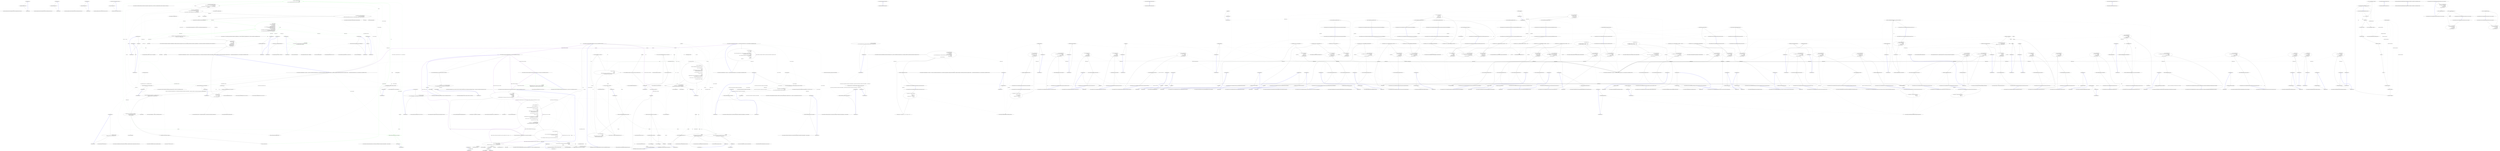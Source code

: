 digraph  {
n0 [cluster="lambda expression", label="Entry lambda expression", span="15-15"];
n1 [cluster="lambda expression", label="new EnglishNumberToWordsConverter()", span="15-15"];
n2 [cluster="lambda expression", label="Exit lambda expression", span="15-15"];
n3 [cluster="Humanizer.Localisation.NumberToWords.EnglishNumberToWordsConverter.EnglishNumberToWordsConverter()", label="Entry Humanizer.Localisation.NumberToWords.EnglishNumberToWordsConverter.EnglishNumberToWordsConverter()", span="5-5"];
n4 [cluster="lambda expression", label="Entry lambda expression", span="16-16"];
n5 [cluster="lambda expression", label="new ArabicNumberToWordsConverter()", span="16-16"];
n6 [cluster="lambda expression", label="Exit lambda expression", span="16-16"];
n7 [cluster="Humanizer.Localisation.NumberToWords.ArabicNumberToWordsConverter.ArabicNumberToWordsConverter()", label="Entry Humanizer.Localisation.NumberToWords.ArabicNumberToWordsConverter.ArabicNumberToWordsConverter()", span="4-4"];
n8 [cluster="lambda expression", label="Entry lambda expression", span="17-17"];
n9 [cluster="lambda expression", label="new FarsiNumberToWordsConverter()", span="17-17"];
n10 [cluster="lambda expression", label="Exit lambda expression", span="17-17"];
n11 [cluster="Humanizer.Localisation.NumberToWords.FarsiNumberToWordsConverter.FarsiNumberToWordsConverter()", label="Entry Humanizer.Localisation.NumberToWords.FarsiNumberToWordsConverter.FarsiNumberToWordsConverter()", span="5-5"];
n12 [cluster="Humanizer.NumberToWordsExtension.ToWords(int)", label="Entry Humanizer.NumberToWordsExtension.ToWords(int)", span="25-25"];
n13 [cluster="Humanizer.NumberToWordsExtension.ToWords(int)", label="return Converter.Convert(number);", span="27-27"];
n14 [cluster="Humanizer.NumberToWordsExtension.ToWords(int)", label="Exit Humanizer.NumberToWordsExtension.ToWords(int)", span="25-25"];
n15 [cluster="Humanizer.Localisation.NumberToWords.INumberToWordsConverter.Convert(int)", label="Entry Humanizer.Localisation.NumberToWords.INumberToWordsConverter.Convert(int)", span="12-12"];
d26 [cluster="CommandLine.Core.InstanceBuilder.Build<T>(System.Func<T>, System.Func<System.Collections.Generic.IEnumerable<string>, System.Collections.Generic.IEnumerable<CommandLine.Core.OptionSpecification>, CommandLine.Core.StatePair<System.Collections.Generic.IEnumerable<CommandLine.Core.Token>>>, System.Collections.Generic.IEnumerable<string>, System.StringComparer, System.Globalization.CultureInfo)", color=green, community=0, label="0: var partitions = TokenPartitioner.Partition(\r\n                tokens,\r\n                name => TypeLookup.GetDescriptorInfo(name, optionSpecs, nameComparer))", span="61-63"];
d3 [cluster="CommandLine.Core.InstanceBuilder.Build<T>(System.Func<T>, System.Func<System.Collections.Generic.IEnumerable<string>, System.Collections.Generic.IEnumerable<CommandLine.Core.OptionSpecification>, CommandLine.Core.StatePair<System.Collections.Generic.IEnumerable<CommandLine.Core.Token>>>, System.Collections.Generic.IEnumerable<string>, System.StringComparer, System.Globalization.CultureInfo)", label="Entry CommandLine.Core.InstanceBuilder.Build<T>(System.Func<T>, System.Func<System.Collections.Generic.IEnumerable<string>, System.Collections.Generic.IEnumerable<CommandLine.Core.OptionSpecification>, CommandLine.Core.StatePair<System.Collections.Generic.IEnumerable<CommandLine.Core.Token>>>, System.Collections.Generic.IEnumerable<string>, System.StringComparer, System.Globalization.CultureInfo)", span="33-33"];
d23 [cluster="CommandLine.Core.InstanceBuilder.Build<T>(System.Func<T>, System.Func<System.Collections.Generic.IEnumerable<string>, System.Collections.Generic.IEnumerable<CommandLine.Core.OptionSpecification>, CommandLine.Core.StatePair<System.Collections.Generic.IEnumerable<CommandLine.Core.Token>>>, System.Collections.Generic.IEnumerable<string>, System.StringComparer, System.Globalization.CultureInfo)", label="var optionSpecs = (from pt in specProps select pt.Specification)\r\n                .ThrowingValidate(SpecificationGuards.Lookup)\r\n                .OfType<OptionSpecification>()", span="53-55"];
d25 [cluster="CommandLine.Core.InstanceBuilder.Build<T>(System.Func<T>, System.Func<System.Collections.Generic.IEnumerable<string>, System.Collections.Generic.IEnumerable<CommandLine.Core.OptionSpecification>, CommandLine.Core.StatePair<System.Collections.Generic.IEnumerable<CommandLine.Core.Token>>>, System.Collections.Generic.IEnumerable<string>, System.StringComparer, System.Globalization.CultureInfo)", label="var tokens = tokenizerResult.Value", span="59-59"];
d27 [cluster="CommandLine.Core.InstanceBuilder.Build<T>(System.Func<T>, System.Func<System.Collections.Generic.IEnumerable<string>, System.Collections.Generic.IEnumerable<CommandLine.Core.OptionSpecification>, CommandLine.Core.StatePair<System.Collections.Generic.IEnumerable<CommandLine.Core.Token>>>, System.Collections.Generic.IEnumerable<string>, System.StringComparer, System.Globalization.CultureInfo)", label="var optionSpecProps = OptionMapper.MapValues(\r\n                (from pt in specProps where pt.Specification.IsOption() select pt),\r\n                partitions.Options,\r\n                (vals, type, isScalar) => TypeConverter.ChangeType(vals, type, isScalar, parsingCulture),\r\n                nameComparer)", span="65-69"];
d46 [cluster="CommandLine.Core.TokenPartitioner.Partition(System.Collections.Generic.IEnumerable<CommandLine.Core.Token>, System.Func<string, CommandLine.Infrastructure.Maybe<CommandLine.Core.TypeDescriptor>>)", label="Entry CommandLine.Core.TokenPartitioner.Partition(System.Collections.Generic.IEnumerable<CommandLine.Core.Token>, System.Func<string, CommandLine.Infrastructure.Maybe<CommandLine.Core.TypeDescriptor>>)", span="12-12"];
d65 [cluster="lambda expression", label="Entry lambda expression", span="63-63"];
d28 [cluster="CommandLine.Core.InstanceBuilder.Build<T>(System.Func<T>, System.Func<System.Collections.Generic.IEnumerable<string>, System.Collections.Generic.IEnumerable<CommandLine.Core.OptionSpecification>, CommandLine.Core.StatePair<System.Collections.Generic.IEnumerable<CommandLine.Core.Token>>>, System.Collections.Generic.IEnumerable<string>, System.StringComparer, System.Globalization.CultureInfo)", label="var valueSpecProps = ValueMapper.MapValues(\r\n                (from pt in specProps where pt.Specification.IsValue() select pt),\r\n                    partitions.Values,\r\n                (vals, type, isScalar) => TypeConverter.ChangeType(vals, type, isScalar, parsingCulture))", span="71-74"];
d29 [cluster="CommandLine.Core.InstanceBuilder.Build<T>(System.Func<T>, System.Func<System.Collections.Generic.IEnumerable<string>, System.Collections.Generic.IEnumerable<CommandLine.Core.OptionSpecification>, CommandLine.Core.StatePair<System.Collections.Generic.IEnumerable<CommandLine.Core.Token>>>, System.Collections.Generic.IEnumerable<string>, System.StringComparer, System.Globalization.CultureInfo)", label="var missingValueErrors = from token in partitions.Errors\r\n                                     select new MissingValueOptionError(\r\n                                         NameInfo.FromOptionSpecification(optionSpecs.Single(o => token.Text.MatchName(o.ShortName, o.LongName, nameComparer))))", span="76-78"];
d66 [cluster="lambda expression", color=green, community=0, label="0: TypeLookup.GetDescriptorInfo(name, optionSpecs, nameComparer)", span="63-63"];
d111 [label="System.StringComparer", span=""];
d112 [label=optionSpecs, span=""];
d67 [cluster="lambda expression", label="Exit lambda expression", span="63-63"];
d68 [cluster="CommandLine.Core.TypeLookup.GetDescriptorInfo(string, System.Collections.Generic.IEnumerable<CommandLine.Core.OptionSpecification>, System.StringComparer)", label="Entry CommandLine.Core.TypeLookup.GetDescriptorInfo(string, System.Collections.Generic.IEnumerable<CommandLine.Core.OptionSpecification>, System.StringComparer)", span="11-11"];
d31 [cluster="CommandLine.Core.InstanceBuilder.Build<T>(System.Func<T>, System.Func<System.Collections.Generic.IEnumerable<string>, System.Collections.Generic.IEnumerable<CommandLine.Core.OptionSpecification>, CommandLine.Core.StatePair<System.Collections.Generic.IEnumerable<CommandLine.Core.Token>>>, System.Collections.Generic.IEnumerable<string>, System.StringComparer, System.Globalization.CultureInfo)", color=green, community=0, label="0: instance = instance\r\n                .SetProperties(specPropsWithValue,\r\n                    sp => sp.Value.IsJust(),\r\n                    sp => sp.Value.FromJust())\r\n                .SetProperties(specPropsWithValue,\r\n                    sp => sp.Value.IsNothing() && sp.Specification.DefaultValue.IsJust(),\r\n                    sp => sp.Specification.DefaultValue.FromJust())\r\n                .SetProperties(specPropsWithValue,\r\n                    sp => sp.Value.IsNothing()\r\n                        && sp.Specification.ConversionType.ToDescriptorKind() == TypeDescriptorKind.Sequence\r\n                        && sp.Specification.DefaultValue.MatchNothing(),\r\n                    sp => sp.Property.PropertyType.GetGenericArguments().Single().CreateEmptyArray())", span="82-93"];
d19 [cluster="CommandLine.Core.InstanceBuilder.Build<T>(System.Func<T>, System.Func<System.Collections.Generic.IEnumerable<string>, System.Collections.Generic.IEnumerable<CommandLine.Core.OptionSpecification>, CommandLine.Core.StatePair<System.Collections.Generic.IEnumerable<CommandLine.Core.Token>>>, System.Collections.Generic.IEnumerable<string>, System.StringComparer, System.Globalization.CultureInfo)", label="var instance = factory()", span="40-40"];
d30 [cluster="CommandLine.Core.InstanceBuilder.Build<T>(System.Func<T>, System.Func<System.Collections.Generic.IEnumerable<string>, System.Collections.Generic.IEnumerable<CommandLine.Core.OptionSpecification>, CommandLine.Core.StatePair<System.Collections.Generic.IEnumerable<CommandLine.Core.Token>>>, System.Collections.Generic.IEnumerable<string>, System.StringComparer, System.Globalization.CultureInfo)", label="var specPropsWithValue = optionSpecProps.Value.Concat(valueSpecProps.Value)", span="80-80"];
d32 [cluster="CommandLine.Core.InstanceBuilder.Build<T>(System.Func<T>, System.Func<System.Collections.Generic.IEnumerable<string>, System.Collections.Generic.IEnumerable<CommandLine.Core.OptionSpecification>, CommandLine.Core.StatePair<System.Collections.Generic.IEnumerable<CommandLine.Core.Token>>>, System.Collections.Generic.IEnumerable<string>, System.StringComparer, System.Globalization.CultureInfo)", label="var validationErrors = specPropsWithValue.Validate(SpecificationPropertyRules.Lookup)\r\n                .OfType<Just<Error>>().Select(e => e.Value)", span="95-96"];
d54 [cluster="T.SetProperties<T>(System.Collections.Generic.IEnumerable<CommandLine.Core.SpecificationProperty>, System.Func<CommandLine.Core.SpecificationProperty, bool>, System.Func<CommandLine.Core.SpecificationProperty, object>)", label="Entry T.SetProperties<T>(System.Collections.Generic.IEnumerable<CommandLine.Core.SpecificationProperty>, System.Func<CommandLine.Core.SpecificationProperty, bool>, System.Func<CommandLine.Core.SpecificationProperty, object>)", span="42-42"];
d80 [cluster="lambda expression", label="Entry lambda expression", span="84-84"];
d84 [cluster="lambda expression", label="Entry lambda expression", span="85-85"];
d88 [cluster="lambda expression", label="Entry lambda expression", span="87-87"];
d92 [cluster="lambda expression", label="Entry lambda expression", span="88-88"];
d95 [cluster="lambda expression", label="Entry lambda expression", span="90-92"];
d100 [cluster="lambda expression", label="Entry lambda expression", span="93-93"];
d33 [cluster="CommandLine.Core.InstanceBuilder.Build<T>(System.Func<T>, System.Func<System.Collections.Generic.IEnumerable<string>, System.Collections.Generic.IEnumerable<CommandLine.Core.OptionSpecification>, CommandLine.Core.StatePair<System.Collections.Generic.IEnumerable<CommandLine.Core.Token>>>, System.Collections.Generic.IEnumerable<string>, System.StringComparer, System.Globalization.CultureInfo)", label="return ParserResult.Create(\r\n                ParserResultType.Options,\r\n                instance,\r\n                tokenizerResult.Errors\r\n                    .Concat(missingValueErrors)\r\n                    .Concat(optionSpecProps.Errors)\r\n                    .Concat(valueSpecProps.Errors)\r\n                    .Concat(validationErrors));", span="98-105"];
d96 [cluster="lambda expression", color=green, community=0, label="0: sp.Value.IsNothing()\r\n                        && sp.Specification.ConversionType.ToDescriptorKind() == TypeDescriptorKind.Sequence\r\n                        && sp.Specification.DefaultValue.MatchNothing()", span="90-92"];
d97 [cluster="lambda expression", label="Exit lambda expression", span="90-92"];
d91 [cluster="CommandLine.Infrastructure.Maybe<T>.IsNothing<T>()", label="Entry CommandLine.Infrastructure.Maybe<T>.IsNothing<T>()", span="147-147"];
d98 [cluster="System.Type.ToDescriptorKind()", label="Entry System.Type.ToDescriptorKind()", span="22-22"];
d99 [cluster="CommandLine.Infrastructure.Maybe<T>.MatchNothing()", label="Entry CommandLine.Infrastructure.Maybe<T>.MatchNothing()", span="26-26"];
d0 [cluster="CommandLine.Core.InstanceBuilder.Build<T>(System.Func<T>, System.Collections.Generic.IEnumerable<string>, System.StringComparer, System.Globalization.CultureInfo)", label="Entry CommandLine.Core.InstanceBuilder.Build<T>(System.Func<T>, System.Collections.Generic.IEnumerable<string>, System.StringComparer, System.Globalization.CultureInfo)", span="12-12"];
d1 [cluster="CommandLine.Core.InstanceBuilder.Build<T>(System.Func<T>, System.Collections.Generic.IEnumerable<string>, System.StringComparer, System.Globalization.CultureInfo)", label="return InstanceBuilder.Build(\r\n                factory,\r\n                (args, optionSpecs) =>\r\n                    {\r\n                        var tokens = Tokenizer.Tokenize(args, name => NameLookup.Contains(name, optionSpecs, nameComparer));\r\n                        var explodedTokens = Tokenizer.ExplodeOptionList(\r\n                            tokens,\r\n                            name => NameLookup.WithSeparator(name, optionSpecs, nameComparer));\r\n                        return explodedTokens;\r\n                    },\r\n                arguments,\r\n                nameComparer,\r\n                parsingCulture);", span="18-30"];
d34 [cluster="CommandLine.Core.InstanceBuilder.Build<T>(System.Func<T>, System.Func<System.Collections.Generic.IEnumerable<string>, System.Collections.Generic.IEnumerable<CommandLine.Core.OptionSpecification>, CommandLine.Core.StatePair<System.Collections.Generic.IEnumerable<CommandLine.Core.Token>>>, System.Collections.Generic.IEnumerable<string>, System.StringComparer, System.Globalization.CultureInfo)", label="Exit CommandLine.Core.InstanceBuilder.Build<T>(System.Func<T>, System.Func<System.Collections.Generic.IEnumerable<string>, System.Collections.Generic.IEnumerable<CommandLine.Core.OptionSpecification>, CommandLine.Core.StatePair<System.Collections.Generic.IEnumerable<CommandLine.Core.Token>>>, System.Collections.Generic.IEnumerable<string>, System.StringComparer, System.Globalization.CultureInfo)", span="33-33"];
d20 [cluster="CommandLine.Core.InstanceBuilder.Build<T>(System.Func<T>, System.Func<System.Collections.Generic.IEnumerable<string>, System.Collections.Generic.IEnumerable<CommandLine.Core.OptionSpecification>, CommandLine.Core.StatePair<System.Collections.Generic.IEnumerable<CommandLine.Core.Token>>>, System.Collections.Generic.IEnumerable<string>, System.StringComparer, System.Globalization.CultureInfo)", label="arguments.Any() && nameComparer.Equals(''--help'', arguments.First())", span="42-42"];
d24 [cluster="CommandLine.Core.InstanceBuilder.Build<T>(System.Func<T>, System.Func<System.Collections.Generic.IEnumerable<string>, System.Collections.Generic.IEnumerable<CommandLine.Core.OptionSpecification>, CommandLine.Core.StatePair<System.Collections.Generic.IEnumerable<CommandLine.Core.Token>>>, System.Collections.Generic.IEnumerable<string>, System.StringComparer, System.Globalization.CultureInfo)", label="var tokenizerResult = tokenizer(arguments, optionSpecs)", span="57-57"];
d70 [cluster="lambda expression", label="TypeConverter.ChangeType(vals, type, isScalar, parsingCulture)", span="68-68"];
d74 [cluster="lambda expression", label="TypeConverter.ChangeType(vals, type, isScalar, parsingCulture)", span="74-74"];
d77 [cluster="lambda expression", label="token.Text.MatchName(o.ShortName, o.LongName, nameComparer)", span="78-78"];
d22 [cluster="CommandLine.Core.InstanceBuilder.Build<T>(System.Func<T>, System.Func<System.Collections.Generic.IEnumerable<string>, System.Collections.Generic.IEnumerable<CommandLine.Core.OptionSpecification>, CommandLine.Core.StatePair<System.Collections.Generic.IEnumerable<CommandLine.Core.Token>>>, System.Collections.Generic.IEnumerable<string>, System.StringComparer, System.Globalization.CultureInfo)", label="var specProps = instance.GetType().GetSpecifications(pi => SpecificationProperty.Create(\r\n                    Specification.FromProperty(pi), pi, Maybe.Nothing<object>()))", span="50-51"];
d43 [cluster="Unk.ThrowingValidate", label="Entry Unk.ThrowingValidate", span=""];
d44 [cluster="System.Collections.IEnumerable.OfType<TResult>()", label="Entry System.Collections.IEnumerable.OfType<TResult>()", span="0-0"];
d47 [cluster="CommandLine.Core.Specification.IsOption()", label="Entry CommandLine.Core.Specification.IsOption()", span="11-11"];
d48 [cluster="Unk.MapValues", label="Entry Unk.MapValues", span=""];
d69 [cluster="lambda expression", label="Entry lambda expression", span="68-68"];
d49 [cluster="CommandLine.Core.Specification.IsValue()", label="Entry CommandLine.Core.Specification.IsValue()", span="18-18"];
d73 [cluster="lambda expression", label="Entry lambda expression", span="74-74"];
d50 [cluster="CommandLine.MissingValueOptionError.MissingValueOptionError(CommandLine.NameInfo)", label="Entry CommandLine.MissingValueOptionError.MissingValueOptionError(CommandLine.NameInfo)", span="261-261"];
d51 [cluster="Unk.Single", label="Entry Unk.Single", span=""];
d52 [cluster="Unk.FromOptionSpecification", label="Entry Unk.FromOptionSpecification", span=""];
d76 [cluster="lambda expression", label="Entry lambda expression", span="78-78"];
d35 [cluster="System.Func<TResult>.Invoke()", label="Entry System.Func<TResult>.Invoke()", span="0-0"];
d21 [cluster="CommandLine.Core.InstanceBuilder.Build<T>(System.Func<T>, System.Func<System.Collections.Generic.IEnumerable<string>, System.Collections.Generic.IEnumerable<CommandLine.Core.OptionSpecification>, CommandLine.Core.StatePair<System.Collections.Generic.IEnumerable<CommandLine.Core.Token>>>, System.Collections.Generic.IEnumerable<string>, System.StringComparer, System.Globalization.CultureInfo)", label="return ParserResult.Create(\r\n                    ParserResultType.Options,\r\n                    instance,\r\n                    new[] { new HelpRequestedError() });", span="44-47"];
d53 [cluster="System.Collections.Generic.IEnumerable<TSource>.Concat<TSource>(System.Collections.Generic.IEnumerable<TSource>)", label="Entry System.Collections.Generic.IEnumerable<TSource>.Concat<TSource>(System.Collections.Generic.IEnumerable<TSource>)", span="0-0"];
d55 [cluster="System.Collections.Generic.IEnumerable<CommandLine.Core.SpecificationProperty>.Validate(System.Collections.Generic.IEnumerable<System.Func<System.Collections.Generic.IEnumerable<CommandLine.Core.SpecificationProperty>, System.Collections.Generic.IEnumerable<CommandLine.Infrastructure.Maybe<CommandLine.Error>>>>)", label="Entry System.Collections.Generic.IEnumerable<CommandLine.Core.SpecificationProperty>.Validate(System.Collections.Generic.IEnumerable<System.Func<System.Collections.Generic.IEnumerable<CommandLine.Core.SpecificationProperty>, System.Collections.Generic.IEnumerable<CommandLine.Infrastructure.Maybe<CommandLine.Error>>>>)", span="44-44"];
d56 [cluster="Unk.Select", label="Entry Unk.Select", span=""];
d106 [cluster="lambda expression", label="Entry lambda expression", span="96-96"];
d82 [cluster="lambda expression", label="Exit lambda expression", span="84-84"];
d81 [cluster="lambda expression", label="sp.Value.IsJust()", span="84-84"];
d86 [cluster="lambda expression", label="Exit lambda expression", span="85-85"];
d85 [cluster="lambda expression", label="sp.Value.FromJust()", span="85-85"];
d90 [cluster="lambda expression", label="Exit lambda expression", span="87-87"];
d89 [cluster="lambda expression", label="sp.Value.IsNothing() && sp.Specification.DefaultValue.IsJust()", span="87-87"];
d94 [cluster="lambda expression", label="Exit lambda expression", span="88-88"];
d93 [cluster="lambda expression", label="sp.Specification.DefaultValue.FromJust()", span="88-88"];
d102 [cluster="lambda expression", label="Exit lambda expression", span="93-93"];
d101 [cluster="lambda expression", label="sp.Property.PropertyType.GetGenericArguments().Single().CreateEmptyArray()", span="93-93"];
d57 [cluster="Unk.Concat", label="Entry Unk.Concat", span=""];
d58 [cluster="Unk.Create", label="Entry Unk.Create", span=""];
d2 [cluster="CommandLine.Core.InstanceBuilder.Build<T>(System.Func<T>, System.Collections.Generic.IEnumerable<string>, System.StringComparer, System.Globalization.CultureInfo)", label="Exit CommandLine.Core.InstanceBuilder.Build<T>(System.Func<T>, System.Collections.Generic.IEnumerable<string>, System.StringComparer, System.Globalization.CultureInfo)", span="12-12"];
d5 [cluster="lambda expression", label="var tokens = Tokenizer.Tokenize(args, name => NameLookup.Contains(name, optionSpecs, nameComparer))", span="22-22"];
d12 [cluster="lambda expression", label="NameLookup.Contains(name, optionSpecs, nameComparer)", span="22-22"];
d6 [cluster="lambda expression", label="var explodedTokens = Tokenizer.ExplodeOptionList(\r\n                            tokens,\r\n                            name => NameLookup.WithSeparator(name, optionSpecs, nameComparer))", span="23-25"];
d16 [cluster="lambda expression", label="NameLookup.WithSeparator(name, optionSpecs, nameComparer)", span="25-25"];
d4 [cluster="lambda expression", label="Entry lambda expression", span="20-27"];
d36 [cluster="System.Collections.Generic.IEnumerable<TSource>.Any<TSource>()", label="Entry System.Collections.Generic.IEnumerable<TSource>.Any<TSource>()", span="0-0"];
d37 [cluster="System.Collections.Generic.IEnumerable<TSource>.First<TSource>()", label="Entry System.Collections.Generic.IEnumerable<TSource>.First<TSource>()", span="0-0"];
d38 [cluster="System.StringComparer.Equals(string, string)", label="Entry System.StringComparer.Equals(string, string)", span="0-0"];
d45 [cluster="System.Func<T1, T2, TResult>.Invoke(T1, T2)", label="Entry System.Func<T1, T2, TResult>.Invoke(T1, T2)", span="0-0"];
d113 [label="System.Globalization.CultureInfo", span=""];
d71 [cluster="lambda expression", label="Exit lambda expression", span="68-68"];
d72 [cluster="CommandLine.Core.TypeConverter.ChangeType(System.Collections.Generic.IEnumerable<string>, System.Type, bool, System.Globalization.CultureInfo)", label="Entry CommandLine.Core.TypeConverter.ChangeType(System.Collections.Generic.IEnumerable<string>, System.Type, bool, System.Globalization.CultureInfo)", span="12-12"];
d75 [cluster="lambda expression", label="Exit lambda expression", span="74-74"];
d114 [label=token, span=""];
d78 [cluster="lambda expression", label="Exit lambda expression", span="78-78"];
d79 [cluster="string.MatchName(string, string, System.StringComparer)", label="Entry string.MatchName(string, string, System.StringComparer)", span="8-8"];
d41 [cluster="object.GetType()", label="Entry object.GetType()", span="0-0"];
d42 [cluster="System.Type.GetSpecifications<T>(System.Func<System.Reflection.PropertyInfo, T>)", label="Entry System.Type.GetSpecifications<T>(System.Func<System.Reflection.PropertyInfo, T>)", span="12-12"];
d59 [cluster="lambda expression", label="Entry lambda expression", span="50-51"];
d39 [cluster="CommandLine.HelpRequestedError.HelpRequestedError()", label="Entry CommandLine.HelpRequestedError.HelpRequestedError()", span="338-338"];
d40 [cluster="CommandLine.ParserResult.Create<T>(CommandLine.ParserResultType, T, System.Collections.Generic.IEnumerable<CommandLine.Error>)", label="Entry CommandLine.ParserResult.Create<T>(CommandLine.ParserResultType, T, System.Collections.Generic.IEnumerable<CommandLine.Error>)", span="103-103"];
d108 [cluster="lambda expression", label="Exit lambda expression", span="96-96"];
d107 [cluster="lambda expression", label="e.Value", span="96-96"];
d83 [cluster="CommandLine.Infrastructure.Maybe<T>.IsJust<T>()", label="Entry CommandLine.Infrastructure.Maybe<T>.IsJust<T>()", span="152-152"];
d87 [cluster="CommandLine.Infrastructure.Maybe<T>.FromJust<T>(System.Exception)", label="Entry CommandLine.Infrastructure.Maybe<T>.FromJust<T>(System.Exception)", span="137-137"];
d103 [cluster="System.Type.GetGenericArguments()", label="Entry System.Type.GetGenericArguments()", span="0-0"];
d104 [cluster="System.Collections.Generic.IEnumerable<TSource>.Single<TSource>()", label="Entry System.Collections.Generic.IEnumerable<TSource>.Single<TSource>()", span="0-0"];
d105 [cluster="System.Type.CreateEmptyArray()", label="Entry System.Type.CreateEmptyArray()", span="83-83"];
d109 [label="System.StringComparer", span=""];
d9 [cluster="CommandLine.Core.Tokenizer.Tokenize(System.Collections.Generic.IEnumerable<string>, System.Func<string, bool>)", label="Entry CommandLine.Core.Tokenizer.Tokenize(System.Collections.Generic.IEnumerable<string>, System.Func<string, bool>)", span="11-11"];
d11 [cluster="lambda expression", label="Entry lambda expression", span="22-22"];
d110 [label="System.Collections.Generic.IEnumerable<CommandLine.Core.OptionSpecification>", span=""];
d13 [cluster="lambda expression", label="Exit lambda expression", span="22-22"];
d14 [cluster="CommandLine.Core.NameLookup.Contains(string, System.Collections.Generic.IEnumerable<CommandLine.Core.OptionSpecification>, System.StringComparer)", label="Entry CommandLine.Core.NameLookup.Contains(string, System.Collections.Generic.IEnumerable<CommandLine.Core.OptionSpecification>, System.StringComparer)", span="12-12"];
d7 [cluster="lambda expression", label="return explodedTokens;", span="26-26"];
d10 [cluster="CommandLine.Core.Tokenizer.ExplodeOptionList(CommandLine.Core.StatePair<System.Collections.Generic.IEnumerable<CommandLine.Core.Token>>, System.Func<string, CommandLine.Infrastructure.Maybe<char>>)", label="Entry CommandLine.Core.Tokenizer.ExplodeOptionList(CommandLine.Core.StatePair<System.Collections.Generic.IEnumerable<CommandLine.Core.Token>>, System.Func<string, CommandLine.Infrastructure.Maybe<char>>)", span="52-52"];
d15 [cluster="lambda expression", label="Entry lambda expression", span="25-25"];
d17 [cluster="lambda expression", label="Exit lambda expression", span="25-25"];
d18 [cluster="CommandLine.Core.NameLookup.WithSeparator(string, System.Collections.Generic.IEnumerable<CommandLine.Core.OptionSpecification>, System.StringComparer)", label="Entry CommandLine.Core.NameLookup.WithSeparator(string, System.Collections.Generic.IEnumerable<CommandLine.Core.OptionSpecification>, System.StringComparer)", span="19-19"];
d8 [cluster="lambda expression", label="Exit lambda expression", span="20-27"];
d61 [cluster="lambda expression", label="Exit lambda expression", span="50-51"];
d60 [cluster="lambda expression", label="SpecificationProperty.Create(\r\n                    Specification.FromProperty(pi), pi, Maybe.Nothing<object>())", span="50-51"];
d62 [cluster="CommandLine.Core.Specification.FromProperty(System.Reflection.PropertyInfo)", label="Entry CommandLine.Core.Specification.FromProperty(System.Reflection.PropertyInfo)", span="74-74"];
d63 [cluster="CommandLine.Infrastructure.Maybe.Nothing<T>()", label="Entry CommandLine.Infrastructure.Maybe.Nothing<T>()", span="66-66"];
d64 [cluster="CommandLine.Core.SpecificationProperty.Create(CommandLine.Core.Specification, System.Reflection.PropertyInfo, CommandLine.Infrastructure.Maybe<object>)", label="Entry CommandLine.Core.SpecificationProperty.Create(CommandLine.Core.Specification, System.Reflection.PropertyInfo, CommandLine.Infrastructure.Maybe<object>)", span="21-21"];
m0_4 [cluster="CommandLine.Core.TypeConverter.ChangeTypeScalar(string, System.Type, System.Globalization.CultureInfo, bool)", file="ReflectionExtensions.cs", label="Entry CommandLine.Core.TypeConverter.ChangeTypeScalar(string, System.Type, System.Globalization.CultureInfo, bool)", span="43-43"];
m0_31 [cluster="CommandLine.Core.TypeConverter.ChangeTypeScalar(string, System.Type, System.Globalization.CultureInfo, bool)", file="ReflectionExtensions.cs", label="var result = ChangeTypeScalarImpl(value, conversionType, conversionCulture, ignoreValueCase)", span="45-45"];
m0_33 [cluster="CommandLine.Core.TypeConverter.ChangeTypeScalar(string, System.Type, System.Globalization.CultureInfo, bool)", file="ReflectionExtensions.cs", label="return result.ToMaybe();", span="48-48"];
m0_32 [cluster="CommandLine.Core.TypeConverter.ChangeTypeScalar(string, System.Type, System.Globalization.CultureInfo, bool)", file="ReflectionExtensions.cs", label="result.Match((_,__) => { }, e => e.First().RethrowWhenAbsentIn(\r\n                new[] { typeof(InvalidCastException), typeof(FormatException), typeof(OverflowException) }))", span="46-47"];
m0_34 [cluster="CommandLine.Core.TypeConverter.ChangeTypeScalar(string, System.Type, System.Globalization.CultureInfo, bool)", file="ReflectionExtensions.cs", label="Exit CommandLine.Core.TypeConverter.ChangeTypeScalar(string, System.Type, System.Globalization.CultureInfo, bool)", span="43-43"];
m0_102 [cluster="System.Enum.IsDefined(System.Type, object)", file="ReflectionExtensions.cs", label="Entry System.Enum.IsDefined(System.Type, object)", span="0-0"];
m0_51 [cluster="RailwaySharp.ErrorHandling.Result.Try<TSuccess>(System.Func<TSuccess>)", file="ReflectionExtensions.cs", label="Entry RailwaySharp.ErrorHandling.Result.Try<TSuccess>(System.Func<TSuccess>)", span="210-210"];
m0_35 [cluster="CommandLine.Core.TypeConverter.ChangeTypeScalarImpl(string, System.Type, System.Globalization.CultureInfo, bool)", file="ReflectionExtensions.cs", label="Entry CommandLine.Core.TypeConverter.ChangeTypeScalarImpl(string, System.Type, System.Globalization.CultureInfo, bool)", span="51-51"];
m0_45 [cluster="CommandLine.Core.TypeConverter.ChangeTypeScalarImpl(string, System.Type, System.Globalization.CultureInfo, bool)", file="ReflectionExtensions.cs", label="Func<object> changeType = () =>\r\n            {\r\n                Func<object> safeChangeType = () =>\r\n                {\r\n                    var isFsOption = ReflectionHelper.IsFSharpOptionType(conversionType);\r\n\r\n                    Func<Type> getUnderlyingType =\r\n                        () =>\r\n                            isFsOption\r\n                                ? FSharpOptionHelper.GetUnderlyingType(conversionType)\r\n                                : Nullable.GetUnderlyingType(conversionType);\r\n\r\n                    var type = getUnderlyingType() ?? conversionType;\r\n\r\n                    Func<object> withValue =\r\n                        () =>\r\n                            isFsOption\r\n                                ? FSharpOptionHelper.Some(type, Convert.ChangeType(value, type, conversionCulture))\r\n                                : Convert.ChangeType(value, type, conversionCulture);\r\n\r\n                    Func<object> empty = () => isFsOption ? FSharpOptionHelper.None(type) : null;\r\n\r\n                    return (value == null) ? empty() : withValue();\r\n                };\r\n\r\n                return value.IsBooleanString()\r\n                    ? value.ToBoolean() : conversionType.GetTypeInfo().IsEnum\r\n                        ? value.ToEnum(conversionType, ignoreValueCase) : safeChangeType();\r\n            }", span="53-81"];
m0_46 [cluster="CommandLine.Core.TypeConverter.ChangeTypeScalarImpl(string, System.Type, System.Globalization.CultureInfo, bool)", file="ReflectionExtensions.cs", label="Func<object> makeType = () =>\r\n            {\r\n                try\r\n                {\r\n                    var ctor = conversionType.GetTypeInfo().GetConstructor(new[] { typeof(string) });\r\n                    return ctor.Invoke(new object[] { value });\r\n                }\r\n                catch (Exception)\r\n                {\r\n                    throw new FormatException(''Destination conversion type must have a constructor that accepts a string.'');\r\n                }\r\n            }", span="83-94"];
m0_47 [cluster="CommandLine.Core.TypeConverter.ChangeTypeScalarImpl(string, System.Type, System.Globalization.CultureInfo, bool)", file="ReflectionExtensions.cs", label="return Result.Try(\r\n                conversionType.IsPrimitiveEx() || ReflectionHelper.IsFSharpOptionType(conversionType)\r\n                    ? changeType\r\n                    : makeType);", span="96-99"];
m0_48 [cluster="CommandLine.Core.TypeConverter.ChangeTypeScalarImpl(string, System.Type, System.Globalization.CultureInfo, bool)", file="ReflectionExtensions.cs", label="Exit CommandLine.Core.TypeConverter.ChangeTypeScalarImpl(string, System.Type, System.Globalization.CultureInfo, bool)", span="51-51"];
m0_77 [cluster="CommandLine.Infrastructure.FSharpOptionHelper.Some(System.Type, object)", file="ReflectionExtensions.cs", label="Entry CommandLine.Infrastructure.FSharpOptionHelper.Some(System.Type, object)", span="20-20"];
m0_17 [cluster="Unk.Any", file="ReflectionExtensions.cs", label="Entry Unk.Any", span=""];
m0_71 [cluster="CommandLine.Infrastructure.FSharpOptionHelper.GetUnderlyingType(System.Type)", file="ReflectionExtensions.cs", label="Entry CommandLine.Infrastructure.FSharpOptionHelper.GetUnderlyingType(System.Type)", span="11-11"];
m0_72 [cluster="System.Nullable.GetUnderlyingType(System.Type)", file="ReflectionExtensions.cs", label="Entry System.Nullable.GetUnderlyingType(System.Type)", span="0-0"];
m0_0 [cluster="CommandLine.Core.TypeConverter.ChangeType(System.Collections.Generic.IEnumerable<string>, System.Type, bool, System.Globalization.CultureInfo, bool)", file="ReflectionExtensions.cs", label="Entry CommandLine.Core.TypeConverter.ChangeType(System.Collections.Generic.IEnumerable<string>, System.Type, bool, System.Globalization.CultureInfo, bool)", span="18-18"];
m0_1 [cluster="CommandLine.Core.TypeConverter.ChangeType(System.Collections.Generic.IEnumerable<string>, System.Type, bool, System.Globalization.CultureInfo, bool)", color=green, community=0, file="ReflectionExtensions.cs", label="0: return scalar\r\n                ? ChangeTypeScalar(values.Single(), conversionType, conversionCulture, ignoreValueCase)\r\n                : ChangeTypeSequence(values, conversionType, conversionCulture, ignoreValueCase);", span="20-22"];
m0_2 [cluster="CommandLine.Core.TypeConverter.ChangeType(System.Collections.Generic.IEnumerable<string>, System.Type, bool, System.Globalization.CultureInfo, bool)", file="ReflectionExtensions.cs", label="Exit CommandLine.Core.TypeConverter.ChangeType(System.Collections.Generic.IEnumerable<string>, System.Type, bool, System.Globalization.CultureInfo, bool)", span="18-18"];
m0_10 [cluster="System.Type.GetTypeInfo()", file="ReflectionExtensions.cs", label="Entry System.Type.GetTypeInfo()", span="245-245"];
m0_13 [cluster="T.ToMaybe<T>()", file="ReflectionExtensions.cs", label="Entry T.ToMaybe<T>()", span="249-249"];
m0_20 [cluster="CSharpx.Maybe.Just<T>(T)", file="ReflectionExtensions.cs", label="Entry CSharpx.Maybe.Just<T>(T)", span="124-124"];
m0_78 [cluster="lambda expression", file="ReflectionExtensions.cs", label="Entry lambda expression", span="73-73"];
m0_22 [cluster="lambda expression", file="ReflectionExtensions.cs", label="ChangeTypeScalar(value, type, conversionCulture, ignoreValueCase)", span="36-36"];
m0_21 [cluster="lambda expression", file="ReflectionExtensions.cs", label="Entry lambda expression", span="36-36"];
m0_23 [cluster="lambda expression", file="ReflectionExtensions.cs", label="Exit lambda expression", span="36-36"];
m0_53 [cluster="lambda expression", file="ReflectionExtensions.cs", label="Func<object> safeChangeType = () =>\r\n                {\r\n                    var isFsOption = ReflectionHelper.IsFSharpOptionType(conversionType);\r\n\r\n                    Func<Type> getUnderlyingType =\r\n                        () =>\r\n                            isFsOption\r\n                                ? FSharpOptionHelper.GetUnderlyingType(conversionType)\r\n                                : Nullable.GetUnderlyingType(conversionType);\r\n\r\n                    var type = getUnderlyingType() ?? conversionType;\r\n\r\n                    Func<object> withValue =\r\n                        () =>\r\n                            isFsOption\r\n                                ? FSharpOptionHelper.Some(type, Convert.ChangeType(value, type, conversionCulture))\r\n                                : Convert.ChangeType(value, type, conversionCulture);\r\n\r\n                    Func<object> empty = () => isFsOption ? FSharpOptionHelper.None(type) : null;\r\n\r\n                    return (value == null) ? empty() : withValue();\r\n                }", span="55-76"];
m0_61 [cluster="lambda expression", file="ReflectionExtensions.cs", label="var isFsOption = ReflectionHelper.IsFSharpOptionType(conversionType)", span="57-57"];
m0_62 [cluster="lambda expression", file="ReflectionExtensions.cs", label="Func<Type> getUnderlyingType =\r\n                        () =>\r\n                            isFsOption\r\n                                ? FSharpOptionHelper.GetUnderlyingType(conversionType)\r\n                                : Nullable.GetUnderlyingType(conversionType)", span="59-63"];
m0_69 [cluster="lambda expression", file="ReflectionExtensions.cs", label="isFsOption\r\n                                ? FSharpOptionHelper.GetUnderlyingType(conversionType)\r\n                                : Nullable.GetUnderlyingType(conversionType)", span="61-63"];
m0_63 [cluster="lambda expression", file="ReflectionExtensions.cs", label="var type = getUnderlyingType() ?? conversionType", span="65-65"];
m0_64 [cluster="lambda expression", file="ReflectionExtensions.cs", label="Func<object> withValue =\r\n                        () =>\r\n                            isFsOption\r\n                                ? FSharpOptionHelper.Some(type, Convert.ChangeType(value, type, conversionCulture))\r\n                                : Convert.ChangeType(value, type, conversionCulture)", span="67-71"];
m0_74 [cluster="lambda expression", file="ReflectionExtensions.cs", label="isFsOption\r\n                                ? FSharpOptionHelper.Some(type, Convert.ChangeType(value, type, conversionCulture))\r\n                                : Convert.ChangeType(value, type, conversionCulture)", span="69-71"];
m0_66 [cluster="lambda expression", file="ReflectionExtensions.cs", label="return (value == null) ? empty() : withValue();", span="75-75"];
m0_54 [cluster="lambda expression", file="ReflectionExtensions.cs", label="return value.IsBooleanString()\r\n                    ? value.ToBoolean() : conversionType.GetTypeInfo().IsEnum\r\n                        ? value.ToEnum(conversionType, ignoreValueCase) : safeChangeType();", span="78-80"];
m0_83 [cluster="lambda expression", file="ReflectionExtensions.cs", label="var ctor = conversionType.GetTypeInfo().GetConstructor(new[] { typeof(string) })", span="87-87"];
m0_84 [cluster="lambda expression", file="ReflectionExtensions.cs", label="return ctor.Invoke(new object[] { value });", span="88-88"];
m0_52 [cluster="lambda expression", file="ReflectionExtensions.cs", label="Entry lambda expression", span="53-81"];
m0_60 [cluster="lambda expression", file="ReflectionExtensions.cs", label="Entry lambda expression", span="55-76"];
m0_65 [cluster="lambda expression", file="ReflectionExtensions.cs", label="Func<object> empty = () => isFsOption ? FSharpOptionHelper.None(type) : null", span="73-73"];
m0_79 [cluster="lambda expression", file="ReflectionExtensions.cs", label="isFsOption ? FSharpOptionHelper.None(type) : null", span="73-73"];
m0_68 [cluster="lambda expression", file="ReflectionExtensions.cs", label="Entry lambda expression", span="60-63"];
m0_70 [cluster="lambda expression", file="ReflectionExtensions.cs", label="Exit lambda expression", span="60-63"];
m0_73 [cluster="lambda expression", file="ReflectionExtensions.cs", label="Entry lambda expression", span="68-71"];
m0_75 [cluster="lambda expression", file="ReflectionExtensions.cs", label="Exit lambda expression", span="68-71"];
m0_67 [cluster="lambda expression", file="ReflectionExtensions.cs", label="Exit lambda expression", span="55-76"];
m0_55 [cluster="lambda expression", file="ReflectionExtensions.cs", label="Exit lambda expression", span="53-81"];
m0_82 [cluster="lambda expression", file="ReflectionExtensions.cs", label="Entry lambda expression", span="83-94"];
m0_87 [cluster="lambda expression", file="ReflectionExtensions.cs", label="Exit lambda expression", span="83-94"];
m0_38 [cluster="lambda expression", file="ReflectionExtensions.cs", label="Entry lambda expression", span="46-46"];
m0_40 [cluster="lambda expression", file="ReflectionExtensions.cs", label="Entry lambda expression", span="46-47"];
m0_24 [cluster="lambda expression", file="ReflectionExtensions.cs", label="Entry lambda expression", span="38-38"];
m0_28 [cluster="lambda expression", file="ReflectionExtensions.cs", label="Entry lambda expression", span="40-40"];
m0_80 [cluster="lambda expression", file="ReflectionExtensions.cs", label="Exit lambda expression", span="73-73"];
m0_86 [cluster="lambda expression", file="ReflectionExtensions.cs", label="throw new FormatException(''Destination conversion type must have a constructor that accepts a string.'');", span="92-92"];
m0_39 [cluster="lambda expression", file="ReflectionExtensions.cs", label="Exit lambda expression", span="46-46"];
m0_42 [cluster="lambda expression", file="ReflectionExtensions.cs", label="Exit lambda expression", span="46-47"];
m0_41 [cluster="lambda expression", file="ReflectionExtensions.cs", label="e.First().RethrowWhenAbsentIn(\r\n                new[] { typeof(InvalidCastException), typeof(FormatException), typeof(OverflowException) })", span="46-47"];
m0_26 [cluster="lambda expression", file="ReflectionExtensions.cs", label="Exit lambda expression", span="38-38"];
m0_25 [cluster="lambda expression", file="ReflectionExtensions.cs", label="a.MatchNothing()", span="38-38"];
m0_29 [cluster="lambda expression", file="ReflectionExtensions.cs", label="((Just<object>)c).Value", span="40-40"];
m0_85 [cluster="lambda expression", file="ReflectionExtensions.cs", label=Exception, span="90-90"];
m0_30 [cluster="lambda expression", file="ReflectionExtensions.cs", label="Exit lambda expression", span="40-40"];
m0_43 [cluster="System.Collections.Generic.IEnumerable<TSource>.First<TSource>()", file="ReflectionExtensions.cs", label="Entry System.Collections.Generic.IEnumerable<TSource>.First<TSource>()", span="0-0"];
m0_76 [cluster="System.Convert.ChangeType(object, System.Type, System.IFormatProvider)", file="ReflectionExtensions.cs", label="Entry System.Convert.ChangeType(object, System.Type, System.IFormatProvider)", span="0-0"];
m0_3 [cluster="System.Collections.Generic.IEnumerable<TSource>.Single<TSource>()", file="ReflectionExtensions.cs", label="Entry System.Collections.Generic.IEnumerable<TSource>.Single<TSource>()", span="0-0"];
m0_50 [cluster="CommandLine.Infrastructure.ReflectionHelper.IsFSharpOptionType(System.Type)", file="ReflectionExtensions.cs", label="Entry CommandLine.Infrastructure.ReflectionHelper.IsFSharpOptionType(System.Type)", span="40-40"];
m0_49 [cluster="System.Type.IsPrimitiveEx()", file="ReflectionExtensions.cs", label="Entry System.Type.IsPrimitiveEx()", span="228-228"];
m0_16 [cluster="Unk.Select", file="ReflectionExtensions.cs", label="Entry Unk.Select", span=""];
m0_11 [cluster="System.Type.GetGenericArguments()", file="ReflectionExtensions.cs", label="Entry System.Type.GetGenericArguments()", span="0-0"];
m0_91 [cluster="CommandLine.Core.TypeConverter.ToEnum(string, System.Type, bool)", file="ReflectionExtensions.cs", label="Entry CommandLine.Core.TypeConverter.ToEnum(string, System.Type, bool)", span="102-102"];
m0_92 [cluster="CommandLine.Core.TypeConverter.ToEnum(string, System.Type, bool)", file="ReflectionExtensions.cs", label="object parsedValue", span="104-104"];
m0_93 [cluster="CommandLine.Core.TypeConverter.ToEnum(string, System.Type, bool)", file="ReflectionExtensions.cs", label="parsedValue = Enum.Parse(conversionType, value, ignoreValueCase)", span="107-107"];
m0_96 [cluster="CommandLine.Core.TypeConverter.ToEnum(string, System.Type, bool)", file="ReflectionExtensions.cs", label="Enum.IsDefined(conversionType, parsedValue)", span="113-113"];
m0_94 [cluster="CommandLine.Core.TypeConverter.ToEnum(string, System.Type, bool)", file="ReflectionExtensions.cs", label=ArgumentException, span="109-109"];
m0_97 [cluster="CommandLine.Core.TypeConverter.ToEnum(string, System.Type, bool)", file="ReflectionExtensions.cs", label="return parsedValue;", span="115-115"];
m0_95 [cluster="CommandLine.Core.TypeConverter.ToEnum(string, System.Type, bool)", file="ReflectionExtensions.cs", label="throw new FormatException();", span="111-111"];
m0_98 [cluster="CommandLine.Core.TypeConverter.ToEnum(string, System.Type, bool)", file="ReflectionExtensions.cs", label="throw new FormatException();", span="117-117"];
m0_99 [cluster="CommandLine.Core.TypeConverter.ToEnum(string, System.Type, bool)", file="ReflectionExtensions.cs", label="Exit CommandLine.Core.TypeConverter.ToEnum(string, System.Type, bool)", span="102-102"];
m0_57 [cluster="string.ToBoolean()", file="ReflectionExtensions.cs", label="Entry string.ToBoolean()", span="71-71"];
m0_90 [cluster="System.FormatException.FormatException(string)", file="ReflectionExtensions.cs", label="Entry System.FormatException.FormatException(string)", span="0-0"];
m0_5 [cluster="CommandLine.Core.TypeConverter.ChangeTypeSequence(System.Collections.Generic.IEnumerable<string>, System.Type, System.Globalization.CultureInfo, bool)", file="ReflectionExtensions.cs", label="Entry CommandLine.Core.TypeConverter.ChangeTypeSequence(System.Collections.Generic.IEnumerable<string>, System.Type, System.Globalization.CultureInfo, bool)", span="25-25"];
m0_6 [cluster="CommandLine.Core.TypeConverter.ChangeTypeSequence(System.Collections.Generic.IEnumerable<string>, System.Type, System.Globalization.CultureInfo, bool)", file="ReflectionExtensions.cs", label="var type =\r\n                conversionType.GetTypeInfo()\r\n                              .GetGenericArguments()\r\n                              .SingleOrDefault()\r\n                              .ToMaybe()\r\n                              .FromJustOrFail(\r\n                                  new InvalidOperationException(''Non scalar properties should be sequence of type IEnumerable<T>.'')\r\n                    )", span="27-34"];
m0_7 [cluster="CommandLine.Core.TypeConverter.ChangeTypeSequence(System.Collections.Generic.IEnumerable<string>, System.Type, System.Globalization.CultureInfo, bool)", file="ReflectionExtensions.cs", label="var converted = values.Select(value => ChangeTypeScalar(value, type, conversionCulture, ignoreValueCase))", span="36-36"];
m0_8 [cluster="CommandLine.Core.TypeConverter.ChangeTypeSequence(System.Collections.Generic.IEnumerable<string>, System.Type, System.Globalization.CultureInfo, bool)", file="ReflectionExtensions.cs", label="return converted.Any(a => a.MatchNothing())\r\n                ? Maybe.Nothing<object>()\r\n                : Maybe.Just(converted.Select(c => ((Just<object>)c).Value).ToUntypedArray(type));", span="38-40"];
m0_9 [cluster="CommandLine.Core.TypeConverter.ChangeTypeSequence(System.Collections.Generic.IEnumerable<string>, System.Type, System.Globalization.CultureInfo, bool)", file="ReflectionExtensions.cs", label="Exit CommandLine.Core.TypeConverter.ChangeTypeSequence(System.Collections.Generic.IEnumerable<string>, System.Type, System.Globalization.CultureInfo, bool)", span="25-25"];
m0_88 [cluster="System.Type.GetConstructor(System.Type[])", file="ReflectionExtensions.cs", label="Entry System.Type.GetConstructor(System.Type[])", span="0-0"];
m0_100 [cluster="System.Enum.Parse(System.Type, string, bool)", file="ReflectionExtensions.cs", label="Entry System.Enum.Parse(System.Type, string, bool)", span="0-0"];
m0_18 [cluster="CSharpx.Maybe.Nothing<T>()", file="ReflectionExtensions.cs", label="Entry CSharpx.Maybe.Nothing<T>()", span="116-116"];
m0_14 [cluster="System.InvalidOperationException.InvalidOperationException(string)", file="ReflectionExtensions.cs", label="Entry System.InvalidOperationException.InvalidOperationException(string)", span="0-0"];
m0_15 [cluster="CSharpx.Maybe<T>.FromJustOrFail<T>(System.Exception)", file="ReflectionExtensions.cs", label="Entry CSharpx.Maybe<T>.FromJustOrFail<T>(System.Exception)", span="355-355"];
m0_81 [cluster="CommandLine.Infrastructure.FSharpOptionHelper.None(System.Type)", file="ReflectionExtensions.cs", label="Entry CommandLine.Infrastructure.FSharpOptionHelper.None(System.Type)", span="28-28"];
m0_58 [cluster="string.ToEnum(System.Type, bool)", file="ReflectionExtensions.cs", label="Entry string.ToEnum(System.Type, bool)", span="102-102"];
m0_36 [cluster="RailwaySharp.ErrorHandling.Result<TSuccess, TMessage>.Match<TSuccess, TMessage>(System.Action<TSuccess, System.Collections.Generic.IEnumerable<TMessage>>, System.Action<System.Collections.Generic.IEnumerable<TMessage>>)", file="ReflectionExtensions.cs", label="Entry RailwaySharp.ErrorHandling.Result<TSuccess, TMessage>.Match<TSuccess, TMessage>(System.Action<TSuccess, System.Collections.Generic.IEnumerable<TMessage>>, System.Action<System.Collections.Generic.IEnumerable<TMessage>>)", span="495-495"];
m0_56 [cluster="string.IsBooleanString()", file="ReflectionExtensions.cs", label="Entry string.IsBooleanString()", span="65-65"];
m0_27 [cluster="Unk.MatchNothing", file="ReflectionExtensions.cs", label="Entry Unk.MatchNothing", span=""];
m0_89 [cluster="System.Reflection.ConstructorInfo.Invoke(object[])", file="ReflectionExtensions.cs", label="Entry System.Reflection.ConstructorInfo.Invoke(object[])", span="0-0"];
m0_19 [cluster="Unk.ToUntypedArray", file="ReflectionExtensions.cs", label="Entry Unk.ToUntypedArray", span=""];
m0_101 [cluster="System.FormatException.FormatException()", file="ReflectionExtensions.cs", label="Entry System.FormatException.FormatException()", span="0-0"];
m0_37 [cluster="RailwaySharp.ErrorHandling.Result<TSuccess, TMessage>.ToMaybe<TSuccess, TMessage>()", file="ReflectionExtensions.cs", label="Entry RailwaySharp.ErrorHandling.Result<TSuccess, TMessage>.ToMaybe<TSuccess, TMessage>()", span="25-25"];
m0_12 [cluster="System.Collections.Generic.IEnumerable<TSource>.SingleOrDefault<TSource>()", file="ReflectionExtensions.cs", label="Entry System.Collections.Generic.IEnumerable<TSource>.SingleOrDefault<TSource>()", span="0-0"];
m0_44 [cluster="System.Exception.RethrowWhenAbsentIn(System.Collections.Generic.IEnumerable<System.Type>)", file="ReflectionExtensions.cs", label="Entry System.Exception.RethrowWhenAbsentIn(System.Collections.Generic.IEnumerable<System.Type>)", span="11-11"];
m0_103 [file="ReflectionExtensions.cs", label="System.Globalization.CultureInfo", span=""];
m0_104 [file="ReflectionExtensions.cs", label=bool, span=""];
m0_105 [file="ReflectionExtensions.cs", label=type, span=""];
m0_106 [file="ReflectionExtensions.cs", label=string, span=""];
m0_107 [file="ReflectionExtensions.cs", label="System.Type", span=""];
m0_108 [file="ReflectionExtensions.cs", label="System.Globalization.CultureInfo", span=""];
m0_110 [file="ReflectionExtensions.cs", label=isFsOption, span=""];
m0_111 [file="ReflectionExtensions.cs", label=type, span=""];
m0_109 [file="ReflectionExtensions.cs", label=bool, span=""];
m1_15 [cluster="CommandLine.OptionAttribute.OptionAttribute()", file="SpecificationExtensions.cs", label="Entry CommandLine.OptionAttribute.OptionAttribute()", span="42-42"];
m1_16 [cluster="CommandLine.OptionAttribute.OptionAttribute()", file="SpecificationExtensions.cs", label="Exit CommandLine.OptionAttribute.OptionAttribute()", span="42-42"];
m1_21 [cluster="CommandLine.OptionAttribute.OptionAttribute(char)", file="SpecificationExtensions.cs", label="Entry CommandLine.OptionAttribute.OptionAttribute(char)", span="70-70"];
m1_22 [cluster="CommandLine.OptionAttribute.OptionAttribute(char)", file="SpecificationExtensions.cs", label="Exit CommandLine.OptionAttribute.OptionAttribute(char)", span="70-70"];
m1_19 [cluster="CommandLine.OptionAttribute.OptionAttribute(char, string)", file="SpecificationExtensions.cs", label="Entry CommandLine.OptionAttribute.OptionAttribute(char, string)", span="61-61"];
m1_20 [cluster="CommandLine.OptionAttribute.OptionAttribute(char, string)", file="SpecificationExtensions.cs", label="Exit CommandLine.OptionAttribute.OptionAttribute(char, string)", span="61-61"];
m1_14 [cluster="System.ArgumentNullException.ArgumentNullException(string)", file="SpecificationExtensions.cs", label="Entry System.ArgumentNullException.ArgumentNullException(string)", span="0-0"];
m1_0 [cluster="CommandLine.OptionAttribute.OptionAttribute(string, string)", file="SpecificationExtensions.cs", label="Entry CommandLine.OptionAttribute.OptionAttribute(string, string)", span="23-23"];
m1_1 [cluster="CommandLine.OptionAttribute.OptionAttribute(string, string)", file="SpecificationExtensions.cs", label="shortName == null", span="25-25"];
m1_3 [cluster="CommandLine.OptionAttribute.OptionAttribute(string, string)", file="SpecificationExtensions.cs", label="longName == null", span="26-26"];
m1_5 [cluster="CommandLine.OptionAttribute.OptionAttribute(string, string)", file="SpecificationExtensions.cs", label="this.shortName = shortName", span="28-28"];
m1_6 [cluster="CommandLine.OptionAttribute.OptionAttribute(string, string)", file="SpecificationExtensions.cs", label="this.longName = longName", span="29-29"];
m1_2 [cluster="CommandLine.OptionAttribute.OptionAttribute(string, string)", file="SpecificationExtensions.cs", label="throw new ArgumentNullException(''shortName'');", span="25-25"];
m1_4 [cluster="CommandLine.OptionAttribute.OptionAttribute(string, string)", file="SpecificationExtensions.cs", label="throw new ArgumentNullException(''longName'');", span="26-26"];
m1_7 [cluster="CommandLine.OptionAttribute.OptionAttribute(string, string)", file="SpecificationExtensions.cs", label="this.setName = string.Empty", span="30-30"];
m1_8 [cluster="CommandLine.OptionAttribute.OptionAttribute(string, string)", file="SpecificationExtensions.cs", label="this.min = -1", span="31-31"];
m1_9 [cluster="CommandLine.OptionAttribute.OptionAttribute(string, string)", file="SpecificationExtensions.cs", label="this.max = -1", span="32-32"];
m1_10 [cluster="CommandLine.OptionAttribute.OptionAttribute(string, string)", file="SpecificationExtensions.cs", label="this.separator = string.Empty", span="33-33"];
m1_11 [cluster="CommandLine.OptionAttribute.OptionAttribute(string, string)", file="SpecificationExtensions.cs", label="this.helpText = string.Empty", span="34-34"];
m1_12 [cluster="CommandLine.OptionAttribute.OptionAttribute(string, string)", file="SpecificationExtensions.cs", label="this.metaValue = string.Empty", span="35-35"];
m1_13 [cluster="CommandLine.OptionAttribute.OptionAttribute(string, string)", file="SpecificationExtensions.cs", label="Exit CommandLine.OptionAttribute.OptionAttribute(string, string)", span="23-23"];
m1_17 [cluster="CommandLine.OptionAttribute.OptionAttribute(string)", file="SpecificationExtensions.cs", label="Entry CommandLine.OptionAttribute.OptionAttribute(string)", span="51-51"];
m1_18 [cluster="CommandLine.OptionAttribute.OptionAttribute(string)", file="SpecificationExtensions.cs", label="Exit CommandLine.OptionAttribute.OptionAttribute(string)", span="51-51"];
m1_23 [file="SpecificationExtensions.cs", label="CommandLine.OptionAttribute", span=""];
m2_0 [cluster="Humanizer.DateTimeHumanizeStrategy.IDateTimeHumanizeStrategy.Humanize(System.DateTime, System.DateTime, System.Globalization.CultureInfo)", file="SpecificationGuards.cs", label="Entry Humanizer.DateTimeHumanizeStrategy.IDateTimeHumanizeStrategy.Humanize(System.DateTime, System.DateTime, System.Globalization.CultureInfo)", span="13-13"];
m2_1 [cluster="Humanizer.DateTimeHumanizeStrategy.IDateTimeHumanizeStrategy.Humanize(System.DateTime, System.DateTime, System.Globalization.CultureInfo)", file="SpecificationGuards.cs", label="Exit Humanizer.DateTimeHumanizeStrategy.IDateTimeHumanizeStrategy.Humanize(System.DateTime, System.DateTime, System.Globalization.CultureInfo)", span="13-13"];
m6_40 [cluster="CommandLine.Tests.Unit.Core.InstanceBuilderTests.Parse_int_sequence_with_range(string[], int[])", file="TypeLookup.cs", label="Entry CommandLine.Tests.Unit.Core.InstanceBuilderTests.Parse_int_sequence_with_range(string[], int[])", span="111-111"];
m6_41 [cluster="CommandLine.Tests.Unit.Core.InstanceBuilderTests.Parse_int_sequence_with_range(string[], int[])", file="TypeLookup.cs", label="var result = InstanceBuilder.Build(\r\n                () => new FakeOptions(),\r\n                arguments,\r\n                StringComparer.Ordinal,\r\n                CultureInfo.InvariantCulture)", span="116-120"];
m6_42 [cluster="CommandLine.Tests.Unit.Core.InstanceBuilderTests.Parse_int_sequence_with_range(string[], int[])", file="TypeLookup.cs", label="Assert.True(expected.SequenceEqual(result.Value.IntSequence))", span="123-123"];
m6_43 [cluster="CommandLine.Tests.Unit.Core.InstanceBuilderTests.Parse_int_sequence_with_range(string[], int[])", file="TypeLookup.cs", label="Exit CommandLine.Tests.Unit.Core.InstanceBuilderTests.Parse_int_sequence_with_range(string[], int[])", span="111-111"];
m6_357 [cluster="CommandLine.Tests.Unit.Core.InstanceBuilderTests.Min_and_max_constraint_set_to_zero_throws_exception()", file="TypeLookup.cs", label="Entry CommandLine.Tests.Unit.Core.InstanceBuilderTests.Min_and_max_constraint_set_to_zero_throws_exception()", span="834-834"];
m6_358 [cluster="CommandLine.Tests.Unit.Core.InstanceBuilderTests.Min_and_max_constraint_set_to_zero_throws_exception()", file="TypeLookup.cs", label="Action test = () => InstanceBuilder.Build(\r\n                () => new FakeOptionsWithMinMaxZero(),\r\n                new string[] { },\r\n                StringComparer.Ordinal,\r\n                CultureInfo.InvariantCulture)", span="837-841"];
m6_359 [cluster="CommandLine.Tests.Unit.Core.InstanceBuilderTests.Min_and_max_constraint_set_to_zero_throws_exception()", file="TypeLookup.cs", label="Assert.Throws<ApplicationException>(test)", span="844-844"];
m6_360 [cluster="CommandLine.Tests.Unit.Core.InstanceBuilderTests.Min_and_max_constraint_set_to_zero_throws_exception()", file="TypeLookup.cs", label="Exit CommandLine.Tests.Unit.Core.InstanceBuilderTests.Min_and_max_constraint_set_to_zero_throws_exception()", span="834-834"];
m6_338 [cluster="Unk.>", file="TypeLookup.cs", label="Entry Unk.>", span=""];
m6_62 [cluster="CommandLine.Tests.Fakes.FakeOptionsWithSequenceAndOnlyMaxConstraint.FakeOptionsWithSequenceAndOnlyMaxConstraint()", file="TypeLookup.cs", label="Entry CommandLine.Tests.Fakes.FakeOptionsWithSequenceAndOnlyMaxConstraint.FakeOptionsWithSequenceAndOnlyMaxConstraint()", span="6-6"];
m6_151 [cluster="CommandLine.Tests.Unit.Core.InstanceBuilderTests.Parse_long_sequence_with_separator(string[], long[])", file="TypeLookup.cs", label="Entry CommandLine.Tests.Unit.Core.InstanceBuilderTests.Parse_long_sequence_with_separator(string[], long[])", span="384-384"];
m6_152 [cluster="CommandLine.Tests.Unit.Core.InstanceBuilderTests.Parse_long_sequence_with_separator(string[], long[])", file="TypeLookup.cs", label="var result = InstanceBuilder.Build(\r\n                () => new FakeOptionsWithSequenceAndSeparator(),\r\n                arguments,\r\n                StringComparer.Ordinal,\r\n                CultureInfo.InvariantCulture)", span="389-393"];
m6_153 [cluster="CommandLine.Tests.Unit.Core.InstanceBuilderTests.Parse_long_sequence_with_separator(string[], long[])", file="TypeLookup.cs", label="expected.ShouldBeEquivalentTo(result.Value.LongSequence)", span="396-396"];
m6_154 [cluster="CommandLine.Tests.Unit.Core.InstanceBuilderTests.Parse_long_sequence_with_separator(string[], long[])", file="TypeLookup.cs", label="Exit CommandLine.Tests.Unit.Core.InstanceBuilderTests.Parse_long_sequence_with_separator(string[], long[])", span="384-384"];
m6_54 [cluster="CommandLine.Tests.Fakes.FakeOptionsWithSequenceAndOnlyMinConstraint.FakeOptionsWithSequenceAndOnlyMinConstraint()", file="TypeLookup.cs", label="Entry CommandLine.Tests.Fakes.FakeOptionsWithSequenceAndOnlyMinConstraint.FakeOptionsWithSequenceAndOnlyMinConstraint()", span="6-6"];
m6_266 [cluster="CommandLine.Tests.Unit.Core.InstanceBuilderTests.Omitting_names_assumes_identifier_as_long_name(string[], string)", file="TypeLookup.cs", label="Entry CommandLine.Tests.Unit.Core.InstanceBuilderTests.Omitting_names_assumes_identifier_as_long_name(string[], string)", span="635-635"];
m6_267 [cluster="CommandLine.Tests.Unit.Core.InstanceBuilderTests.Omitting_names_assumes_identifier_as_long_name(string[], string)", file="TypeLookup.cs", label="var result = InstanceBuilder.Build(\r\n                () => new FakeOptions(),\r\n                arguments,\r\n                StringComparer.Ordinal,\r\n                CultureInfo.InvariantCulture)", span="640-644"];
m6_268 [cluster="CommandLine.Tests.Unit.Core.InstanceBuilderTests.Omitting_names_assumes_identifier_as_long_name(string[], string)", file="TypeLookup.cs", label="Assert.True(expected.Equals(result.Value.StringValue))", span="647-647"];
m6_269 [cluster="CommandLine.Tests.Unit.Core.InstanceBuilderTests.Omitting_names_assumes_identifier_as_long_name(string[], string)", file="TypeLookup.cs", label="Exit CommandLine.Tests.Unit.Core.InstanceBuilderTests.Omitting_names_assumes_identifier_as_long_name(string[], string)", span="635-635"];
m6_334 [cluster="CommandLine.Tests.Unit.Core.InstanceBuilderTests.Min_constraint_set_to_zero_throws_exception()", file="TypeLookup.cs", label="Entry CommandLine.Tests.Unit.Core.InstanceBuilderTests.Min_constraint_set_to_zero_throws_exception()", span="806-806"];
m6_335 [cluster="CommandLine.Tests.Unit.Core.InstanceBuilderTests.Min_constraint_set_to_zero_throws_exception()", file="TypeLookup.cs", label="Action test = () => InstanceBuilder.Build(\r\n                () => new FakeOptionsWithMinZero(),\r\n                new string[] {},\r\n                StringComparer.Ordinal,\r\n                CultureInfo.InvariantCulture)", span="809-813"];
m6_336 [cluster="CommandLine.Tests.Unit.Core.InstanceBuilderTests.Min_constraint_set_to_zero_throws_exception()", file="TypeLookup.cs", label="Assert.Throws<ApplicationException>(test)", span="816-816"];
m6_337 [cluster="CommandLine.Tests.Unit.Core.InstanceBuilderTests.Min_constraint_set_to_zero_throws_exception()", file="TypeLookup.cs", label="Exit CommandLine.Tests.Unit.Core.InstanceBuilderTests.Min_constraint_set_to_zero_throws_exception()", span="806-806"];
m6_307 [cluster="CommandLine.Tests.Unit.Core.InstanceBuilderTests.Parse_nullable_long(string[], long?)", file="TypeLookup.cs", label="Entry CommandLine.Tests.Unit.Core.InstanceBuilderTests.Parse_nullable_long(string[], long?)", span="739-739"];
m6_308 [cluster="CommandLine.Tests.Unit.Core.InstanceBuilderTests.Parse_nullable_long(string[], long?)", file="TypeLookup.cs", label="var result = InstanceBuilder.Build(\r\n                () => new FakeOptionsWithNullables(),\r\n                arguments,\r\n                StringComparer.Ordinal,\r\n                CultureInfo.InvariantCulture)", span="744-748"];
m6_309 [cluster="CommandLine.Tests.Unit.Core.InstanceBuilderTests.Parse_nullable_long(string[], long?)", file="TypeLookup.cs", label="expected.ShouldBeEquivalentTo(result.Value.NullableLong)", span="751-751"];
m6_310 [cluster="CommandLine.Tests.Unit.Core.InstanceBuilderTests.Parse_nullable_long(string[], long?)", file="TypeLookup.cs", label="Exit CommandLine.Tests.Unit.Core.InstanceBuilderTests.Parse_nullable_long(string[], long?)", span="739-739"];
m6_78 [cluster="CommandLine.SequenceOutOfRangeError.SequenceOutOfRangeError(CommandLine.NameInfo)", file="TypeLookup.cs", label="Entry CommandLine.SequenceOutOfRangeError.SequenceOutOfRangeError(CommandLine.NameInfo)", span="316-316"];
m6_166 [cluster="CommandLine.Tests.Unit.Core.InstanceBuilderTests.Double_dash_force_subsequent_arguments_as_values()", file="TypeLookup.cs", label="Entry CommandLine.Tests.Unit.Core.InstanceBuilderTests.Double_dash_force_subsequent_arguments_as_values()", span="427-427"];
m6_167 [cluster="CommandLine.Tests.Unit.Core.InstanceBuilderTests.Double_dash_force_subsequent_arguments_as_values()", file="TypeLookup.cs", label="var expectedResult = new FakeOptionsWithValues\r\n                {\r\n                    StringValue = ''str1'',\r\n                    LongValue = 10L,\r\n                    StringSequence = new[] { ''-a'', ''--bee'', ''-c'' },\r\n                    IntValue = 20\r\n                }", span="430-436"];
m6_168 [cluster="CommandLine.Tests.Unit.Core.InstanceBuilderTests.Double_dash_force_subsequent_arguments_as_values()", file="TypeLookup.cs", label="var arguments = new[] { ''--stringvalue'', ''str1'', ''--'', ''10'', ''-a'', ''--bee'', ''-c'', ''20'' }", span="437-437"];
m6_170 [cluster="CommandLine.Tests.Unit.Core.InstanceBuilderTests.Double_dash_force_subsequent_arguments_as_values()", file="TypeLookup.cs", label="expectedResult.ShouldBeEquivalentTo(result.Value)", span="450-450"];
m6_169 [cluster="CommandLine.Tests.Unit.Core.InstanceBuilderTests.Double_dash_force_subsequent_arguments_as_values()", file="TypeLookup.cs", label="var result = InstanceBuilder.Build(\r\n                () => new FakeOptionsWithValues(),\r\n                (a, optionSpecs) =>\r\n                    Tokenizer.PreprocessDashDash(a,\r\n                        args => Tokenizer.Tokenize(args, name => NameLookup.Contains(name, optionSpecs, StringComparer.Ordinal))),\r\n                arguments,\r\n                StringComparer.Ordinal,\r\n                CultureInfo.InvariantCulture)", span="440-447"];
m6_171 [cluster="CommandLine.Tests.Unit.Core.InstanceBuilderTests.Double_dash_force_subsequent_arguments_as_values()", file="TypeLookup.cs", label="Exit CommandLine.Tests.Unit.Core.InstanceBuilderTests.Double_dash_force_subsequent_arguments_as_values()", span="427-427"];
m6_258 [cluster="CommandLine.Tests.Unit.Core.InstanceBuilderTests.Parse_unknown_short_option_in_option_group_gererates_UnknownOptionError()", file="TypeLookup.cs", label="Entry CommandLine.Tests.Unit.Core.InstanceBuilderTests.Parse_unknown_short_option_in_option_group_gererates_UnknownOptionError()", span="614-614"];
m6_259 [cluster="CommandLine.Tests.Unit.Core.InstanceBuilderTests.Parse_unknown_short_option_in_option_group_gererates_UnknownOptionError()", file="TypeLookup.cs", label="var expectedResult = new[] { new UnknownOptionError(''z'') }", span="617-617"];
m6_260 [cluster="CommandLine.Tests.Unit.Core.InstanceBuilderTests.Parse_unknown_short_option_in_option_group_gererates_UnknownOptionError()", file="TypeLookup.cs", label="var result = InstanceBuilder.Build(\r\n                () => new FakeOptions(),\r\n                new[] { ''-zx'' },\r\n                StringComparer.Ordinal,\r\n                CultureInfo.InvariantCulture)", span="620-624"];
m6_261 [cluster="CommandLine.Tests.Unit.Core.InstanceBuilderTests.Parse_unknown_short_option_in_option_group_gererates_UnknownOptionError()", file="TypeLookup.cs", label="Assert.True(expectedResult.SequenceEqual(result.Errors))", span="627-627"];
m6_262 [cluster="CommandLine.Tests.Unit.Core.InstanceBuilderTests.Parse_unknown_short_option_in_option_group_gererates_UnknownOptionError()", file="TypeLookup.cs", label="Exit CommandLine.Tests.Unit.Core.InstanceBuilderTests.Parse_unknown_short_option_in_option_group_gererates_UnknownOptionError()", span="614-614"];
m6_108 [cluster="CommandLine.Tests.Fakes.FakeOptionsWithEnum.FakeOptionsWithEnum()", file="TypeLookup.cs", label="Entry CommandLine.Tests.Fakes.FakeOptionsWithEnum.FakeOptionsWithEnum()", span="11-11"];
m6_203 [cluster="CommandLine.Tests.Fakes.FakeOptionWithRequiredAndSet.FakeOptionWithRequiredAndSet()", file="TypeLookup.cs", label="Entry CommandLine.Tests.Fakes.FakeOptionWithRequiredAndSet.FakeOptionWithRequiredAndSet()", span="4-4"];
m6_73 [cluster="CommandLine.Tests.Unit.Core.InstanceBuilderTests.Breaking_min_constraint_in_string_sequence_as_value_gererates_SequenceOutOfRangeError()", file="TypeLookup.cs", label="Entry CommandLine.Tests.Unit.Core.InstanceBuilderTests.Breaking_min_constraint_in_string_sequence_as_value_gererates_SequenceOutOfRangeError()", span="193-193"];
m6_74 [cluster="CommandLine.Tests.Unit.Core.InstanceBuilderTests.Breaking_min_constraint_in_string_sequence_as_value_gererates_SequenceOutOfRangeError()", file="TypeLookup.cs", label="var expectedResult = new[] { new SequenceOutOfRangeError(NameInfo.EmptyName) }", span="196-196"];
m6_75 [cluster="CommandLine.Tests.Unit.Core.InstanceBuilderTests.Breaking_min_constraint_in_string_sequence_as_value_gererates_SequenceOutOfRangeError()", file="TypeLookup.cs", label="var result = InstanceBuilder.Build(\r\n                () => new FakeOptionsWithSequenceAndOnlyMinConstraintAsValue(),\r\n                new string[] { },\r\n                StringComparer.Ordinal,\r\n                CultureInfo.InvariantCulture)", span="199-203"];
m6_76 [cluster="CommandLine.Tests.Unit.Core.InstanceBuilderTests.Breaking_min_constraint_in_string_sequence_as_value_gererates_SequenceOutOfRangeError()", file="TypeLookup.cs", label="Assert.True(expectedResult.SequenceEqual(result.Errors))", span="206-206"];
m6_77 [cluster="CommandLine.Tests.Unit.Core.InstanceBuilderTests.Breaking_min_constraint_in_string_sequence_as_value_gererates_SequenceOutOfRangeError()", file="TypeLookup.cs", label="Exit CommandLine.Tests.Unit.Core.InstanceBuilderTests.Breaking_min_constraint_in_string_sequence_as_value_gererates_SequenceOutOfRangeError()", span="193-193"];
m6_246 [cluster="CommandLine.UnknownOptionError.UnknownOptionError(string)", file="TypeLookup.cs", label="Entry CommandLine.UnknownOptionError.UnknownOptionError(string)", span="272-272"];
m6_91 [cluster="CommandLine.Tests.Unit.Core.InstanceBuilderTests.Breaking_max_constraint_in_string_sequence_as_value_gererates_SequenceOutOfRangeError()", file="TypeLookup.cs", label="Entry CommandLine.Tests.Unit.Core.InstanceBuilderTests.Breaking_max_constraint_in_string_sequence_as_value_gererates_SequenceOutOfRangeError()", span="232-232"];
m6_92 [cluster="CommandLine.Tests.Unit.Core.InstanceBuilderTests.Breaking_max_constraint_in_string_sequence_as_value_gererates_SequenceOutOfRangeError()", file="TypeLookup.cs", label="var expectedResult = new[] { new SequenceOutOfRangeError(NameInfo.EmptyName) }", span="235-235"];
m6_93 [cluster="CommandLine.Tests.Unit.Core.InstanceBuilderTests.Breaking_max_constraint_in_string_sequence_as_value_gererates_SequenceOutOfRangeError()", file="TypeLookup.cs", label="var result = InstanceBuilder.Build(\r\n                () => new FakeOptionsWithSequenceAndOnlyMaxConstraintAsValue(),\r\n                new[] { ''one'', ''two'', ''three'', ''this-is-too-much'' },\r\n                StringComparer.Ordinal,\r\n                CultureInfo.InvariantCulture)", span="238-242"];
m6_94 [cluster="CommandLine.Tests.Unit.Core.InstanceBuilderTests.Breaking_max_constraint_in_string_sequence_as_value_gererates_SequenceOutOfRangeError()", file="TypeLookup.cs", label="Assert.True(expectedResult.SequenceEqual(result.Errors))", span="245-245"];
m6_95 [cluster="CommandLine.Tests.Unit.Core.InstanceBuilderTests.Breaking_max_constraint_in_string_sequence_as_value_gererates_SequenceOutOfRangeError()", file="TypeLookup.cs", label="Exit CommandLine.Tests.Unit.Core.InstanceBuilderTests.Breaking_max_constraint_in_string_sequence_as_value_gererates_SequenceOutOfRangeError()", span="232-232"];
m6_314 [cluster="CommandLine.Tests.Unit.Core.InstanceBuilderTests.Parse_fsharp_option_string(string[], string, bool)", file="TypeLookup.cs", label="Entry CommandLine.Tests.Unit.Core.InstanceBuilderTests.Parse_fsharp_option_string(string[], string, bool)", span="759-759"];
m6_315 [cluster="CommandLine.Tests.Unit.Core.InstanceBuilderTests.Parse_fsharp_option_string(string[], string, bool)", file="TypeLookup.cs", label="var result = InstanceBuilder.Build(\r\n                () => new FakeOptionsWithFSharpOption(),\r\n                arguments,\r\n                StringComparer.Ordinal,\r\n                CultureInfo.InvariantCulture)", span="764-768"];
m6_317 [cluster="CommandLine.Tests.Unit.Core.InstanceBuilderTests.Parse_fsharp_option_string(string[], string, bool)", file="TypeLookup.cs", label="expectedValue.ShouldBeEquivalentTo(result.Value.FileName.Value)", span="773-773"];
m6_318 [cluster="CommandLine.Tests.Unit.Core.InstanceBuilderTests.Parse_fsharp_option_string(string[], string, bool)", file="TypeLookup.cs", label="expectedSome.ShouldBeEquivalentTo(FSharpOption<string>.get_IsSome(result.Value.FileName))", span="775-775"];
m6_316 [cluster="CommandLine.Tests.Unit.Core.InstanceBuilderTests.Parse_fsharp_option_string(string[], string, bool)", file="TypeLookup.cs", label="result.Value.FileName != null", span="771-771"];
m6_319 [cluster="CommandLine.Tests.Unit.Core.InstanceBuilderTests.Parse_fsharp_option_string(string[], string, bool)", file="TypeLookup.cs", label="Exit CommandLine.Tests.Unit.Core.InstanceBuilderTests.Parse_fsharp_option_string(string[], string, bool)", span="759-759"];
m6_298 [cluster="CommandLine.Tests.Fakes.FakeOptionsWithSequenceMinMaxEqual.FakeOptionsWithSequenceMinMaxEqual()", file="TypeLookup.cs", label="Entry CommandLine.Tests.Fakes.FakeOptionsWithSequenceMinMaxEqual.FakeOptionsWithSequenceMinMaxEqual()", span="9-9"];
m6_306 [cluster="CommandLine.Tests.Fakes.FakeOptionsWithNullables.FakeOptionsWithNullables()", file="TypeLookup.cs", label="Entry CommandLine.Tests.Fakes.FakeOptionsWithNullables.FakeOptionsWithNullables()", span="4-4"];
m6_6 [cluster="CommandLine.Tests.Fakes.FakeOptions.FakeOptions()", file="TypeLookup.cs", label="Entry CommandLine.Tests.Fakes.FakeOptions.FakeOptions()", span="6-6"];
m6_250 [cluster="CommandLine.Tests.Unit.Core.InstanceBuilderTests.Parse_unknown_short_option_gererates_UnknownOptionError()", file="TypeLookup.cs", label="Entry CommandLine.Tests.Unit.Core.InstanceBuilderTests.Parse_unknown_short_option_gererates_UnknownOptionError()", span="595-595"];
m6_251 [cluster="CommandLine.Tests.Unit.Core.InstanceBuilderTests.Parse_unknown_short_option_gererates_UnknownOptionError()", file="TypeLookup.cs", label="var expectedResult = new[] { new UnknownOptionError(''z'') }", span="598-598"];
m6_252 [cluster="CommandLine.Tests.Unit.Core.InstanceBuilderTests.Parse_unknown_short_option_gererates_UnknownOptionError()", file="TypeLookup.cs", label="var result = InstanceBuilder.Build(\r\n                () => new FakeOptions(),\r\n                new[] { ''-z'', ''-x'' },\r\n                StringComparer.Ordinal,\r\n                CultureInfo.InvariantCulture)", span="601-605"];
m6_253 [cluster="CommandLine.Tests.Unit.Core.InstanceBuilderTests.Parse_unknown_short_option_gererates_UnknownOptionError()", file="TypeLookup.cs", label="Assert.True(expectedResult.SequenceEqual(result.Errors))", span="608-608"];
m6_254 [cluster="CommandLine.Tests.Unit.Core.InstanceBuilderTests.Parse_unknown_short_option_gererates_UnknownOptionError()", file="TypeLookup.cs", label="Exit CommandLine.Tests.Unit.Core.InstanceBuilderTests.Parse_unknown_short_option_gererates_UnknownOptionError()", span="595-595"];
m6_109 [cluster="CommandLine.Tests.Unit.Core.InstanceBuilderTests.Parse_enum_value_with_wrong_index_generates_BadFormatConversionError()", file="TypeLookup.cs", label="Entry CommandLine.Tests.Unit.Core.InstanceBuilderTests.Parse_enum_value_with_wrong_index_generates_BadFormatConversionError()", span="275-275"];
m6_110 [cluster="CommandLine.Tests.Unit.Core.InstanceBuilderTests.Parse_enum_value_with_wrong_index_generates_BadFormatConversionError()", file="TypeLookup.cs", label="var expectedResult = new[] { new BadFormatConversionError(new NameInfo('''', ''colors'')) }", span="278-278"];
m6_111 [cluster="CommandLine.Tests.Unit.Core.InstanceBuilderTests.Parse_enum_value_with_wrong_index_generates_BadFormatConversionError()", file="TypeLookup.cs", label="var result = InstanceBuilder.Build(\r\n                () => new FakeOptionsWithEnum(),\r\n                new[] { ''--colors'', ''3'' },\r\n                StringComparer.Ordinal,\r\n                CultureInfo.InvariantCulture)", span="281-285"];
m6_112 [cluster="CommandLine.Tests.Unit.Core.InstanceBuilderTests.Parse_enum_value_with_wrong_index_generates_BadFormatConversionError()", file="TypeLookup.cs", label="Assert.True(expectedResult.SequenceEqual(result.Errors))", span="288-288"];
m6_113 [cluster="CommandLine.Tests.Unit.Core.InstanceBuilderTests.Parse_enum_value_with_wrong_index_generates_BadFormatConversionError()", file="TypeLookup.cs", label="Exit CommandLine.Tests.Unit.Core.InstanceBuilderTests.Parse_enum_value_with_wrong_index_generates_BadFormatConversionError()", span="275-275"];
m6_7 [cluster="CommandLine.HelpRequestedError.HelpRequestedError()", file="TypeLookup.cs", label="Entry CommandLine.HelpRequestedError.HelpRequestedError()", span="338-338"];
m6_104 [cluster="Unk.ShouldBeEquivalentTo", file="TypeLookup.cs", label="Entry Unk.ShouldBeEquivalentTo", span=""];
m6_172 [cluster="CommandLine.Core.InstanceBuilder.Build<T>(System.Func<T>, System.Func<System.Collections.Generic.IEnumerable<string>, System.Collections.Generic.IEnumerable<CommandLine.Core.OptionSpecification>, CommandLine.Core.StatePair<System.Collections.Generic.IEnumerable<CommandLine.Core.Token>>>, System.Collections.Generic.IEnumerable<string>, System.StringComparer, System.Globalization.CultureInfo)", file="TypeLookup.cs", label="Entry CommandLine.Core.InstanceBuilder.Build<T>(System.Func<T>, System.Func<System.Collections.Generic.IEnumerable<string>, System.Collections.Generic.IEnumerable<CommandLine.Core.OptionSpecification>, CommandLine.Core.StatePair<System.Collections.Generic.IEnumerable<CommandLine.Core.Token>>>, System.Collections.Generic.IEnumerable<string>, System.StringComparer, System.Globalization.CultureInfo)", span="33-33"];
m6_375 [cluster="CommandLine.Tests.Unit.Core.InstanceBuilderTests.Parse_string_scalar_and_sequence_adjacent(string[], CommandLine.Tests.Fakes.FakeOptionsWithScalarValueAndSequenceStringAdjacent)", file="TypeLookup.cs", label="Entry CommandLine.Tests.Unit.Core.InstanceBuilderTests.Parse_string_scalar_and_sequence_adjacent(string[], CommandLine.Tests.Fakes.FakeOptionsWithScalarValueAndSequenceStringAdjacent)", span="868-868"];
m6_376 [cluster="CommandLine.Tests.Unit.Core.InstanceBuilderTests.Parse_string_scalar_and_sequence_adjacent(string[], CommandLine.Tests.Fakes.FakeOptionsWithScalarValueAndSequenceStringAdjacent)", file="TypeLookup.cs", label="var result = InstanceBuilder.Build(\r\n                () => new FakeOptionsWithScalarValueAndSequenceStringAdjacent(),\r\n                arguments,\r\n                StringComparer.Ordinal,\r\n                CultureInfo.InvariantCulture)", span="873-877"];
m6_377 [cluster="CommandLine.Tests.Unit.Core.InstanceBuilderTests.Parse_string_scalar_and_sequence_adjacent(string[], CommandLine.Tests.Fakes.FakeOptionsWithScalarValueAndSequenceStringAdjacent)", file="TypeLookup.cs", label="expected.ShouldBeEquivalentTo(result.Value)", span="880-880"];
m6_378 [cluster="CommandLine.Tests.Unit.Core.InstanceBuilderTests.Parse_string_scalar_and_sequence_adjacent(string[], CommandLine.Tests.Fakes.FakeOptionsWithScalarValueAndSequenceStringAdjacent)", file="TypeLookup.cs", label="Exit CommandLine.Tests.Unit.Core.InstanceBuilderTests.Parse_string_scalar_and_sequence_adjacent(string[], CommandLine.Tests.Fakes.FakeOptionsWithScalarValueAndSequenceStringAdjacent)", span="868-868"];
m6_82 [cluster="CommandLine.Tests.Fakes.FakeOptionsWithSequenceAndOnlyMinConstraintAsValue.FakeOptionsWithSequenceAndOnlyMinConstraintAsValue()", file="TypeLookup.cs", label="Entry CommandLine.Tests.Fakes.FakeOptionsWithSequenceAndOnlyMinConstraintAsValue.FakeOptionsWithSequenceAndOnlyMinConstraintAsValue()", span="6-6"];
m6_143 [cluster="CommandLine.Tests.Unit.Core.InstanceBuilderTests.Parse_sequence_value_without_range_constraints(string[], long[])", file="TypeLookup.cs", label="Entry CommandLine.Tests.Unit.Core.InstanceBuilderTests.Parse_sequence_value_without_range_constraints(string[], long[])", span="362-362"];
m6_144 [cluster="CommandLine.Tests.Unit.Core.InstanceBuilderTests.Parse_sequence_value_without_range_constraints(string[], long[])", file="TypeLookup.cs", label="var result = InstanceBuilder.Build(\r\n                () => new FakeOptionsWithSequenceWithoutRange(),\r\n                arguments,\r\n                StringComparer.Ordinal,\r\n                CultureInfo.InvariantCulture)", span="367-371"];
m6_145 [cluster="CommandLine.Tests.Unit.Core.InstanceBuilderTests.Parse_sequence_value_without_range_constraints(string[], long[])", file="TypeLookup.cs", label="expected.ShouldBeEquivalentTo(result.Value.LongSequence)", span="374-374"];
m6_146 [cluster="CommandLine.Tests.Unit.Core.InstanceBuilderTests.Parse_sequence_value_without_range_constraints(string[], long[])", file="TypeLookup.cs", label="Exit CommandLine.Tests.Unit.Core.InstanceBuilderTests.Parse_sequence_value_without_range_constraints(string[], long[])", span="362-362"];
m6_55 [cluster="CommandLine.Tests.Unit.Core.InstanceBuilderTests.Parse_string_sequence_with_only_max_constraint(string[], string[])", file="TypeLookup.cs", label="Entry CommandLine.Tests.Unit.Core.InstanceBuilderTests.Parse_string_sequence_with_only_max_constraint(string[], string[])", span="156-156"];
m6_56 [cluster="CommandLine.Tests.Unit.Core.InstanceBuilderTests.Parse_string_sequence_with_only_max_constraint(string[], string[])", file="TypeLookup.cs", label="var result = InstanceBuilder.Build(\r\n                () => new FakeOptionsWithSequenceAndOnlyMaxConstraint(),\r\n                arguments,\r\n                StringComparer.Ordinal,\r\n                CultureInfo.InvariantCulture)", span="161-165"];
m6_57 [cluster="CommandLine.Tests.Unit.Core.InstanceBuilderTests.Parse_string_sequence_with_only_max_constraint(string[], string[])", file="TypeLookup.cs", label="Assert.True(expected.SequenceEqual(result.Value.StringSequence))", span="168-168"];
m6_58 [cluster="CommandLine.Tests.Unit.Core.InstanceBuilderTests.Parse_string_sequence_with_only_max_constraint(string[], string[])", file="TypeLookup.cs", label="Exit CommandLine.Tests.Unit.Core.InstanceBuilderTests.Parse_string_sequence_with_only_max_constraint(string[], string[])", span="156-156"];
m6_31 [cluster="CommandLine.Tests.Unit.Core.InstanceBuilderTests.Parse_int_sequence(string[], int[])", file="TypeLookup.cs", label="Entry CommandLine.Tests.Unit.Core.InstanceBuilderTests.Parse_int_sequence(string[], int[])", span="89-89"];
m6_32 [cluster="CommandLine.Tests.Unit.Core.InstanceBuilderTests.Parse_int_sequence(string[], int[])", file="TypeLookup.cs", label="var result = InstanceBuilder.Build(\r\n                () => new FakeOptionsWithSequence(),\r\n                arguments,\r\n                StringComparer.Ordinal,\r\n                CultureInfo.InvariantCulture)", span="94-98"];
m6_33 [cluster="CommandLine.Tests.Unit.Core.InstanceBuilderTests.Parse_int_sequence(string[], int[])", file="TypeLookup.cs", label="Assert.True(expected.SequenceEqual(result.Value.IntSequence))", span="101-101"];
m6_34 [cluster="CommandLine.Tests.Unit.Core.InstanceBuilderTests.Parse_int_sequence(string[], int[])", file="TypeLookup.cs", label="Exit CommandLine.Tests.Unit.Core.InstanceBuilderTests.Parse_int_sequence(string[], int[])", span="89-89"];
m6_379 [cluster="lambda expression", file="TypeLookup.cs", label="Entry lambda expression", span="874-874"];
m6_13 [cluster="lambda expression", file="TypeLookup.cs", label=fakeOptions, span="27-27"];
m6_12 [cluster="lambda expression", file="TypeLookup.cs", label="Entry lambda expression", span="27-27"];
m6_14 [cluster="lambda expression", file="TypeLookup.cs", label="Exit lambda expression", span="27-27"];
m6_20 [cluster="lambda expression", file="TypeLookup.cs", label="Entry lambda expression", span="48-48"];
m6_21 [cluster="lambda expression", file="TypeLookup.cs", label="new FakeOptions()", span="48-48"];
m6_22 [cluster="lambda expression", file="TypeLookup.cs", label="Exit lambda expression", span="48-48"];
m6_27 [cluster="lambda expression", file="TypeLookup.cs", label="Entry lambda expression", span="71-71"];
m6_28 [cluster="lambda expression", file="TypeLookup.cs", label="new FakeOptionsWithDouble()", span="71-71"];
m6_29 [cluster="lambda expression", file="TypeLookup.cs", label="Exit lambda expression", span="71-71"];
m6_36 [cluster="lambda expression", file="TypeLookup.cs", label="Entry lambda expression", span="95-95"];
m6_37 [cluster="lambda expression", file="TypeLookup.cs", label="new FakeOptionsWithSequence()", span="95-95"];
m6_38 [cluster="lambda expression", file="TypeLookup.cs", label="Exit lambda expression", span="95-95"];
m6_44 [cluster="lambda expression", file="TypeLookup.cs", label="Entry lambda expression", span="117-117"];
m6_45 [cluster="lambda expression", file="TypeLookup.cs", label="new FakeOptions()", span="117-117"];
m6_46 [cluster="lambda expression", file="TypeLookup.cs", label="Exit lambda expression", span="117-117"];
m6_51 [cluster="lambda expression", file="TypeLookup.cs", label="Entry lambda expression", span="140-140"];
m6_52 [cluster="lambda expression", file="TypeLookup.cs", label="new FakeOptionsWithSequenceAndOnlyMinConstraint()", span="140-140"];
m6_53 [cluster="lambda expression", file="TypeLookup.cs", label="Exit lambda expression", span="140-140"];
m6_59 [cluster="lambda expression", file="TypeLookup.cs", label="Entry lambda expression", span="162-162"];
m6_60 [cluster="lambda expression", file="TypeLookup.cs", label="new FakeOptionsWithSequenceAndOnlyMaxConstraint()", span="162-162"];
m6_61 [cluster="lambda expression", file="TypeLookup.cs", label="Exit lambda expression", span="162-162"];
m6_70 [cluster="lambda expression", file="TypeLookup.cs", label="Entry lambda expression", span="181-181"];
m6_71 [cluster="lambda expression", file="TypeLookup.cs", label="new FakeOptionsWithSequenceAndOnlyMinConstraint()", span="181-181"];
m6_72 [cluster="lambda expression", file="TypeLookup.cs", label="Exit lambda expression", span="181-181"];
m6_79 [cluster="lambda expression", file="TypeLookup.cs", label="Entry lambda expression", span="200-200"];
m6_80 [cluster="lambda expression", file="TypeLookup.cs", label="new FakeOptionsWithSequenceAndOnlyMinConstraintAsValue()", span="200-200"];
m6_81 [cluster="lambda expression", file="TypeLookup.cs", label="Exit lambda expression", span="200-200"];
m6_88 [cluster="lambda expression", file="TypeLookup.cs", label="Entry lambda expression", span="220-220"];
m6_89 [cluster="lambda expression", file="TypeLookup.cs", label="new FakeOptionsWithSequenceAndOnlyMaxConstraint()", span="220-220"];
m6_90 [cluster="lambda expression", file="TypeLookup.cs", label="Exit lambda expression", span="220-220"];
m6_96 [cluster="lambda expression", file="TypeLookup.cs", label="Entry lambda expression", span="239-239"];
m6_97 [cluster="lambda expression", file="TypeLookup.cs", label="new FakeOptionsWithSequenceAndOnlyMaxConstraintAsValue()", span="239-239"];
m6_98 [cluster="lambda expression", file="TypeLookup.cs", label="Exit lambda expression", span="239-239"];
m6_105 [cluster="lambda expression", file="TypeLookup.cs", label="Entry lambda expression", span="263-263"];
m6_106 [cluster="lambda expression", file="TypeLookup.cs", label="new FakeOptionsWithEnum()", span="263-263"];
m6_107 [cluster="lambda expression", file="TypeLookup.cs", label="Exit lambda expression", span="263-263"];
m6_115 [cluster="lambda expression", file="TypeLookup.cs", label="Entry lambda expression", span="282-282"];
m6_116 [cluster="lambda expression", file="TypeLookup.cs", label="new FakeOptionsWithEnum()", span="282-282"];
m6_117 [cluster="lambda expression", file="TypeLookup.cs", label="Exit lambda expression", span="282-282"];
m6_123 [cluster="lambda expression", file="TypeLookup.cs", label="Entry lambda expression", span="301-301"];
m6_124 [cluster="lambda expression", file="TypeLookup.cs", label="new FakeOptionsWithEnum()", span="301-301"];
m6_125 [cluster="lambda expression", file="TypeLookup.cs", label="Exit lambda expression", span="301-301"];
m6_131 [cluster="lambda expression", file="TypeLookup.cs", label="Entry lambda expression", span="320-320"];
m6_132 [cluster="lambda expression", file="TypeLookup.cs", label="new FakeOptionsWithEnum()", span="320-320"];
m6_133 [cluster="lambda expression", file="TypeLookup.cs", label="Exit lambda expression", span="320-320"];
m6_140 [cluster="lambda expression", file="TypeLookup.cs", label="Entry lambda expression", span="345-345"];
m6_141 [cluster="lambda expression", file="TypeLookup.cs", label="new FakeOptionsWithValues()", span="345-345"];
m6_142 [cluster="lambda expression", file="TypeLookup.cs", label="Exit lambda expression", span="345-345"];
m6_147 [cluster="lambda expression", file="TypeLookup.cs", label="Entry lambda expression", span="368-368"];
m6_148 [cluster="lambda expression", file="TypeLookup.cs", label="new FakeOptionsWithSequenceWithoutRange()", span="368-368"];
m6_149 [cluster="lambda expression", file="TypeLookup.cs", label="Exit lambda expression", span="368-368"];
m6_155 [cluster="lambda expression", file="TypeLookup.cs", label="Entry lambda expression", span="390-390"];
m6_156 [cluster="lambda expression", file="TypeLookup.cs", label="new FakeOptionsWithSequenceAndSeparator()", span="390-390"];
m6_157 [cluster="lambda expression", file="TypeLookup.cs", label="Exit lambda expression", span="390-390"];
m6_163 [cluster="lambda expression", file="TypeLookup.cs", label="Entry lambda expression", span="412-412"];
m6_164 [cluster="lambda expression", file="TypeLookup.cs", label="new FakeOptionsWithSequenceAndSeparator()", span="412-412"];
m6_165 [cluster="lambda expression", file="TypeLookup.cs", label="Exit lambda expression", span="412-412"];
m6_173 [cluster="lambda expression", file="TypeLookup.cs", label="Entry lambda expression", span="441-441"];
m6_176 [cluster="lambda expression", file="TypeLookup.cs", label="Entry lambda expression", span="442-444"];
m6_174 [cluster="lambda expression", file="TypeLookup.cs", label="new FakeOptionsWithValues()", span="441-441"];
m6_175 [cluster="lambda expression", file="TypeLookup.cs", label="Exit lambda expression", span="441-441"];
m6_177 [cluster="lambda expression", file="TypeLookup.cs", label="Tokenizer.PreprocessDashDash(a,\r\n                        args => Tokenizer.Tokenize(args, name => NameLookup.Contains(name, optionSpecs, StringComparer.Ordinal)))", span="443-444"];
m6_181 [cluster="lambda expression", file="TypeLookup.cs", label="Tokenizer.Tokenize(args, name => NameLookup.Contains(name, optionSpecs, StringComparer.Ordinal))", span="444-444"];
m6_185 [cluster="lambda expression", file="TypeLookup.cs", label="NameLookup.Contains(name, optionSpecs, StringComparer.Ordinal)", span="444-444"];
m6_178 [cluster="lambda expression", file="TypeLookup.cs", label="Exit lambda expression", span="442-444"];
m6_180 [cluster="lambda expression", file="TypeLookup.cs", label="Entry lambda expression", span="444-444"];
m6_182 [cluster="lambda expression", file="TypeLookup.cs", label="Exit lambda expression", span="444-444"];
m6_184 [cluster="lambda expression", file="TypeLookup.cs", label="Entry lambda expression", span="444-444"];
m6_186 [cluster="lambda expression", file="TypeLookup.cs", label="Exit lambda expression", span="444-444"];
m6_194 [cluster="lambda expression", file="TypeLookup.cs", label="Entry lambda expression", span="467-467"];
m6_195 [cluster="lambda expression", file="TypeLookup.cs", label="new FakeOptionsWithSets()", span="467-467"];
m6_196 [cluster="lambda expression", file="TypeLookup.cs", label="Exit lambda expression", span="467-467"];
m6_204 [cluster="lambda expression", file="TypeLookup.cs", label="Entry lambda expression", span="487-487"];
m6_205 [cluster="lambda expression", file="TypeLookup.cs", label="new FakeOptionWithRequiredAndSet()", span="487-487"];
m6_206 [cluster="lambda expression", file="TypeLookup.cs", label="Exit lambda expression", span="487-487"];
m6_212 [cluster="lambda expression", file="TypeLookup.cs", label="Entry lambda expression", span="507-507"];
m6_213 [cluster="lambda expression", file="TypeLookup.cs", label="new FakeOptionWithRequiredAndSet()", span="507-507"];
m6_214 [cluster="lambda expression", file="TypeLookup.cs", label="Exit lambda expression", span="507-507"];
m6_221 [cluster="lambda expression", file="TypeLookup.cs", label="Entry lambda expression", span="527-527"];
m6_222 [cluster="lambda expression", file="TypeLookup.cs", label="new FakeOptionWithRequiredAndSet()", span="527-527"];
m6_223 [cluster="lambda expression", file="TypeLookup.cs", label="Exit lambda expression", span="527-527"];
m6_229 [cluster="lambda expression", file="TypeLookup.cs", label="Entry lambda expression", span="545-545"];
m6_230 [cluster="lambda expression", file="TypeLookup.cs", label="new FakeOptionWithRequired()", span="545-545"];
m6_231 [cluster="lambda expression", file="TypeLookup.cs", label="Exit lambda expression", span="545-545"];
m6_238 [cluster="lambda expression", file="TypeLookup.cs", label="Entry lambda expression", span="564-564"];
m6_239 [cluster="lambda expression", file="TypeLookup.cs", label="new FakeOptions()", span="564-564"];
m6_240 [cluster="lambda expression", file="TypeLookup.cs", label="Exit lambda expression", span="564-564"];
m6_247 [cluster="lambda expression", file="TypeLookup.cs", label="Entry lambda expression", span="583-583"];
m6_248 [cluster="lambda expression", file="TypeLookup.cs", label="new FakeOptions()", span="583-583"];
m6_249 [cluster="lambda expression", file="TypeLookup.cs", label="Exit lambda expression", span="583-583"];
m6_255 [cluster="lambda expression", file="TypeLookup.cs", label="Entry lambda expression", span="602-602"];
m6_256 [cluster="lambda expression", file="TypeLookup.cs", label="new FakeOptions()", span="602-602"];
m6_257 [cluster="lambda expression", file="TypeLookup.cs", label="Exit lambda expression", span="602-602"];
m6_263 [cluster="lambda expression", file="TypeLookup.cs", label="Entry lambda expression", span="621-621"];
m6_264 [cluster="lambda expression", file="TypeLookup.cs", label="new FakeOptions()", span="621-621"];
m6_265 [cluster="lambda expression", file="TypeLookup.cs", label="Exit lambda expression", span="621-621"];
m6_271 [cluster="lambda expression", file="TypeLookup.cs", label="Entry lambda expression", span="641-641"];
m6_272 [cluster="lambda expression", file="TypeLookup.cs", label="new FakeOptions()", span="641-641"];
m6_273 [cluster="lambda expression", file="TypeLookup.cs", label="Exit lambda expression", span="641-641"];
m6_279 [cluster="lambda expression", file="TypeLookup.cs", label="Entry lambda expression", span="660-660"];
m6_280 [cluster="lambda expression", file="TypeLookup.cs", label="new FakeOptionsWithRequiredValue()", span="660-660"];
m6_281 [cluster="lambda expression", file="TypeLookup.cs", label="Exit lambda expression", span="660-660"];
m6_287 [cluster="lambda expression", file="TypeLookup.cs", label="Entry lambda expression", span="682-682"];
m6_288 [cluster="lambda expression", file="TypeLookup.cs", label="new FakeOptions()", span="682-682"];
m6_289 [cluster="lambda expression", file="TypeLookup.cs", label="Exit lambda expression", span="682-682"];
m6_295 [cluster="lambda expression", file="TypeLookup.cs", label="Entry lambda expression", span="701-701"];
m6_296 [cluster="lambda expression", file="TypeLookup.cs", label="new FakeOptionsWithSequenceMinMaxEqual()", span="701-701"];
m6_297 [cluster="lambda expression", file="TypeLookup.cs", label="Exit lambda expression", span="701-701"];
m6_303 [cluster="lambda expression", file="TypeLookup.cs", label="Entry lambda expression", span="723-723"];
m6_304 [cluster="lambda expression", file="TypeLookup.cs", label="new FakeOptionsWithNullables()", span="723-723"];
m6_305 [cluster="lambda expression", file="TypeLookup.cs", label="Exit lambda expression", span="723-723"];
m6_311 [cluster="lambda expression", file="TypeLookup.cs", label="Entry lambda expression", span="745-745"];
m6_312 [cluster="lambda expression", file="TypeLookup.cs", label="new FakeOptionsWithNullables()", span="745-745"];
m6_313 [cluster="lambda expression", file="TypeLookup.cs", label="Exit lambda expression", span="745-745"];
m6_321 [cluster="lambda expression", file="TypeLookup.cs", label="Entry lambda expression", span="765-765"];
m6_322 [cluster="lambda expression", file="TypeLookup.cs", label="new FakeOptionsWithFSharpOption()", span="765-765"];
m6_323 [cluster="lambda expression", file="TypeLookup.cs", label="Exit lambda expression", span="765-765"];
m6_331 [cluster="lambda expression", file="TypeLookup.cs", label="Entry lambda expression", span="789-789"];
m6_332 [cluster="lambda expression", file="TypeLookup.cs", label="new FakeOptionsWithFSharpOption()", span="789-789"];
m6_333 [cluster="lambda expression", file="TypeLookup.cs", label="Exit lambda expression", span="789-789"];
m6_339 [cluster="lambda expression", file="TypeLookup.cs", label="Entry lambda expression", span="809-813"];
m6_340 [cluster="lambda expression", file="TypeLookup.cs", label="InstanceBuilder.Build(\r\n                () => new FakeOptionsWithMinZero(),\r\n                new string[] {},\r\n                StringComparer.Ordinal,\r\n                CultureInfo.InvariantCulture)", span="809-813"];
m6_341 [cluster="lambda expression", file="TypeLookup.cs", label="Exit lambda expression", span="809-813"];
m6_342 [cluster="lambda expression", file="TypeLookup.cs", label="Entry lambda expression", span="810-810"];
m6_343 [cluster="lambda expression", file="TypeLookup.cs", label="new FakeOptionsWithMinZero()", span="810-810"];
m6_344 [cluster="lambda expression", file="TypeLookup.cs", label="Exit lambda expression", span="810-810"];
m6_350 [cluster="lambda expression", file="TypeLookup.cs", label="Entry lambda expression", span="823-827"];
m6_351 [cluster="lambda expression", file="TypeLookup.cs", label="InstanceBuilder.Build(\r\n                () => new FakeOptionsWithMaxZero(),\r\n                new string[] { },\r\n                StringComparer.Ordinal,\r\n                CultureInfo.InvariantCulture)", span="823-827"];
m6_352 [cluster="lambda expression", file="TypeLookup.cs", label="Exit lambda expression", span="823-827"];
m6_353 [cluster="lambda expression", file="TypeLookup.cs", label="Entry lambda expression", span="824-824"];
m6_354 [cluster="lambda expression", file="TypeLookup.cs", label="new FakeOptionsWithMaxZero()", span="824-824"];
m6_355 [cluster="lambda expression", file="TypeLookup.cs", label="Exit lambda expression", span="824-824"];
m6_361 [cluster="lambda expression", file="TypeLookup.cs", label="Entry lambda expression", span="837-841"];
m6_362 [cluster="lambda expression", file="TypeLookup.cs", label="InstanceBuilder.Build(\r\n                () => new FakeOptionsWithMinMaxZero(),\r\n                new string[] { },\r\n                StringComparer.Ordinal,\r\n                CultureInfo.InvariantCulture)", span="837-841"];
m6_363 [cluster="lambda expression", file="TypeLookup.cs", label="Exit lambda expression", span="837-841"];
m6_364 [cluster="lambda expression", file="TypeLookup.cs", label="Entry lambda expression", span="838-838"];
m6_365 [cluster="lambda expression", file="TypeLookup.cs", label="new FakeOptionsWithMinMaxZero()", span="838-838"];
m6_366 [cluster="lambda expression", file="TypeLookup.cs", label="Exit lambda expression", span="838-838"];
m6_372 [cluster="lambda expression", file="TypeLookup.cs", label="Entry lambda expression", span="855-855"];
m6_373 [cluster="lambda expression", file="TypeLookup.cs", label="new FakeOptionsWithRequiredValue()", span="855-855"];
m6_374 [cluster="lambda expression", file="TypeLookup.cs", label="Exit lambda expression", span="855-855"];
m6_380 [cluster="lambda expression", file="TypeLookup.cs", label="new FakeOptionsWithScalarValueAndSequenceStringAdjacent()", span="874-874"];
m6_381 [cluster="lambda expression", file="TypeLookup.cs", label="Exit lambda expression", span="874-874"];
m6_10 [cluster="CommandLine.ParserResult<T>.Equals(CommandLine.ParserResult<T>)", file="TypeLookup.cs", label="Entry CommandLine.ParserResult<T>.Equals(CommandLine.ParserResult<T>)", span="87-87"];
m6_30 [cluster="CommandLine.Tests.Fakes.FakeOptionsWithDouble.FakeOptionsWithDouble()", file="TypeLookup.cs", label="Entry CommandLine.Tests.Fakes.FakeOptionsWithDouble.FakeOptionsWithDouble()", span="4-4"];
m6_158 [cluster="CommandLine.Tests.Fakes.FakeOptionsWithSequenceAndSeparator.FakeOptionsWithSequenceAndSeparator()", file="TypeLookup.cs", label="Entry CommandLine.Tests.Fakes.FakeOptionsWithSequenceAndSeparator.FakeOptionsWithSequenceAndSeparator()", span="6-6"];
m6_179 [cluster="CommandLine.Core.Tokenizer.PreprocessDashDash(System.Collections.Generic.IEnumerable<string>, System.Func<System.Collections.Generic.IEnumerable<string>, CommandLine.Core.StatePair<System.Collections.Generic.IEnumerable<CommandLine.Core.Token>>>)", file="TypeLookup.cs", label="Entry CommandLine.Core.Tokenizer.PreprocessDashDash(System.Collections.Generic.IEnumerable<string>, System.Func<System.Collections.Generic.IEnumerable<string>, CommandLine.Core.StatePair<System.Collections.Generic.IEnumerable<CommandLine.Core.Token>>>)", span="31-31"];
m6_193 [cluster="CommandLine.MutuallyExclusiveSetError.MutuallyExclusiveSetError(CommandLine.NameInfo)", file="TypeLookup.cs", label="Entry CommandLine.MutuallyExclusiveSetError.MutuallyExclusiveSetError(CommandLine.NameInfo)", span="294-294"];
m6_232 [cluster="CommandLine.Tests.Fakes.FakeOptionWithRequired.FakeOptionWithRequired()", file="TypeLookup.cs", label="Entry CommandLine.Tests.Fakes.FakeOptionWithRequired.FakeOptionWithRequired()", span="4-4"];
m6_47 [cluster="CommandLine.Tests.Unit.Core.InstanceBuilderTests.Parse_string_sequence_with_only_min_constraint(string[], string[])", file="TypeLookup.cs", label="Entry CommandLine.Tests.Unit.Core.InstanceBuilderTests.Parse_string_sequence_with_only_min_constraint(string[], string[])", span="134-134"];
m6_48 [cluster="CommandLine.Tests.Unit.Core.InstanceBuilderTests.Parse_string_sequence_with_only_min_constraint(string[], string[])", file="TypeLookup.cs", label="var result = InstanceBuilder.Build(\r\n                () => new FakeOptionsWithSequenceAndOnlyMinConstraint(),\r\n                arguments,\r\n                StringComparer.Ordinal,\r\n                CultureInfo.InvariantCulture)", span="139-143"];
m6_49 [cluster="CommandLine.Tests.Unit.Core.InstanceBuilderTests.Parse_string_sequence_with_only_min_constraint(string[], string[])", file="TypeLookup.cs", label="Assert.True(expected.SequenceEqual(result.Value.StringSequence))", span="146-146"];
m6_50 [cluster="CommandLine.Tests.Unit.Core.InstanceBuilderTests.Parse_string_sequence_with_only_min_constraint(string[], string[])", file="TypeLookup.cs", label="Exit CommandLine.Tests.Unit.Core.InstanceBuilderTests.Parse_string_sequence_with_only_min_constraint(string[], string[])", span="134-134"];
m6_118 [cluster="CommandLine.Tests.Unit.Core.InstanceBuilderTests.Parse_enum_value_with_wrong_item_name_generates_BadFormatConversionError()", file="TypeLookup.cs", label="Entry CommandLine.Tests.Unit.Core.InstanceBuilderTests.Parse_enum_value_with_wrong_item_name_generates_BadFormatConversionError()", span="294-294"];
m6_119 [cluster="CommandLine.Tests.Unit.Core.InstanceBuilderTests.Parse_enum_value_with_wrong_item_name_generates_BadFormatConversionError()", file="TypeLookup.cs", label="var expectedResult = new[] { new BadFormatConversionError(new NameInfo('''', ''colors'')) }", span="297-297"];
m6_120 [cluster="CommandLine.Tests.Unit.Core.InstanceBuilderTests.Parse_enum_value_with_wrong_item_name_generates_BadFormatConversionError()", file="TypeLookup.cs", label="var result = InstanceBuilder.Build(\r\n                () => new FakeOptionsWithEnum(),\r\n                new[] { ''--colors'', ''Yellow'' },\r\n                StringComparer.Ordinal,\r\n                CultureInfo.InvariantCulture)", span="300-304"];
m6_121 [cluster="CommandLine.Tests.Unit.Core.InstanceBuilderTests.Parse_enum_value_with_wrong_item_name_generates_BadFormatConversionError()", file="TypeLookup.cs", label="Assert.True(expectedResult.SequenceEqual(result.Errors))", span="307-307"];
m6_122 [cluster="CommandLine.Tests.Unit.Core.InstanceBuilderTests.Parse_enum_value_with_wrong_item_name_generates_BadFormatConversionError()", file="TypeLookup.cs", label="Exit CommandLine.Tests.Unit.Core.InstanceBuilderTests.Parse_enum_value_with_wrong_item_name_generates_BadFormatConversionError()", span="294-294"];
m6_139 [cluster="CommandLine.Tests.Fakes.FakeOptionsWithValues.FakeOptionsWithValues()", file="TypeLookup.cs", label="Entry CommandLine.Tests.Fakes.FakeOptionsWithValues.FakeOptionsWithValues()", span="6-6"];
m6_23 [cluster="CommandLine.Tests.Unit.Core.InstanceBuilderTests.Parse_double_value(string[], double)", file="TypeLookup.cs", label="Entry CommandLine.Tests.Unit.Core.InstanceBuilderTests.Parse_double_value(string[], double)", span="65-65"];
m6_24 [cluster="CommandLine.Tests.Unit.Core.InstanceBuilderTests.Parse_double_value(string[], double)", file="TypeLookup.cs", label="var result = InstanceBuilder.Build(\r\n                () => new FakeOptionsWithDouble(),\r\n                arguments,\r\n                StringComparer.Ordinal,\r\n                CultureInfo.InvariantCulture)", span="70-74"];
m6_25 [cluster="CommandLine.Tests.Unit.Core.InstanceBuilderTests.Parse_double_value(string[], double)", file="TypeLookup.cs", label="Assert.Equal(expected, result.Value.DoubleValue)", span="77-77"];
m6_26 [cluster="CommandLine.Tests.Unit.Core.InstanceBuilderTests.Parse_double_value(string[], double)", file="TypeLookup.cs", label="Exit CommandLine.Tests.Unit.Core.InstanceBuilderTests.Parse_double_value(string[], double)", span="65-65"];
m6_282 [cluster="CommandLine.Tests.Fakes.FakeOptionsWithRequiredValue.FakeOptionsWithRequiredValue()", file="TypeLookup.cs", label="Entry CommandLine.Tests.Fakes.FakeOptionsWithRequiredValue.FakeOptionsWithRequiredValue()", span="4-4"];
m6_367 [cluster="CommandLine.Tests.Fakes.FakeOptionsWithMinMaxZero.FakeOptionsWithMinMaxZero()", file="TypeLookup.cs", label="Entry CommandLine.Tests.Fakes.FakeOptionsWithMinMaxZero.FakeOptionsWithMinMaxZero()", span="6-6"];
m6_11 [cluster="Unk.True", file="TypeLookup.cs", label="Entry Unk.True", span=""];
m6_274 [cluster="CommandLine.Tests.Unit.Core.InstanceBuilderTests.Breaking_required_constraint_in_string_scalar_as_value_generates_MissingRequiredOptionError()", file="TypeLookup.cs", label="Entry CommandLine.Tests.Unit.Core.InstanceBuilderTests.Breaking_required_constraint_in_string_scalar_as_value_generates_MissingRequiredOptionError()", span="653-653"];
m6_275 [cluster="CommandLine.Tests.Unit.Core.InstanceBuilderTests.Breaking_required_constraint_in_string_scalar_as_value_generates_MissingRequiredOptionError()", file="TypeLookup.cs", label="var expectedResult = new[] { new MissingRequiredOptionError(NameInfo.EmptyName) }", span="656-656"];
m6_276 [cluster="CommandLine.Tests.Unit.Core.InstanceBuilderTests.Breaking_required_constraint_in_string_scalar_as_value_generates_MissingRequiredOptionError()", file="TypeLookup.cs", label="var result = InstanceBuilder.Build(\r\n                () => new FakeOptionsWithRequiredValue(),\r\n                new string[] { },\r\n                StringComparer.Ordinal,\r\n                CultureInfo.InvariantCulture)", span="659-663"];
m6_277 [cluster="CommandLine.Tests.Unit.Core.InstanceBuilderTests.Breaking_required_constraint_in_string_scalar_as_value_generates_MissingRequiredOptionError()", file="TypeLookup.cs", label="Assert.True(expectedResult.SequenceEqual(result.Errors))", span="666-666"];
m6_278 [cluster="CommandLine.Tests.Unit.Core.InstanceBuilderTests.Breaking_required_constraint_in_string_scalar_as_value_generates_MissingRequiredOptionError()", file="TypeLookup.cs", label="Exit CommandLine.Tests.Unit.Core.InstanceBuilderTests.Breaking_required_constraint_in_string_scalar_as_value_generates_MissingRequiredOptionError()", span="653-653"];
m6_233 [cluster="CommandLine.Tests.Unit.Core.InstanceBuilderTests.Wrong_range_in_sequence_gererates_SequenceOutOfRangeError()", file="TypeLookup.cs", label="Entry CommandLine.Tests.Unit.Core.InstanceBuilderTests.Wrong_range_in_sequence_gererates_SequenceOutOfRangeError()", span="557-557"];
m6_234 [cluster="CommandLine.Tests.Unit.Core.InstanceBuilderTests.Wrong_range_in_sequence_gererates_SequenceOutOfRangeError()", file="TypeLookup.cs", label="var expectedResult = new[] { new SequenceOutOfRangeError(new NameInfo(''i'', '''')) }", span="560-560"];
m6_235 [cluster="CommandLine.Tests.Unit.Core.InstanceBuilderTests.Wrong_range_in_sequence_gererates_SequenceOutOfRangeError()", file="TypeLookup.cs", label="var result = InstanceBuilder.Build(\r\n                () => new FakeOptions(),\r\n                new [] { ''-i'', ''10'' },\r\n                StringComparer.Ordinal,\r\n                CultureInfo.InvariantCulture)", span="563-567"];
m6_236 [cluster="CommandLine.Tests.Unit.Core.InstanceBuilderTests.Wrong_range_in_sequence_gererates_SequenceOutOfRangeError()", file="TypeLookup.cs", label="Assert.True(expectedResult.SequenceEqual(result.Errors))", span="570-570"];
m6_237 [cluster="CommandLine.Tests.Unit.Core.InstanceBuilderTests.Wrong_range_in_sequence_gererates_SequenceOutOfRangeError()", file="TypeLookup.cs", label="Exit CommandLine.Tests.Unit.Core.InstanceBuilderTests.Wrong_range_in_sequence_gererates_SequenceOutOfRangeError()", span="557-557"];
m6_324 [cluster="CommandLine.Tests.Fakes.FakeOptionsWithFSharpOption.FakeOptionsWithFSharpOption()", file="TypeLookup.cs", label="Entry CommandLine.Tests.Fakes.FakeOptionsWithFSharpOption.FakeOptionsWithFSharpOption()", span="6-6"];
m6_320 [cluster="Unk.get_IsSome", file="TypeLookup.cs", label="Entry Unk.get_IsSome", span=""];
m6_187 [cluster="CommandLine.Core.NameLookup.Contains(string, System.Collections.Generic.IEnumerable<CommandLine.Core.OptionSpecification>, System.StringComparer)", file="TypeLookup.cs", label="Entry CommandLine.Core.NameLookup.Contains(string, System.Collections.Generic.IEnumerable<CommandLine.Core.OptionSpecification>, System.StringComparer)", span="11-11"];
m6_0 [cluster="CommandLine.Tests.Unit.Core.InstanceBuilderTests.Explicit_help_request_generates_help_requested_error()", file="TypeLookup.cs", label="Entry CommandLine.Tests.Unit.Core.InstanceBuilderTests.Explicit_help_request_generates_help_requested_error()", span="17-17"];
m6_1 [cluster="CommandLine.Tests.Unit.Core.InstanceBuilderTests.Explicit_help_request_generates_help_requested_error()", file="TypeLookup.cs", label="var fakeOptions = new FakeOptions()", span="20-20"];
m6_2 [cluster="CommandLine.Tests.Unit.Core.InstanceBuilderTests.Explicit_help_request_generates_help_requested_error()", file="TypeLookup.cs", label="var expectedResult = ParserResult.Create(\r\n                ParserResultType.Options,\r\n                fakeOptions, new Error[] { new HelpRequestedError() })", span="21-23"];
m6_3 [cluster="CommandLine.Tests.Unit.Core.InstanceBuilderTests.Explicit_help_request_generates_help_requested_error()", file="TypeLookup.cs", label="var result = InstanceBuilder.Build(\r\n                () => fakeOptions,\r\n                new[] { ''--help'' },\r\n                StringComparer.Ordinal,\r\n                CultureInfo.InvariantCulture)", span="26-30"];
m6_4 [cluster="CommandLine.Tests.Unit.Core.InstanceBuilderTests.Explicit_help_request_generates_help_requested_error()", file="TypeLookup.cs", label="Assert.True(expectedResult.Equals(result))", span="33-33"];
m6_5 [cluster="CommandLine.Tests.Unit.Core.InstanceBuilderTests.Explicit_help_request_generates_help_requested_error()", file="TypeLookup.cs", label="Exit CommandLine.Tests.Unit.Core.InstanceBuilderTests.Explicit_help_request_generates_help_requested_error()", span="17-17"];
m6_224 [cluster="CommandLine.Tests.Unit.Core.InstanceBuilderTests.Omitting_required_option_gererates_MissingRequiredOptionError()", file="TypeLookup.cs", label="Entry CommandLine.Tests.Unit.Core.InstanceBuilderTests.Omitting_required_option_gererates_MissingRequiredOptionError()", span="538-538"];
m6_225 [cluster="CommandLine.Tests.Unit.Core.InstanceBuilderTests.Omitting_required_option_gererates_MissingRequiredOptionError()", file="TypeLookup.cs", label="var expectedResult = new[] { new MissingRequiredOptionError(new NameInfo('''', ''str'')) }", span="541-541"];
m6_226 [cluster="CommandLine.Tests.Unit.Core.InstanceBuilderTests.Omitting_required_option_gererates_MissingRequiredOptionError()", file="TypeLookup.cs", label="var result = InstanceBuilder.Build(\r\n                () => new FakeOptionWithRequired(),\r\n                new string[] { },\r\n                StringComparer.Ordinal,\r\n                CultureInfo.InvariantCulture)", span="544-548"];
m6_227 [cluster="CommandLine.Tests.Unit.Core.InstanceBuilderTests.Omitting_required_option_gererates_MissingRequiredOptionError()", file="TypeLookup.cs", label="Assert.True(expectedResult.SequenceEqual(result.Errors))", span="551-551"];
m6_228 [cluster="CommandLine.Tests.Unit.Core.InstanceBuilderTests.Omitting_required_option_gererates_MissingRequiredOptionError()", file="TypeLookup.cs", label="Exit CommandLine.Tests.Unit.Core.InstanceBuilderTests.Omitting_required_option_gererates_MissingRequiredOptionError()", span="538-538"];
m6_215 [cluster="CommandLine.Tests.Unit.Core.InstanceBuilderTests.Two_required_options_at_the_same_set_and_none_are_true()", file="TypeLookup.cs", label="Entry CommandLine.Tests.Unit.Core.InstanceBuilderTests.Two_required_options_at_the_same_set_and_none_are_true()", span="518-518"];
m6_216 [cluster="CommandLine.Tests.Unit.Core.InstanceBuilderTests.Two_required_options_at_the_same_set_and_none_are_true()", file="TypeLookup.cs", label="var expectedResult = new[]\r\n            {\r\n                new MissingRequiredOptionError(new NameInfo('''', ''ftpurl'')),\r\n                new MissingRequiredOptionError(new NameInfo('''', ''weburl''))\r\n            }", span="520-524"];
m6_217 [cluster="CommandLine.Tests.Unit.Core.InstanceBuilderTests.Two_required_options_at_the_same_set_and_none_are_true()", file="TypeLookup.cs", label="var result = InstanceBuilder.Build(\r\n                () => new FakeOptionWithRequiredAndSet(),\r\n                new[] {''''},\r\n                StringComparer.Ordinal,\r\n                CultureInfo.InvariantCulture)", span="526-530"];
m6_218 [cluster="CommandLine.Tests.Unit.Core.InstanceBuilderTests.Two_required_options_at_the_same_set_and_none_are_true()", file="TypeLookup.cs", label="Assert.True(expectedResult.SequenceEqual(result.Errors))", span="533-533"];
m6_219 [cluster="CommandLine.Tests.Unit.Core.InstanceBuilderTests.Two_required_options_at_the_same_set_and_none_are_true()", file="TypeLookup.cs", label="Exit CommandLine.Tests.Unit.Core.InstanceBuilderTests.Two_required_options_at_the_same_set_and_none_are_true()", span="518-518"];
m6_35 [cluster="Unk.SequenceEqual", file="TypeLookup.cs", label="Entry Unk.SequenceEqual", span=""];
m6_126 [cluster="CommandLine.Tests.Unit.Core.InstanceBuilderTests.Parse_enum_value_with_wrong_item_name_case_generates_BadFormatConversionError()", file="TypeLookup.cs", label="Entry CommandLine.Tests.Unit.Core.InstanceBuilderTests.Parse_enum_value_with_wrong_item_name_case_generates_BadFormatConversionError()", span="313-313"];
m6_127 [cluster="CommandLine.Tests.Unit.Core.InstanceBuilderTests.Parse_enum_value_with_wrong_item_name_case_generates_BadFormatConversionError()", file="TypeLookup.cs", label="var expectedResult = new[] { new BadFormatConversionError(new NameInfo('''', ''colors'')) }", span="316-316"];
m6_128 [cluster="CommandLine.Tests.Unit.Core.InstanceBuilderTests.Parse_enum_value_with_wrong_item_name_case_generates_BadFormatConversionError()", file="TypeLookup.cs", label="var result = InstanceBuilder.Build(\r\n                () => new FakeOptionsWithEnum(),\r\n                new[] { ''--colors'', ''RED'' },\r\n                StringComparer.Ordinal,\r\n                CultureInfo.InvariantCulture)", span="319-323"];
m6_129 [cluster="CommandLine.Tests.Unit.Core.InstanceBuilderTests.Parse_enum_value_with_wrong_item_name_case_generates_BadFormatConversionError()", file="TypeLookup.cs", label="Assert.True(expectedResult.SequenceEqual(result.Errors))", span="326-326"];
m6_130 [cluster="CommandLine.Tests.Unit.Core.InstanceBuilderTests.Parse_enum_value_with_wrong_item_name_case_generates_BadFormatConversionError()", file="TypeLookup.cs", label="Exit CommandLine.Tests.Unit.Core.InstanceBuilderTests.Parse_enum_value_with_wrong_item_name_case_generates_BadFormatConversionError()", span="313-313"];
m6_68 [cluster="CommandLine.MissingValueOptionError.MissingValueOptionError(CommandLine.NameInfo)", file="TypeLookup.cs", label="Entry CommandLine.MissingValueOptionError.MissingValueOptionError(CommandLine.NameInfo)", span="261-261"];
m6_368 [cluster="CommandLine.Tests.Unit.Core.InstanceBuilderTests.Parse_string_scalar_with_required_constraint_as_value(string[], CommandLine.Tests.Fakes.FakeOptionsWithRequiredValue)", file="TypeLookup.cs", label="Entry CommandLine.Tests.Unit.Core.InstanceBuilderTests.Parse_string_scalar_with_required_constraint_as_value(string[], CommandLine.Tests.Fakes.FakeOptionsWithRequiredValue)", span="849-849"];
m6_369 [cluster="CommandLine.Tests.Unit.Core.InstanceBuilderTests.Parse_string_scalar_with_required_constraint_as_value(string[], CommandLine.Tests.Fakes.FakeOptionsWithRequiredValue)", file="TypeLookup.cs", label="var result = InstanceBuilder.Build(\r\n                () => new FakeOptionsWithRequiredValue(),\r\n                arguments,\r\n                StringComparer.Ordinal,\r\n                CultureInfo.InvariantCulture)", span="854-858"];
m6_370 [cluster="CommandLine.Tests.Unit.Core.InstanceBuilderTests.Parse_string_scalar_with_required_constraint_as_value(string[], CommandLine.Tests.Fakes.FakeOptionsWithRequiredValue)", file="TypeLookup.cs", label="expected.ShouldBeEquivalentTo(result.Value)", span="861-861"];
m6_371 [cluster="CommandLine.Tests.Unit.Core.InstanceBuilderTests.Parse_string_scalar_with_required_constraint_as_value(string[], CommandLine.Tests.Fakes.FakeOptionsWithRequiredValue)", file="TypeLookup.cs", label="Exit CommandLine.Tests.Unit.Core.InstanceBuilderTests.Parse_string_scalar_with_required_constraint_as_value(string[], CommandLine.Tests.Fakes.FakeOptionsWithRequiredValue)", span="849-849"];
m6_83 [cluster="CommandLine.Tests.Unit.Core.InstanceBuilderTests.Breaking_max_constraint_in_string_sequence_gererates_SequenceOutOfRangeError()", file="TypeLookup.cs", label="Entry CommandLine.Tests.Unit.Core.InstanceBuilderTests.Breaking_max_constraint_in_string_sequence_gererates_SequenceOutOfRangeError()", span="213-213"];
m6_84 [cluster="CommandLine.Tests.Unit.Core.InstanceBuilderTests.Breaking_max_constraint_in_string_sequence_gererates_SequenceOutOfRangeError()", file="TypeLookup.cs", label="var expectedResult = new[] { new SequenceOutOfRangeError(new NameInfo(''s'', ''string-seq'')) }", span="216-216"];
m6_85 [cluster="CommandLine.Tests.Unit.Core.InstanceBuilderTests.Breaking_max_constraint_in_string_sequence_gererates_SequenceOutOfRangeError()", file="TypeLookup.cs", label="var result = InstanceBuilder.Build(\r\n                () => new FakeOptionsWithSequenceAndOnlyMaxConstraint(),\r\n                new[] { ''--string-seq=one'', ''two'', ''three'', ''this-is-too-much'' },\r\n                StringComparer.Ordinal,\r\n                CultureInfo.InvariantCulture)", span="219-223"];
m6_86 [cluster="CommandLine.Tests.Unit.Core.InstanceBuilderTests.Breaking_max_constraint_in_string_sequence_gererates_SequenceOutOfRangeError()", file="TypeLookup.cs", label="Assert.True(expectedResult.SequenceEqual(result.Errors))", span="226-226"];
m6_87 [cluster="CommandLine.Tests.Unit.Core.InstanceBuilderTests.Breaking_max_constraint_in_string_sequence_gererates_SequenceOutOfRangeError()", file="TypeLookup.cs", label="Exit CommandLine.Tests.Unit.Core.InstanceBuilderTests.Breaking_max_constraint_in_string_sequence_gererates_SequenceOutOfRangeError()", span="213-213"];
m6_63 [cluster="CommandLine.Tests.Unit.Core.InstanceBuilderTests.Breaking_min_constraint_in_string_sequence_gererates_MissingValueOptionError()", file="TypeLookup.cs", label="Entry CommandLine.Tests.Unit.Core.InstanceBuilderTests.Breaking_min_constraint_in_string_sequence_gererates_MissingValueOptionError()", span="174-174"];
m6_64 [cluster="CommandLine.Tests.Unit.Core.InstanceBuilderTests.Breaking_min_constraint_in_string_sequence_gererates_MissingValueOptionError()", file="TypeLookup.cs", label="var expectedResult = new[] { new MissingValueOptionError(new NameInfo(''s'', ''string-seq'')) }", span="177-177"];
m6_65 [cluster="CommandLine.Tests.Unit.Core.InstanceBuilderTests.Breaking_min_constraint_in_string_sequence_gererates_MissingValueOptionError()", file="TypeLookup.cs", label="var result = InstanceBuilder.Build(\r\n                () => new FakeOptionsWithSequenceAndOnlyMinConstraint(),\r\n                new[] { ''-s'' },\r\n                StringComparer.Ordinal,\r\n                CultureInfo.InvariantCulture)", span="180-184"];
m6_66 [cluster="CommandLine.Tests.Unit.Core.InstanceBuilderTests.Breaking_min_constraint_in_string_sequence_gererates_MissingValueOptionError()", file="TypeLookup.cs", label="Assert.True(expectedResult.SequenceEqual(result.Errors))", span="187-187"];
m6_67 [cluster="CommandLine.Tests.Unit.Core.InstanceBuilderTests.Breaking_min_constraint_in_string_sequence_gererates_MissingValueOptionError()", file="TypeLookup.cs", label="Exit CommandLine.Tests.Unit.Core.InstanceBuilderTests.Breaking_min_constraint_in_string_sequence_gererates_MissingValueOptionError()", span="174-174"];
m6_134 [cluster="CommandLine.Tests.Unit.Core.InstanceBuilderTests.Parse_values_partitioned_between_sequence_and_scalar()", file="TypeLookup.cs", label="Entry CommandLine.Tests.Unit.Core.InstanceBuilderTests.Parse_values_partitioned_between_sequence_and_scalar()", span="332-332"];
m6_135 [cluster="CommandLine.Tests.Unit.Core.InstanceBuilderTests.Parse_values_partitioned_between_sequence_and_scalar()", file="TypeLookup.cs", label="var expectedResult = new FakeOptionsWithValues\r\n                {\r\n                    StringValue = string.Empty,\r\n                    LongValue = 10L,\r\n                    StringSequence = new[] { ''a'', ''b'', ''c'' },\r\n                    IntValue = 20\r\n                }", span="335-341"];
m6_136 [cluster="CommandLine.Tests.Unit.Core.InstanceBuilderTests.Parse_values_partitioned_between_sequence_and_scalar()", file="TypeLookup.cs", label="var result = InstanceBuilder.Build(\r\n                () => new FakeOptionsWithValues(),\r\n                new[] { ''10'', ''a'', ''b'', ''c'', ''20'' },\r\n                StringComparer.Ordinal,\r\n                CultureInfo.InvariantCulture)", span="344-348"];
m6_137 [cluster="CommandLine.Tests.Unit.Core.InstanceBuilderTests.Parse_values_partitioned_between_sequence_and_scalar()", file="TypeLookup.cs", label="expectedResult.ShouldBeEquivalentTo(result.Value)", span="351-351"];
m6_138 [cluster="CommandLine.Tests.Unit.Core.InstanceBuilderTests.Parse_values_partitioned_between_sequence_and_scalar()", file="TypeLookup.cs", label="Exit CommandLine.Tests.Unit.Core.InstanceBuilderTests.Parse_values_partitioned_between_sequence_and_scalar()", span="332-332"];
m6_382 [cluster="CommandLine.Tests.Fakes.FakeOptionsWithScalarValueAndSequenceStringAdjacent.FakeOptionsWithScalarValueAndSequenceStringAdjacent()", file="TypeLookup.cs", label="Entry CommandLine.Tests.Fakes.FakeOptionsWithScalarValueAndSequenceStringAdjacent.FakeOptionsWithScalarValueAndSequenceStringAdjacent()", span="6-6"];
m6_356 [cluster="CommandLine.Tests.Fakes.FakeOptionsWithMaxZero.FakeOptionsWithMaxZero()", file="TypeLookup.cs", label="Entry CommandLine.Tests.Fakes.FakeOptionsWithMaxZero.FakeOptionsWithMaxZero()", span="6-6"];
m6_197 [cluster="CommandLine.Tests.Fakes.FakeOptionsWithSets.FakeOptionsWithSets()", file="TypeLookup.cs", label="Entry CommandLine.Tests.Fakes.FakeOptionsWithSets.FakeOptionsWithSets()", span="4-4"];
m6_270 [cluster="string.Equals(string)", file="TypeLookup.cs", label="Entry string.Equals(string)", span="0-0"];
m6_69 [cluster="CommandLine.NameInfo.NameInfo(string, string)", file="TypeLookup.cs", label="Entry CommandLine.NameInfo.NameInfo(string, string)", span="20-20"];
m6_15 [cluster="CommandLine.Tests.Unit.Core.InstanceBuilderTests.Parse_negative_long_value(string[], long)", file="TypeLookup.cs", label="Entry CommandLine.Tests.Unit.Core.InstanceBuilderTests.Parse_negative_long_value(string[], long)", span="42-42"];
m6_16 [cluster="CommandLine.Tests.Unit.Core.InstanceBuilderTests.Parse_negative_long_value(string[], long)", file="TypeLookup.cs", label="var result = InstanceBuilder.Build(\r\n                () => new FakeOptions(),\r\n                arguments,\r\n                StringComparer.Ordinal,\r\n                CultureInfo.InvariantCulture)", span="47-51"];
m6_17 [cluster="CommandLine.Tests.Unit.Core.InstanceBuilderTests.Parse_negative_long_value(string[], long)", file="TypeLookup.cs", label="Assert.Equal(expected, result.Value.LongValue)", span="54-54"];
m6_18 [cluster="CommandLine.Tests.Unit.Core.InstanceBuilderTests.Parse_negative_long_value(string[], long)", file="TypeLookup.cs", label="Exit CommandLine.Tests.Unit.Core.InstanceBuilderTests.Parse_negative_long_value(string[], long)", span="42-42"];
m6_19 [cluster="Unk.Equal", file="TypeLookup.cs", label="Entry Unk.Equal", span=""];
m6_325 [cluster="CommandLine.Tests.Unit.Core.InstanceBuilderTests.Parse_fsharp_option_int(string[], int, bool)", file="TypeLookup.cs", label="Entry CommandLine.Tests.Unit.Core.InstanceBuilderTests.Parse_fsharp_option_int(string[], int, bool)", span="783-783"];
m6_326 [cluster="CommandLine.Tests.Unit.Core.InstanceBuilderTests.Parse_fsharp_option_int(string[], int, bool)", file="TypeLookup.cs", label="var result = InstanceBuilder.Build(\r\n                () => new FakeOptionsWithFSharpOption(),\r\n                arguments,\r\n                StringComparer.Ordinal,\r\n                CultureInfo.InvariantCulture)", span="788-792"];
m6_328 [cluster="CommandLine.Tests.Unit.Core.InstanceBuilderTests.Parse_fsharp_option_int(string[], int, bool)", file="TypeLookup.cs", label="expectedValue.ShouldBeEquivalentTo(result.Value.Offset.Value)", span="797-797"];
m6_329 [cluster="CommandLine.Tests.Unit.Core.InstanceBuilderTests.Parse_fsharp_option_int(string[], int, bool)", file="TypeLookup.cs", label="expectedSome.ShouldBeEquivalentTo(FSharpOption<int>.get_IsSome(result.Value.Offset))", span="799-799"];
m6_327 [cluster="CommandLine.Tests.Unit.Core.InstanceBuilderTests.Parse_fsharp_option_int(string[], int, bool)", file="TypeLookup.cs", label="result.Value.Offset != null", span="795-795"];
m6_330 [cluster="CommandLine.Tests.Unit.Core.InstanceBuilderTests.Parse_fsharp_option_int(string[], int, bool)", file="TypeLookup.cs", label="Exit CommandLine.Tests.Unit.Core.InstanceBuilderTests.Parse_fsharp_option_int(string[], int, bool)", span="783-783"];
m6_9 [cluster="CommandLine.Core.InstanceBuilder.Build<T>(System.Func<T>, System.Collections.Generic.IEnumerable<string>, System.StringComparer, System.Globalization.CultureInfo)", file="TypeLookup.cs", label="Entry CommandLine.Core.InstanceBuilder.Build<T>(System.Func<T>, System.Collections.Generic.IEnumerable<string>, System.StringComparer, System.Globalization.CultureInfo)", span="12-12"];
m6_150 [cluster="CommandLine.Tests.Fakes.FakeOptionsWithSequenceWithoutRange.FakeOptionsWithSequenceWithoutRange()", file="TypeLookup.cs", label="Entry CommandLine.Tests.Fakes.FakeOptionsWithSequenceWithoutRange.FakeOptionsWithSequenceWithoutRange()", span="6-6"];
m6_159 [cluster="CommandLine.Tests.Unit.Core.InstanceBuilderTests.Parse_string_sequence_with_separator(string[], string[])", file="TypeLookup.cs", label="Entry CommandLine.Tests.Unit.Core.InstanceBuilderTests.Parse_string_sequence_with_separator(string[], string[])", span="406-406"];
m6_160 [cluster="CommandLine.Tests.Unit.Core.InstanceBuilderTests.Parse_string_sequence_with_separator(string[], string[])", file="TypeLookup.cs", label="var result = InstanceBuilder.Build(\r\n                () => new FakeOptionsWithSequenceAndSeparator(),\r\n                arguments,\r\n                StringComparer.Ordinal,\r\n                CultureInfo.InvariantCulture)", span="411-415"];
m6_161 [cluster="CommandLine.Tests.Unit.Core.InstanceBuilderTests.Parse_string_sequence_with_separator(string[], string[])", file="TypeLookup.cs", label="expected.ShouldBeEquivalentTo(result.Value.StringSequence)", span="418-418"];
m6_162 [cluster="CommandLine.Tests.Unit.Core.InstanceBuilderTests.Parse_string_sequence_with_separator(string[], string[])", file="TypeLookup.cs", label="Exit CommandLine.Tests.Unit.Core.InstanceBuilderTests.Parse_string_sequence_with_separator(string[], string[])", span="406-406"];
m6_220 [cluster="CommandLine.MissingRequiredOptionError.MissingRequiredOptionError(CommandLine.NameInfo)", file="TypeLookup.cs", label="Entry CommandLine.MissingRequiredOptionError.MissingRequiredOptionError(CommandLine.NameInfo)", span="283-283"];
m6_299 [cluster="CommandLine.Tests.Unit.Core.InstanceBuilderTests.Parse_nullable_int(string[], int?)", file="TypeLookup.cs", label="Entry CommandLine.Tests.Unit.Core.InstanceBuilderTests.Parse_nullable_int(string[], int?)", span="717-717"];
m6_300 [cluster="CommandLine.Tests.Unit.Core.InstanceBuilderTests.Parse_nullable_int(string[], int?)", file="TypeLookup.cs", label="var result = InstanceBuilder.Build(\r\n                () => new FakeOptionsWithNullables(),\r\n                arguments,\r\n                StringComparer.Ordinal,\r\n                CultureInfo.InvariantCulture)", span="722-726"];
m6_301 [cluster="CommandLine.Tests.Unit.Core.InstanceBuilderTests.Parse_nullable_int(string[], int?)", file="TypeLookup.cs", label="expected.ShouldBeEquivalentTo(result.Value.NullableInt)", span="729-729"];
m6_302 [cluster="CommandLine.Tests.Unit.Core.InstanceBuilderTests.Parse_nullable_int(string[], int?)", file="TypeLookup.cs", label="Exit CommandLine.Tests.Unit.Core.InstanceBuilderTests.Parse_nullable_int(string[], int?)", span="717-717"];
m6_241 [cluster="CommandLine.Tests.Unit.Core.InstanceBuilderTests.Parse_unknown_long_option_gererates_UnknownOptionError()", file="TypeLookup.cs", label="Entry CommandLine.Tests.Unit.Core.InstanceBuilderTests.Parse_unknown_long_option_gererates_UnknownOptionError()", span="576-576"];
m6_242 [cluster="CommandLine.Tests.Unit.Core.InstanceBuilderTests.Parse_unknown_long_option_gererates_UnknownOptionError()", file="TypeLookup.cs", label="var expectedResult = new[] { new UnknownOptionError(''xyz'') }", span="579-579"];
m6_243 [cluster="CommandLine.Tests.Unit.Core.InstanceBuilderTests.Parse_unknown_long_option_gererates_UnknownOptionError()", file="TypeLookup.cs", label="var result = InstanceBuilder.Build(\r\n                () => new FakeOptions(),\r\n                new[] { ''--stringvalue'', ''abc'', ''--xyz'' },\r\n                StringComparer.Ordinal,\r\n                CultureInfo.InvariantCulture)", span="582-586"];
m6_244 [cluster="CommandLine.Tests.Unit.Core.InstanceBuilderTests.Parse_unknown_long_option_gererates_UnknownOptionError()", file="TypeLookup.cs", label="Assert.True(expectedResult.SequenceEqual(result.Errors))", span="589-589"];
m6_245 [cluster="CommandLine.Tests.Unit.Core.InstanceBuilderTests.Parse_unknown_long_option_gererates_UnknownOptionError()", file="TypeLookup.cs", label="Exit CommandLine.Tests.Unit.Core.InstanceBuilderTests.Parse_unknown_long_option_gererates_UnknownOptionError()", span="576-576"];
m6_207 [cluster="CommandLine.Tests.Unit.Core.InstanceBuilderTests.Two_required_options_at_the_same_set_and_both_are_true()", file="TypeLookup.cs", label="Entry CommandLine.Tests.Unit.Core.InstanceBuilderTests.Two_required_options_at_the_same_set_and_both_are_true()", span="499-499"];
m6_208 [cluster="CommandLine.Tests.Unit.Core.InstanceBuilderTests.Two_required_options_at_the_same_set_and_both_are_true()", file="TypeLookup.cs", label="var expectedResult = new FakeOptionWithRequiredAndSet {\r\n                FtpUrl = ''str1'',\r\n                WebUrl = ''str2''\r\n            }", span="501-504"];
m6_209 [cluster="CommandLine.Tests.Unit.Core.InstanceBuilderTests.Two_required_options_at_the_same_set_and_both_are_true()", file="TypeLookup.cs", label="var result = InstanceBuilder.Build(\r\n                () => new FakeOptionWithRequiredAndSet(),\r\n                new[] { ''--ftpurl'', ''str1'', ''--weburl'', ''str2'' },\r\n                StringComparer.Ordinal,\r\n                CultureInfo.InvariantCulture)", span="506-510"];
m6_210 [cluster="CommandLine.Tests.Unit.Core.InstanceBuilderTests.Two_required_options_at_the_same_set_and_both_are_true()", file="TypeLookup.cs", label="expectedResult.ShouldBeEquivalentTo(result.Value)", span="513-513"];
m6_211 [cluster="CommandLine.Tests.Unit.Core.InstanceBuilderTests.Two_required_options_at_the_same_set_and_both_are_true()", file="TypeLookup.cs", label="Exit CommandLine.Tests.Unit.Core.InstanceBuilderTests.Two_required_options_at_the_same_set_and_both_are_true()", span="499-499"];
m6_290 [cluster="CommandLine.Tests.Unit.Core.InstanceBuilderTests.Breaking_equal_min_max_constraint_in_string_sequence_as_value_gererates_SequenceOutOfRangeError()", file="TypeLookup.cs", label="Entry CommandLine.Tests.Unit.Core.InstanceBuilderTests.Breaking_equal_min_max_constraint_in_string_sequence_as_value_gererates_SequenceOutOfRangeError()", span="694-694"];
m6_291 [cluster="CommandLine.Tests.Unit.Core.InstanceBuilderTests.Breaking_equal_min_max_constraint_in_string_sequence_as_value_gererates_SequenceOutOfRangeError()", file="TypeLookup.cs", label="var expectedResult = new[] { new SequenceOutOfRangeError(NameInfo.EmptyName) }", span="697-697"];
m6_292 [cluster="CommandLine.Tests.Unit.Core.InstanceBuilderTests.Breaking_equal_min_max_constraint_in_string_sequence_as_value_gererates_SequenceOutOfRangeError()", file="TypeLookup.cs", label="var result = InstanceBuilder.Build(\r\n                () => new FakeOptionsWithSequenceMinMaxEqual(),\r\n                new[] { ''one'', ''two'', ''this-is-too-much'' },\r\n                StringComparer.Ordinal,\r\n                CultureInfo.InvariantCulture)", span="700-704"];
m6_293 [cluster="CommandLine.Tests.Unit.Core.InstanceBuilderTests.Breaking_equal_min_max_constraint_in_string_sequence_as_value_gererates_SequenceOutOfRangeError()", file="TypeLookup.cs", label="Assert.True(expectedResult.SequenceEqual(result.Errors))", span="707-707"];
m6_294 [cluster="CommandLine.Tests.Unit.Core.InstanceBuilderTests.Breaking_equal_min_max_constraint_in_string_sequence_as_value_gererates_SequenceOutOfRangeError()", file="TypeLookup.cs", label="Exit CommandLine.Tests.Unit.Core.InstanceBuilderTests.Breaking_equal_min_max_constraint_in_string_sequence_as_value_gererates_SequenceOutOfRangeError()", span="694-694"];
m6_8 [cluster="CommandLine.ParserResult.Create<T>(CommandLine.ParserResultType, T, System.Collections.Generic.IEnumerable<CommandLine.Error>)", file="TypeLookup.cs", label="Entry CommandLine.ParserResult.Create<T>(CommandLine.ParserResultType, T, System.Collections.Generic.IEnumerable<CommandLine.Error>)", span="100-100"];
m6_100 [cluster="CommandLine.Tests.Unit.Core.InstanceBuilderTests.Parse_enum_value(string[], CommandLine.Tests.Fakes.Colors)", file="TypeLookup.cs", label="Entry CommandLine.Tests.Unit.Core.InstanceBuilderTests.Parse_enum_value(string[], CommandLine.Tests.Fakes.Colors)", span="257-257"];
m6_101 [cluster="CommandLine.Tests.Unit.Core.InstanceBuilderTests.Parse_enum_value(string[], CommandLine.Tests.Fakes.Colors)", file="TypeLookup.cs", label="var result = InstanceBuilder.Build(\r\n                () => new FakeOptionsWithEnum(),\r\n                arguments,\r\n                StringComparer.Ordinal,\r\n                CultureInfo.InvariantCulture)", span="262-266"];
m6_102 [cluster="CommandLine.Tests.Unit.Core.InstanceBuilderTests.Parse_enum_value(string[], CommandLine.Tests.Fakes.Colors)", file="TypeLookup.cs", label="expected.ShouldBeEquivalentTo(result.Value.Colors)", span="269-269"];
m6_103 [cluster="CommandLine.Tests.Unit.Core.InstanceBuilderTests.Parse_enum_value(string[], CommandLine.Tests.Fakes.Colors)", file="TypeLookup.cs", label="Exit CommandLine.Tests.Unit.Core.InstanceBuilderTests.Parse_enum_value(string[], CommandLine.Tests.Fakes.Colors)", span="257-257"];
m6_99 [cluster="CommandLine.Tests.Fakes.FakeOptionsWithSequenceAndOnlyMaxConstraintAsValue.FakeOptionsWithSequenceAndOnlyMaxConstraintAsValue()", file="TypeLookup.cs", label="Entry CommandLine.Tests.Fakes.FakeOptionsWithSequenceAndOnlyMaxConstraintAsValue.FakeOptionsWithSequenceAndOnlyMaxConstraintAsValue()", span="6-6"];
m6_283 [cluster="CommandLine.Tests.Unit.Core.InstanceBuilderTests.Parse_utf8_string_correctly(string[], string)", file="TypeLookup.cs", label="Entry CommandLine.Tests.Unit.Core.InstanceBuilderTests.Parse_utf8_string_correctly(string[], string)", span="676-676"];
m6_284 [cluster="CommandLine.Tests.Unit.Core.InstanceBuilderTests.Parse_utf8_string_correctly(string[], string)", file="TypeLookup.cs", label="var result = InstanceBuilder.Build(\r\n                () => new FakeOptions(),\r\n                arguments,\r\n                StringComparer.Ordinal,\r\n                CultureInfo.InvariantCulture)", span="681-685"];
m6_285 [cluster="CommandLine.Tests.Unit.Core.InstanceBuilderTests.Parse_utf8_string_correctly(string[], string)", file="TypeLookup.cs", label="expected.ShouldBeEquivalentTo(result.Value.StringValue)", span="688-688"];
m6_286 [cluster="CommandLine.Tests.Unit.Core.InstanceBuilderTests.Parse_utf8_string_correctly(string[], string)", file="TypeLookup.cs", label="Exit CommandLine.Tests.Unit.Core.InstanceBuilderTests.Parse_utf8_string_correctly(string[], string)", span="676-676"];
m6_114 [cluster="CommandLine.BadFormatConversionError.BadFormatConversionError(CommandLine.NameInfo)", file="TypeLookup.cs", label="Entry CommandLine.BadFormatConversionError.BadFormatConversionError(CommandLine.NameInfo)", span="305-305"];
m6_198 [cluster="CommandLine.Tests.Unit.Core.InstanceBuilderTests.Two_required_options_at_the_same_set_and_one_is_true()", file="TypeLookup.cs", label="Entry CommandLine.Tests.Unit.Core.InstanceBuilderTests.Two_required_options_at_the_same_set_and_one_is_true()", span="479-479"];
m6_199 [cluster="CommandLine.Tests.Unit.Core.InstanceBuilderTests.Two_required_options_at_the_same_set_and_one_is_true()", file="TypeLookup.cs", label="var expectedResult = new FakeOptionWithRequiredAndSet {\r\n                FtpUrl = ''str1'',\r\n                WebUrl = null\r\n            }", span="481-484"];
m6_200 [cluster="CommandLine.Tests.Unit.Core.InstanceBuilderTests.Two_required_options_at_the_same_set_and_one_is_true()", file="TypeLookup.cs", label="var result = InstanceBuilder.Build(\r\n                () => new FakeOptionWithRequiredAndSet(),\r\n                new[] { ''--ftpurl'', ''str1''},\r\n                StringComparer.Ordinal,\r\n                CultureInfo.InvariantCulture)", span="486-490"];
m6_201 [cluster="CommandLine.Tests.Unit.Core.InstanceBuilderTests.Two_required_options_at_the_same_set_and_one_is_true()", file="TypeLookup.cs", label="expectedResult.ShouldBeEquivalentTo(result.Value)", span="493-493"];
m6_202 [cluster="CommandLine.Tests.Unit.Core.InstanceBuilderTests.Two_required_options_at_the_same_set_and_one_is_true()", file="TypeLookup.cs", label="Exit CommandLine.Tests.Unit.Core.InstanceBuilderTests.Two_required_options_at_the_same_set_and_one_is_true()", span="479-479"];
m6_39 [cluster="CommandLine.Tests.Fakes.FakeOptionsWithSequence.FakeOptionsWithSequence()", file="TypeLookup.cs", label="Entry CommandLine.Tests.Fakes.FakeOptionsWithSequence.FakeOptionsWithSequence()", span="6-6"];
m6_345 [cluster="CommandLine.Tests.Fakes.FakeOptionsWithMinZero.FakeOptionsWithMinZero()", file="TypeLookup.cs", label="Entry CommandLine.Tests.Fakes.FakeOptionsWithMinZero.FakeOptionsWithMinZero()", span="6-6"];
m6_346 [cluster="CommandLine.Tests.Unit.Core.InstanceBuilderTests.Max_constraint_set_to_zero_throws_exception()", file="TypeLookup.cs", label="Entry CommandLine.Tests.Unit.Core.InstanceBuilderTests.Max_constraint_set_to_zero_throws_exception()", span="820-820"];
m6_347 [cluster="CommandLine.Tests.Unit.Core.InstanceBuilderTests.Max_constraint_set_to_zero_throws_exception()", file="TypeLookup.cs", label="Action test = () => InstanceBuilder.Build(\r\n                () => new FakeOptionsWithMaxZero(),\r\n                new string[] { },\r\n                StringComparer.Ordinal,\r\n                CultureInfo.InvariantCulture)", span="823-827"];
m6_348 [cluster="CommandLine.Tests.Unit.Core.InstanceBuilderTests.Max_constraint_set_to_zero_throws_exception()", file="TypeLookup.cs", label="Assert.Throws<ApplicationException>(test)", span="830-830"];
m6_349 [cluster="CommandLine.Tests.Unit.Core.InstanceBuilderTests.Max_constraint_set_to_zero_throws_exception()", file="TypeLookup.cs", label="Exit CommandLine.Tests.Unit.Core.InstanceBuilderTests.Max_constraint_set_to_zero_throws_exception()", span="820-820"];
m6_188 [cluster="CommandLine.Tests.Unit.Core.InstanceBuilderTests.Parse_option_from_different_sets_gererates_MutuallyExclusiveSetError()", file="TypeLookup.cs", label="Entry CommandLine.Tests.Unit.Core.InstanceBuilderTests.Parse_option_from_different_sets_gererates_MutuallyExclusiveSetError()", span="456-456"];
m6_189 [cluster="CommandLine.Tests.Unit.Core.InstanceBuilderTests.Parse_option_from_different_sets_gererates_MutuallyExclusiveSetError()", file="TypeLookup.cs", label="var expectedResult = new[]\r\n                {\r\n                    new MutuallyExclusiveSetError(new NameInfo('''', ''weburl'')),\r\n                    new MutuallyExclusiveSetError(new NameInfo('''', ''ftpurl''))\r\n                }", span="459-463"];
m6_190 [cluster="CommandLine.Tests.Unit.Core.InstanceBuilderTests.Parse_option_from_different_sets_gererates_MutuallyExclusiveSetError()", file="TypeLookup.cs", label="var result = InstanceBuilder.Build(\r\n                () => new FakeOptionsWithSets(),\r\n                new[] { ''--weburl'', ''http://mywebsite.org/'', ''--ftpurl'', ''fpt://ftpsite.org/'' },\r\n                StringComparer.Ordinal,\r\n                CultureInfo.InvariantCulture)", span="466-470"];
m6_191 [cluster="CommandLine.Tests.Unit.Core.InstanceBuilderTests.Parse_option_from_different_sets_gererates_MutuallyExclusiveSetError()", file="TypeLookup.cs", label="Assert.True(expectedResult.SequenceEqual(result.Errors))", span="473-473"];
m6_192 [cluster="CommandLine.Tests.Unit.Core.InstanceBuilderTests.Parse_option_from_different_sets_gererates_MutuallyExclusiveSetError()", file="TypeLookup.cs", label="Exit CommandLine.Tests.Unit.Core.InstanceBuilderTests.Parse_option_from_different_sets_gererates_MutuallyExclusiveSetError()", span="456-456"];
m6_383 [file="TypeLookup.cs", label=fakeOptions, span=""];
m6_384 [file="TypeLookup.cs", label="System.Collections.Generic.IEnumerable<CommandLine.Core.OptionSpecification>", span=""];
n0 -> n1  [key=0, style=solid];
n1 -> n2  [key=0, style=solid];
n1 -> n3  [key=2, style=dotted];
n2 -> n0  [color=blue, key=0, style=bold];
n4 -> n5  [key=0, style=solid];
n5 -> n6  [key=0, style=solid];
n5 -> n7  [key=2, style=dotted];
n6 -> n4  [color=blue, key=0, style=bold];
n8 -> n9  [key=0, style=solid];
n9 -> n10  [key=0, style=solid];
n9 -> n11  [key=2, style=dotted];
n10 -> n8  [color=blue, key=0, style=bold];
n12 -> n13  [key=0, style=solid];
n13 -> n14  [key=0, style=solid];
n13 -> n15  [key=2, style=dotted];
n14 -> n12  [color=blue, key=0, style=bold];
d26 -> d27  [color=green, key=0, style=solid];
d26 -> d46  [color=green, key=2, style=dotted];
d26 -> d65  [color=green, key=1, label="lambda expression", style=dashed];
d26 -> d28  [color=green, key=1, label=partitions, style=dashed];
d26 -> d29  [color=green, key=1, label=partitions, style=dashed];
d3 -> d26  [color=green, key=1, label="System.StringComparer", style=dashed];
d3 -> d66  [color=green, key=1, label="System.StringComparer", style=dashed];
d3 -> d19  [key=0, style=solid];
d3 -> d20  [color=darkseagreen4, key=1, label="System.Collections.Generic.IEnumerable<string>", style=dashed];
d3 -> d24  [color=darkseagreen4, key=1, label="System.Func<System.Collections.Generic.IEnumerable<string>, System.Collections.Generic.IEnumerable<CommandLine.Core.OptionSpecification>, CommandLine.Core.StatePair<System.Collections.Generic.IEnumerable<CommandLine.Core.Token>>>", style=dashed];
d3 -> d27  [color=darkseagreen4, key=1, label="System.StringComparer", style=dashed];
d3 -> d70  [color=darkseagreen4, key=1, label="System.Globalization.CultureInfo", style=dashed];
d3 -> d28  [color=darkseagreen4, key=1, label="System.Globalization.CultureInfo", style=dashed];
d3 -> d74  [color=darkseagreen4, key=1, label="System.Globalization.CultureInfo", style=dashed];
d3 -> d29  [color=darkseagreen4, key=1, label="System.StringComparer", style=dashed];
d3 -> d77  [color=darkseagreen4, key=1, label="System.StringComparer", style=dashed];
d23 -> d26  [color=green, key=1, label=optionSpecs, style=dashed];
d23 -> d66  [color=green, key=1, label=optionSpecs, style=dashed];
d23 -> d23  [color=darkseagreen4, key=1, label=pt, style=dashed];
d23 -> d24  [key=0, style=solid];
d23 -> d43  [key=2, style=dotted];
d23 -> d44  [key=2, style=dotted];
d23 -> d29  [color=darkseagreen4, key=1, label=optionSpecs, style=dashed];
d25 -> d26  [color=green, key=0, style=solid];
d27 -> d27  [color=darkseagreen4, key=1, label=pt, style=dashed];
d27 -> d28  [key=0, style=solid];
d27 -> d47  [key=2, style=dotted];
d27 -> d48  [key=2, style=dotted];
d27 -> d69  [color=darkseagreen4, key=1, label="lambda expression", style=dashed];
d27 -> d30  [color=darkseagreen4, key=1, label=optionSpecProps, style=dashed];
d27 -> d33  [color=darkseagreen4, key=1, label=optionSpecProps, style=dashed];
d65 -> d66  [color=green, key=0, style=solid];
d28 -> d28  [color=darkseagreen4, key=1, label=pt, style=dashed];
d28 -> d29  [key=0, style=solid];
d28 -> d49  [key=2, style=dotted];
d28 -> d48  [key=2, style=dotted];
d28 -> d73  [color=darkseagreen4, key=1, label="lambda expression", style=dashed];
d28 -> d30  [color=darkseagreen4, key=1, label=valueSpecProps, style=dashed];
d28 -> d33  [color=darkseagreen4, key=1, label=valueSpecProps, style=dashed];
d29 -> d29  [color=darkseagreen4, key=1, label=token, style=dashed];
d29 -> d30  [key=0, style=solid];
d29 -> d50  [key=2, style=dotted];
d29 -> d51  [key=2, style=dotted];
d29 -> d52  [key=2, style=dotted];
d29 -> d76  [color=darkseagreen4, key=1, label="lambda expression", style=dashed];
d29 -> d77  [color=darkseagreen4, key=1, label=token, style=dashed];
d29 -> d33  [color=darkseagreen4, key=1, label=missingValueErrors, style=dashed];
d66 -> d67  [color=green, key=0, style=solid];
d66 -> d68  [color=green, key=2, style=dotted];
d111 -> d66  [color=green, key=1, label="System.StringComparer", style=dashed];
d111 -> d77  [color=darkseagreen4, key=1, label="System.StringComparer", style=dashed];
d112 -> d66  [color=green, key=1, label=optionSpecs, style=dashed];
d67 -> d65  [color=blue, key=0, style=bold];
d31 -> d31  [color=green, key=1, label=instance, style=dashed];
d31 -> d32  [color=green, key=0, style=solid];
d31 -> d54  [color=green, key=2, style=dotted];
d31 -> d80  [color=green, key=1, label="lambda expression", style=dashed];
d31 -> d84  [color=green, key=1, label="lambda expression", style=dashed];
d31 -> d88  [color=green, key=1, label="lambda expression", style=dashed];
d31 -> d92  [color=green, key=1, label="lambda expression", style=dashed];
d31 -> d95  [color=green, key=1, label="lambda expression", style=dashed];
d31 -> d100  [color=green, key=1, label="lambda expression", style=dashed];
d31 -> d33  [color=green, key=1, label=instance, style=dashed];
d19 -> d31  [color=green, key=1, label=instance, style=dashed];
d19 -> d20  [key=0, style=solid];
d19 -> d35  [key=2, style=dotted];
d19 -> d21  [color=darkseagreen4, key=1, label=instance, style=dashed];
d19 -> d22  [color=darkseagreen4, key=1, label=instance, style=dashed];
d30 -> d31  [color=green, key=0, style=solid];
d30 -> d53  [key=2, style=dotted];
d30 -> d32  [color=darkseagreen4, key=1, label=specPropsWithValue, style=dashed];
d32 -> d33  [key=0, style=solid];
d32 -> d55  [key=2, style=dotted];
d32 -> d44  [key=2, style=dotted];
d32 -> d56  [key=2, style=dotted];
d32 -> d106  [color=darkseagreen4, key=1, label="lambda expression", style=dashed];
d80 -> d81  [key=0, style=solid];
d84 -> d85  [key=0, style=solid];
d88 -> d89  [key=0, style=solid];
d92 -> d93  [key=0, style=solid];
d95 -> d96  [color=green, key=0, style=solid];
d100 -> d101  [key=0, style=solid];
d33 -> d34  [key=0, style=solid];
d33 -> d57  [key=2, style=dotted];
d33 -> d58  [key=2, style=dotted];
d96 -> d97  [color=green, key=0, style=solid];
d96 -> d91  [color=green, key=2, style=dotted];
d96 -> d98  [color=green, key=2, style=dotted];
d96 -> d99  [color=green, key=2, style=dotted];
d97 -> d95  [color=blue, key=0, style=bold];
d0 -> d3  [color=darkorchid, key=3, label="method methodReturn CommandLine.ParserResult<T> Build", style=bold];
d0 -> d1  [key=0, style=solid];
d0 -> d5  [color=darkseagreen4, key=1, label="System.StringComparer", style=dashed];
d0 -> d12  [color=darkseagreen4, key=1, label="System.StringComparer", style=dashed];
d0 -> d6  [color=darkseagreen4, key=1, label="System.StringComparer", style=dashed];
d0 -> d16  [color=darkseagreen4, key=1, label="System.StringComparer", style=dashed];
d1 -> d3  [key=2, style=dotted];
d1 -> d1  [color=darkorchid, key=3, label="method methodReturn CommandLine.Core.StatePair<System.Collections.Generic.IEnumerable<CommandLine.Core.Token>> ", style=bold];
d1 -> d2  [key=0, style=solid];
d1 -> d4  [color=darkseagreen4, key=1, label="lambda expression", style=dashed];
d34 -> d3  [color=blue, key=0, style=bold];
d20 -> d21  [key=0, style=solid];
d20 -> d22  [key=0, style=solid];
d20 -> d36  [key=2, style=dotted];
d20 -> d37  [key=2, style=dotted];
d20 -> d38  [key=2, style=dotted];
d24 -> d25  [key=0, style=solid];
d24 -> d33  [color=darkseagreen4, key=1, label=tokenizerResult, style=dashed];
d24 -> d45  [key=2, style=dotted];
d70 -> d71  [key=0, style=solid];
d70 -> d72  [key=2, style=dotted];
d74 -> d75  [key=0, style=solid];
d74 -> d72  [key=2, style=dotted];
d77 -> d78  [key=0, style=solid];
d77 -> d79  [key=2, style=dotted];
d22 -> d23  [key=0, style=solid];
d22 -> d27  [color=darkseagreen4, key=1, label=specProps, style=dashed];
d22 -> d28  [color=darkseagreen4, key=1, label=specProps, style=dashed];
d22 -> d41  [key=2, style=dotted];
d22 -> d42  [key=2, style=dotted];
d22 -> d59  [color=darkseagreen4, key=1, label="lambda expression", style=dashed];
d69 -> d70  [key=0, style=solid];
d73 -> d74  [key=0, style=solid];
d76 -> d77  [key=0, style=solid];
d21 -> d34  [key=0, style=solid];
d21 -> d39  [key=2, style=dotted];
d21 -> d40  [key=2, style=dotted];
d106 -> d107  [key=0, style=solid];
d82 -> d80  [color=blue, key=0, style=bold];
d81 -> d82  [key=0, style=solid];
d81 -> d83  [key=2, style=dotted];
d86 -> d84  [color=blue, key=0, style=bold];
d85 -> d86  [key=0, style=solid];
d85 -> d87  [key=2, style=dotted];
d90 -> d88  [color=blue, key=0, style=bold];
d89 -> d91  [key=2, style=dotted];
d89 -> d90  [key=0, style=solid];
d89 -> d83  [key=2, style=dotted];
d94 -> d92  [color=blue, key=0, style=bold];
d93 -> d94  [key=0, style=solid];
d93 -> d87  [key=2, style=dotted];
d102 -> d100  [color=blue, key=0, style=bold];
d101 -> d102  [key=0, style=solid];
d101 -> d103  [key=2, style=dotted];
d101 -> d104  [key=2, style=dotted];
d101 -> d105  [key=2, style=dotted];
d2 -> d0  [color=blue, key=0, style=bold];
d5 -> d6  [key=0, style=solid];
d5 -> d9  [key=2, style=dotted];
d5 -> d11  [color=darkseagreen4, key=1, label="lambda expression", style=dashed];
d12 -> d13  [key=0, style=solid];
d12 -> d14  [key=2, style=dotted];
d6 -> d7  [key=0, style=solid];
d6 -> d10  [key=2, style=dotted];
d6 -> d15  [color=darkseagreen4, key=1, label="lambda expression", style=dashed];
d16 -> d17  [key=0, style=solid];
d16 -> d18  [key=2, style=dotted];
d4 -> d5  [key=0, style=solid];
d4 -> d12  [color=darkseagreen4, key=1, label="System.Collections.Generic.IEnumerable<CommandLine.Core.OptionSpecification>", style=dashed];
d4 -> d6  [color=darkseagreen4, key=1, label="System.Collections.Generic.IEnumerable<CommandLine.Core.OptionSpecification>", style=dashed];
d4 -> d16  [color=darkseagreen4, key=1, label="System.Collections.Generic.IEnumerable<CommandLine.Core.OptionSpecification>", style=dashed];
d113 -> d70  [color=darkseagreen4, key=1, label="System.Globalization.CultureInfo", style=dashed];
d113 -> d74  [color=darkseagreen4, key=1, label="System.Globalization.CultureInfo", style=dashed];
d71 -> d69  [color=blue, key=0, style=bold];
d75 -> d73  [color=blue, key=0, style=bold];
d114 -> d77  [color=darkseagreen4, key=1, label=token, style=dashed];
d78 -> d76  [color=blue, key=0, style=bold];
d59 -> d60  [key=0, style=solid];
d108 -> d106  [color=blue, key=0, style=bold];
d107 -> d108  [key=0, style=solid];
d109 -> d5  [color=darkseagreen4, key=1, label="System.StringComparer", style=dashed];
d109 -> d12  [color=darkseagreen4, key=1, label="System.StringComparer", style=dashed];
d109 -> d6  [color=darkseagreen4, key=1, label="System.StringComparer", style=dashed];
d109 -> d16  [color=darkseagreen4, key=1, label="System.StringComparer", style=dashed];
d11 -> d12  [key=0, style=solid];
d110 -> d12  [color=darkseagreen4, key=1, label="System.Collections.Generic.IEnumerable<CommandLine.Core.OptionSpecification>", style=dashed];
d110 -> d16  [color=darkseagreen4, key=1, label="System.Collections.Generic.IEnumerable<CommandLine.Core.OptionSpecification>", style=dashed];
d13 -> d11  [color=blue, key=0, style=bold];
d7 -> d8  [key=0, style=solid];
d15 -> d16  [key=0, style=solid];
d17 -> d15  [color=blue, key=0, style=bold];
d8 -> d4  [color=blue, key=0, style=bold];
d61 -> d59  [color=blue, key=0, style=bold];
d60 -> d61  [key=0, style=solid];
d60 -> d62  [key=2, style=dotted];
d60 -> d63  [key=2, style=dotted];
d60 -> d64  [key=2, style=dotted];
m0_4 -> m0_0  [color=darkorchid, key=3, label="Parameter variable bool ignoreValueCase", style=bold];
m0_4 -> m0_31  [key=0, style=solid];
m0_4 -> m0_6  [color=darkorchid, key=3, label="Parameter variable System.Type conversionType", style=bold];
m0_4 -> m0_5  [color=darkorchid, key=3, label="Parameter variable bool ignoreValueCase", style=bold];
m0_4 -> m0_7  [color=darkorchid, key=3, label="Parameter variable string value", style=bold];
m0_31 -> m0_35  [key=2, style=dotted];
m0_31 -> m0_32  [key=0, style=solid];
m0_31 -> m0_33  [color=darkseagreen4, key=1, label=result, style=dashed];
m0_33 -> m0_34  [key=0, style=solid];
m0_33 -> m0_37  [key=2, style=dotted];
m0_32 -> m0_33  [key=0, style=solid];
m0_32 -> m0_36  [key=2, style=dotted];
m0_32 -> m0_38  [color=darkseagreen4, key=1, label="lambda expression", style=dashed];
m0_32 -> m0_40  [color=darkseagreen4, key=1, label="lambda expression", style=dashed];
m0_34 -> m0_4  [color=blue, key=0, style=bold];
m0_35 -> m0_4  [color=darkorchid, key=3, label="Parameter variable bool ignoreValueCase", style=bold];
m0_35 -> m0_45  [key=0, style=solid];
m0_35 -> m0_53  [color=darkseagreen4, key=1, label=string, style=dashed];
m0_35 -> m0_61  [color=darkseagreen4, key=1, label="System.Type", style=dashed];
m0_35 -> m0_62  [color=darkseagreen4, key=1, label="System.Type", style=dashed];
m0_35 -> m0_69  [color=darkseagreen4, key=1, label="System.Type", style=dashed];
m0_35 -> m0_63  [color=darkseagreen4, key=1, label="System.Type", style=dashed];
m0_35 -> m0_64  [color=darkseagreen4, key=1, label=string, style=dashed];
m0_35 -> m0_74  [color=darkseagreen4, key=1, label=string, style=dashed];
m0_35 -> m0_66  [color=darkseagreen4, key=1, label=string, style=dashed];
m0_35 -> m0_54  [color=darkseagreen4, key=1, label=string, style=dashed];
m0_35 -> m0_46  [color=darkseagreen4, key=1, label=string, style=dashed];
m0_35 -> m0_83  [color=darkseagreen4, key=1, label="System.Type", style=dashed];
m0_35 -> m0_84  [color=darkseagreen4, key=1, label=string, style=dashed];
m0_35 -> m0_47  [color=darkseagreen4, key=1, label="System.Type", style=dashed];
m0_45 -> m0_6  [color=darkorchid, key=3, label="Parameter variable System.Collections.Generic.IEnumerable<string> arguments", style=bold];
m0_45 -> m0_7  [color=darkorchid, key=3, label="Parameter variable System.Globalization.CultureInfo parsingCulture", style=bold];
m0_45 -> m0_45  [color=darkorchid, key=3, label="Local variable System.Func<object> changeType", style=bold];
m0_45 -> m0_46  [key=0, style=solid];
m0_45 -> m0_47  [color=darkseagreen4, key=1, label=changeType, style=dashed];
m0_45 -> m0_8  [color=darkorchid, key=3, label="Parameter variable System.Collections.Generic.IEnumerable<System.Tuple<CommandLine.Core.Verb, System.Type>> verbs", style=bold];
m0_46 -> m0_46  [color=darkorchid, key=3, label="Local variable System.Func<object> makeType", style=bold];
m0_46 -> m0_47  [key=0, style=solid];
m0_46 -> m0_8  [color=darkorchid, key=3, label="Parameter variable System.Collections.Generic.IEnumerable<System.Tuple<CommandLine.Core.Verb, System.Type>> verbs", style=bold];
m0_47 -> m0_48  [key=0, style=solid];
m0_47 -> m0_49  [key=2, style=dotted];
m0_47 -> m0_50  [key=2, style=dotted];
m0_47 -> m0_51  [key=2, style=dotted];
m0_48 -> m0_35  [color=blue, key=0, style=bold];
m0_0 -> m0_1  [color=green, key=0, style=solid];
m0_1 -> m0_2  [color=green, key=0, style=solid];
m0_1 -> m0_3  [color=green, key=2, style=dotted];
m0_1 -> m0_4  [color=green, key=2, style=dotted];
m0_1 -> m0_5  [color=green, key=2, style=dotted];
m0_2 -> m0_0  [color=blue, key=0, style=bold];
m0_78 -> m0_79  [key=0, style=solid];
m0_22 -> m0_4  [key=2, style=dotted];
m0_22 -> m0_23  [key=0, style=solid];
m0_21 -> m0_22  [key=0, style=solid];
m0_23 -> m0_21  [color=blue, key=0, style=bold];
m0_53 -> m0_54  [key=0, style=solid];
m0_61 -> m0_62  [key=0, style=solid];
m0_61 -> m0_50  [key=2, style=dotted];
m0_61 -> m0_69  [color=darkseagreen4, key=1, label=isFsOption, style=dashed];
m0_61 -> m0_64  [color=darkseagreen4, key=1, label=isFsOption, style=dashed];
m0_61 -> m0_74  [color=darkseagreen4, key=1, label=isFsOption, style=dashed];
m0_61 -> m0_65  [color=darkseagreen4, key=1, label=isFsOption, style=dashed];
m0_61 -> m0_79  [color=darkseagreen4, key=1, label=isFsOption, style=dashed];
m0_62 -> m0_63  [key=0, style=solid];
m0_69 -> m0_70  [key=0, style=solid];
m0_69 -> m0_71  [key=2, style=dotted];
m0_69 -> m0_72  [key=2, style=dotted];
m0_63 -> m0_64  [key=0, style=solid];
m0_63 -> d35  [key=2, style=dotted];
m0_63 -> m0_74  [color=darkseagreen4, key=1, label=type, style=dashed];
m0_63 -> m0_65  [color=darkseagreen4, key=1, label=type, style=dashed];
m0_63 -> m0_79  [color=darkseagreen4, key=1, label=type, style=dashed];
m0_64 -> m0_65  [key=0, style=solid];
m0_64 -> m0_66  [color=darkseagreen4, key=1, label=withValue, style=dashed];
m0_74 -> m0_75  [key=0, style=solid];
m0_74 -> m0_76  [key=2, style=dotted];
m0_74 -> m0_77  [key=2, style=dotted];
m0_66 -> m0_67  [key=0, style=solid];
m0_66 -> d35  [key=2, style=dotted];
m0_54 -> m0_58  [key=2, style=dotted];
m0_54 -> m0_55  [key=0, style=solid];
m0_54 -> m0_56  [key=2, style=dotted];
m0_54 -> m0_57  [key=2, style=dotted];
m0_54 -> m0_10  [key=2, style=dotted];
m0_54 -> d35  [key=2, style=dotted];
m0_83 -> m0_84  [key=0, style=solid];
m0_83 -> m0_10  [key=2, style=dotted];
m0_83 -> m0_88  [key=2, style=dotted];
m0_84 -> m0_87  [key=0, style=solid];
m0_84 -> m0_89  [key=2, style=dotted];
m0_52 -> m0_53  [key=0, style=solid];
m0_60 -> m0_61  [key=0, style=solid];
m0_65 -> m0_66  [key=0, style=solid];
m0_79 -> m0_80  [key=0, style=solid];
m0_79 -> m0_81  [key=2, style=dotted];
m0_68 -> m0_69  [key=0, style=solid];
m0_70 -> m0_68  [color=blue, key=0, style=bold];
m0_73 -> m0_74  [key=0, style=solid];
m0_75 -> m0_73  [color=blue, key=0, style=bold];
m0_67 -> m0_60  [color=blue, key=0, style=bold];
m0_55 -> m0_52  [color=blue, key=0, style=bold];
m0_82 -> m0_83  [key=0, style=solid];
m0_87 -> m0_82  [color=blue, key=0, style=bold];
m0_38 -> m0_39  [key=0, style=solid];
m0_40 -> m0_41  [key=0, style=solid];
m0_24 -> m0_25  [key=0, style=solid];
m0_28 -> m0_29  [key=0, style=solid];
m0_80 -> m0_78  [color=blue, key=0, style=bold];
m0_86 -> m0_87  [key=0, style=solid];
m0_86 -> m0_90  [key=2, style=dotted];
m0_39 -> m0_38  [color=blue, key=0, style=bold];
m0_42 -> m0_40  [color=blue, key=0, style=bold];
m0_41 -> m0_42  [key=0, style=solid];
m0_41 -> m0_43  [key=2, style=dotted];
m0_41 -> m0_44  [key=2, style=dotted];
m0_26 -> m0_24  [color=blue, key=0, style=bold];
m0_25 -> m0_26  [key=0, style=solid];
m0_25 -> m0_27  [key=2, style=dotted];
m0_29 -> m0_30  [key=0, style=solid];
m0_85 -> m0_86  [key=0, style=solid];
m0_30 -> m0_28  [color=blue, key=0, style=bold];
m0_91 -> m0_92  [key=0, style=solid];
m0_91 -> m0_93  [color=darkseagreen4, key=1, label=string, style=dashed];
m0_91 -> m0_96  [color=darkseagreen4, key=1, label="System.Type", style=dashed];
m0_92 -> m0_93  [key=0, style=solid];
m0_93 -> m0_94  [key=0, style=solid];
m0_93 -> m0_96  [key=0, style=solid];
m0_93 -> m0_100  [key=2, style=dotted];
m0_93 -> m0_97  [color=darkseagreen4, key=1, label=parsedValue, style=dashed];
m0_96 -> m0_97  [key=0, style=solid];
m0_96 -> m0_98  [key=0, style=solid];
m0_96 -> m0_102  [key=2, style=dotted];
m0_94 -> m0_95  [key=0, style=solid];
m0_97 -> m0_99  [key=0, style=solid];
m0_95 -> m0_99  [key=0, style=solid];
m0_95 -> m0_101  [key=2, style=dotted];
m0_98 -> m0_99  [key=0, style=solid];
m0_98 -> m0_101  [key=2, style=dotted];
m0_99 -> m0_91  [color=blue, key=0, style=bold];
m0_5 -> m0_0  [color=darkorchid, key=3, label="Parameter variable bool ignoreValueCase", style=bold];
m0_5 -> m0_6  [key=0, style=solid];
m0_5 -> m0_7  [color=darkseagreen4, key=1, label="System.Collections.Generic.IEnumerable<string>", style=dashed];
m0_5 -> m0_22  [color=darkseagreen4, key=1, label="System.Globalization.CultureInfo", style=dashed];
m0_6 -> m0_22  [color=darkseagreen4, key=1, label=type, style=dashed];
m0_6 -> m0_7  [key=0, style=solid];
m0_6 -> m0_10  [key=2, style=dotted];
m0_6 -> m0_11  [key=2, style=dotted];
m0_6 -> m0_12  [key=2, style=dotted];
m0_6 -> m0_13  [key=2, style=dotted];
m0_6 -> m0_14  [key=2, style=dotted];
m0_6 -> m0_15  [key=2, style=dotted];
m0_6 -> m0_8  [color=darkseagreen4, key=1, label=type, style=dashed];
m0_6 -> m0_45  [color=darkorchid, key=3, label="method methodReturn CommandLine.ParserResult<object> Choose", style=bold];
m0_7 -> m0_8  [key=0, style=solid];
m0_7 -> m0_16  [key=2, style=dotted];
m0_7 -> m0_21  [color=darkseagreen4, key=1, label="lambda expression", style=dashed];
m0_8 -> m0_9  [key=0, style=solid];
m0_8 -> m0_17  [key=2, style=dotted];
m0_8 -> m0_18  [key=2, style=dotted];
m0_8 -> m0_16  [key=2, style=dotted];
m0_8 -> m0_19  [key=2, style=dotted];
m0_8 -> m0_20  [key=2, style=dotted];
m0_8 -> m0_24  [color=darkseagreen4, key=1, label="lambda expression", style=dashed];
m0_8 -> m0_28  [color=darkseagreen4, key=1, label="lambda expression", style=dashed];
m0_9 -> m0_5  [color=blue, key=0, style=bold];
m0_58 -> m0_35  [color=darkorchid, key=3, label="Parameter variable bool ignoreValueCase", style=bold];
m0_58 -> m0_92  [color=darkorchid, key=3, label="method methodReturn object ToEnum", style=bold];
m0_103 -> m0_22  [color=darkseagreen4, key=1, label="System.Globalization.CultureInfo", style=dashed];
m0_104 -> m0_22  [color=darkseagreen4, key=1, label=bool, style=dashed];
m0_105 -> m0_22  [color=darkseagreen4, key=1, label=type, style=dashed];
m0_106 -> m0_53  [color=darkseagreen4, key=1, label=string, style=dashed];
m0_106 -> m0_64  [color=darkseagreen4, key=1, label=string, style=dashed];
m0_106 -> m0_74  [color=darkseagreen4, key=1, label=string, style=dashed];
m0_106 -> m0_66  [color=darkseagreen4, key=1, label=string, style=dashed];
m0_106 -> m0_54  [color=darkseagreen4, key=1, label=string, style=dashed];
m0_106 -> m0_84  [color=darkseagreen4, key=1, label=string, style=dashed];
m0_107 -> m0_53  [color=darkseagreen4, key=1, label="System.Type", style=dashed];
m0_107 -> m0_61  [color=darkseagreen4, key=1, label="System.Type", style=dashed];
m0_107 -> m0_62  [color=darkseagreen4, key=1, label="System.Type", style=dashed];
m0_107 -> m0_69  [color=darkseagreen4, key=1, label="System.Type", style=dashed];
m0_107 -> m0_63  [color=darkseagreen4, key=1, label="System.Type", style=dashed];
m0_107 -> m0_54  [color=darkseagreen4, key=1, label="System.Type", style=dashed];
m0_107 -> m0_83  [color=darkseagreen4, key=1, label="System.Type", style=dashed];
m0_108 -> m0_53  [color=darkseagreen4, key=1, label="System.Globalization.CultureInfo", style=dashed];
m0_108 -> m0_64  [color=darkseagreen4, key=1, label="System.Globalization.CultureInfo", style=dashed];
m0_108 -> m0_74  [color=darkseagreen4, key=1, label="System.Globalization.CultureInfo", style=dashed];
m0_110 -> m0_69  [color=darkseagreen4, key=1, label=isFsOption, style=dashed];
m0_110 -> m0_74  [color=darkseagreen4, key=1, label=isFsOption, style=dashed];
m0_110 -> m0_79  [color=darkseagreen4, key=1, label=isFsOption, style=dashed];
m0_111 -> m0_74  [color=darkseagreen4, key=1, label=type, style=dashed];
m0_111 -> m0_79  [color=darkseagreen4, key=1, label=type, style=dashed];
m0_109 -> m0_54  [color=darkseagreen4, key=1, label=bool, style=dashed];
m1_15 -> m1_16  [key=0, style=solid];
m1_16 -> m1_15  [color=blue, key=0, style=bold];
m1_21 -> m1_22  [key=0, style=solid];
m1_22 -> m1_21  [color=blue, key=0, style=bold];
m1_19 -> m1_20  [key=0, style=solid];
m1_20 -> m1_19  [color=blue, key=0, style=bold];
m1_0 -> m1_1  [key=0, style=solid];
m1_0 -> m1_3  [color=darkseagreen4, key=1, label=string, style=dashed];
m1_0 -> m1_5  [color=darkseagreen4, key=1, label=string, style=dashed];
m1_0 -> m1_6  [color=darkseagreen4, key=1, label=string, style=dashed];
m1_1 -> m1_2  [key=0, style=solid];
m1_1 -> m1_3  [key=0, style=solid];
m1_3 -> m1_4  [key=0, style=solid];
m1_3 -> m1_5  [key=0, style=solid];
m1_5 -> m1_6  [key=0, style=solid];
m1_6 -> m1_7  [key=0, style=solid];
m1_2 -> m1_13  [key=0, style=solid];
m1_2 -> m1_14  [key=2, style=dotted];
m1_4 -> m1_13  [key=0, style=solid];
m1_4 -> m1_14  [key=2, style=dotted];
m1_7 -> m1_8  [key=0, style=solid];
m1_8 -> m1_9  [key=0, style=solid];
m1_9 -> m1_10  [key=0, style=solid];
m1_10 -> m1_11  [key=0, style=solid];
m1_11 -> m1_12  [key=0, style=solid];
m1_12 -> m1_13  [key=0, style=solid];
m1_13 -> m1_0  [color=blue, key=0, style=bold];
m1_17 -> m1_18  [key=0, style=solid];
m1_18 -> m1_17  [color=blue, key=0, style=bold];
m1_23 -> m1_5  [color=darkseagreen4, key=1, label="CommandLine.OptionAttribute", style=dashed];
m1_23 -> m1_6  [color=darkseagreen4, key=1, label="CommandLine.OptionAttribute", style=dashed];
m1_23 -> m1_7  [color=darkseagreen4, key=1, label="CommandLine.OptionAttribute", style=dashed];
m1_23 -> m1_8  [color=darkseagreen4, key=1, label="CommandLine.OptionAttribute", style=dashed];
m1_23 -> m1_9  [color=darkseagreen4, key=1, label="CommandLine.OptionAttribute", style=dashed];
m1_23 -> m1_10  [color=darkseagreen4, key=1, label="CommandLine.OptionAttribute", style=dashed];
m1_23 -> m1_11  [color=darkseagreen4, key=1, label="CommandLine.OptionAttribute", style=dashed];
m1_23 -> m1_12  [color=darkseagreen4, key=1, label="CommandLine.OptionAttribute", style=dashed];
m2_0 -> m2_1  [key=0, style=solid];
m2_1 -> m2_0  [color=blue, key=0, style=bold];
m6_40 -> m6_41  [key=0, style=solid];
m6_40 -> m6_42  [color=darkseagreen4, key=1, label="int[]", style=dashed];
m6_41 -> m6_42  [key=0, style=solid];
m6_41 -> m6_9  [key=2, style=dotted];
m6_41 -> m6_44  [color=darkseagreen4, key=1, label="lambda expression", style=dashed];
m6_42 -> m6_43  [key=0, style=solid];
m6_42 -> m6_35  [key=2, style=dotted];
m6_42 -> m6_11  [key=2, style=dotted];
m6_43 -> m6_40  [color=blue, key=0, style=bold];
m6_357 -> m6_358  [key=0, style=solid];
m6_358 -> m6_359  [key=0, style=solid];
m6_359 -> m6_360  [key=0, style=solid];
m6_359 -> m6_338  [key=2, style=dotted];
m6_360 -> m6_357  [color=blue, key=0, style=bold];
m6_151 -> m6_152  [key=0, style=solid];
m6_151 -> m6_153  [color=darkseagreen4, key=1, label="long[]", style=dashed];
m6_152 -> m6_153  [key=0, style=solid];
m6_152 -> m6_9  [key=2, style=dotted];
m6_152 -> m6_155  [color=darkseagreen4, key=1, label="lambda expression", style=dashed];
m6_153 -> m6_154  [key=0, style=solid];
m6_153 -> m6_104  [key=2, style=dotted];
m6_154 -> m6_151  [color=blue, key=0, style=bold];
m6_266 -> m6_267  [key=0, style=solid];
m6_266 -> m6_268  [color=darkseagreen4, key=1, label=string, style=dashed];
m6_267 -> m6_268  [key=0, style=solid];
m6_267 -> m6_9  [key=2, style=dotted];
m6_267 -> m6_271  [color=darkseagreen4, key=1, label="lambda expression", style=dashed];
m6_268 -> m6_269  [key=0, style=solid];
m6_268 -> m6_270  [key=2, style=dotted];
m6_268 -> m6_11  [key=2, style=dotted];
m6_269 -> m6_266  [color=blue, key=0, style=bold];
m6_334 -> m6_335  [key=0, style=solid];
m6_335 -> m6_336  [key=0, style=solid];
m6_336 -> m6_337  [key=0, style=solid];
m6_336 -> m6_338  [key=2, style=dotted];
m6_337 -> m6_334  [color=blue, key=0, style=bold];
m6_307 -> m6_308  [key=0, style=solid];
m6_307 -> m6_309  [color=darkseagreen4, key=1, label="long?", style=dashed];
m6_308 -> m6_309  [key=0, style=solid];
m6_308 -> m6_9  [key=2, style=dotted];
m6_308 -> m6_311  [color=darkseagreen4, key=1, label="lambda expression", style=dashed];
m6_309 -> m6_310  [key=0, style=solid];
m6_309 -> m6_104  [key=2, style=dotted];
m6_310 -> m6_307  [color=blue, key=0, style=bold];
m6_166 -> m6_167  [key=0, style=solid];
m6_167 -> m6_168  [key=0, style=solid];
m6_167 -> m6_139  [key=2, style=dotted];
m6_167 -> m6_170  [color=darkseagreen4, key=1, label=expectedResult, style=dashed];
m6_168 -> m6_169  [key=0, style=solid];
m6_170 -> m6_171  [key=0, style=solid];
m6_170 -> m6_104  [key=2, style=dotted];
m6_169 -> m6_170  [key=0, style=solid];
m6_169 -> m6_172  [key=2, style=dotted];
m6_169 -> m6_173  [color=darkseagreen4, key=1, label="lambda expression", style=dashed];
m6_169 -> m6_176  [color=darkseagreen4, key=1, label="lambda expression", style=dashed];
m6_171 -> m6_166  [color=blue, key=0, style=bold];
m6_258 -> m6_259  [key=0, style=solid];
m6_259 -> m6_260  [key=0, style=solid];
m6_259 -> m6_246  [key=2, style=dotted];
m6_259 -> m6_261  [color=darkseagreen4, key=1, label=expectedResult, style=dashed];
m6_260 -> m6_261  [key=0, style=solid];
m6_260 -> m6_9  [key=2, style=dotted];
m6_260 -> m6_263  [color=darkseagreen4, key=1, label="lambda expression", style=dashed];
m6_261 -> m6_262  [key=0, style=solid];
m6_261 -> m6_35  [key=2, style=dotted];
m6_261 -> m6_11  [key=2, style=dotted];
m6_262 -> m6_258  [color=blue, key=0, style=bold];
m6_73 -> m6_74  [key=0, style=solid];
m6_74 -> m6_75  [key=0, style=solid];
m6_74 -> m6_78  [key=2, style=dotted];
m6_74 -> m6_76  [color=darkseagreen4, key=1, label=expectedResult, style=dashed];
m6_75 -> m6_76  [key=0, style=solid];
m6_75 -> m6_9  [key=2, style=dotted];
m6_75 -> m6_79  [color=darkseagreen4, key=1, label="lambda expression", style=dashed];
m6_76 -> m6_77  [key=0, style=solid];
m6_76 -> m6_35  [key=2, style=dotted];
m6_76 -> m6_11  [key=2, style=dotted];
m6_77 -> m6_73  [color=blue, key=0, style=bold];
m6_91 -> m6_92  [key=0, style=solid];
m6_92 -> m6_93  [key=0, style=solid];
m6_92 -> m6_78  [key=2, style=dotted];
m6_92 -> m6_94  [color=darkseagreen4, key=1, label=expectedResult, style=dashed];
m6_93 -> m6_94  [key=0, style=solid];
m6_93 -> m6_9  [key=2, style=dotted];
m6_93 -> m6_96  [color=darkseagreen4, key=1, label="lambda expression", style=dashed];
m6_94 -> m6_95  [key=0, style=solid];
m6_94 -> m6_35  [key=2, style=dotted];
m6_94 -> m6_11  [key=2, style=dotted];
m6_95 -> m6_91  [color=blue, key=0, style=bold];
m6_314 -> m6_315  [key=0, style=solid];
m6_314 -> m6_317  [color=darkseagreen4, key=1, label=string, style=dashed];
m6_314 -> m6_318  [color=darkseagreen4, key=1, label=bool, style=dashed];
m6_315 -> m6_316  [key=0, style=solid];
m6_315 -> m6_9  [key=2, style=dotted];
m6_315 -> m6_321  [color=darkseagreen4, key=1, label="lambda expression", style=dashed];
m6_315 -> m6_317  [color=darkseagreen4, key=1, label=result, style=dashed];
m6_315 -> m6_318  [color=darkseagreen4, key=1, label=result, style=dashed];
m6_317 -> m6_318  [key=0, style=solid];
m6_317 -> m6_104  [key=2, style=dotted];
m6_318 -> m6_319  [key=0, style=solid];
m6_318 -> m6_320  [key=2, style=dotted];
m6_318 -> m6_104  [key=2, style=dotted];
m6_316 -> m6_317  [key=0, style=solid];
m6_316 -> m6_318  [key=0, style=solid];
m6_319 -> m6_314  [color=blue, key=0, style=bold];
m6_250 -> m6_251  [key=0, style=solid];
m6_251 -> m6_252  [key=0, style=solid];
m6_251 -> m6_246  [key=2, style=dotted];
m6_251 -> m6_253  [color=darkseagreen4, key=1, label=expectedResult, style=dashed];
m6_252 -> m6_253  [key=0, style=solid];
m6_252 -> m6_9  [key=2, style=dotted];
m6_252 -> m6_255  [color=darkseagreen4, key=1, label="lambda expression", style=dashed];
m6_253 -> m6_254  [key=0, style=solid];
m6_253 -> m6_35  [key=2, style=dotted];
m6_253 -> m6_11  [key=2, style=dotted];
m6_254 -> m6_250  [color=blue, key=0, style=bold];
m6_109 -> m6_110  [key=0, style=solid];
m6_110 -> m6_111  [key=0, style=solid];
m6_110 -> m6_114  [key=2, style=dotted];
m6_110 -> m6_69  [key=2, style=dotted];
m6_110 -> m6_112  [color=darkseagreen4, key=1, label=expectedResult, style=dashed];
m6_111 -> m6_112  [key=0, style=solid];
m6_111 -> m6_9  [key=2, style=dotted];
m6_111 -> m6_115  [color=darkseagreen4, key=1, label="lambda expression", style=dashed];
m6_112 -> m6_113  [key=0, style=solid];
m6_112 -> m6_35  [key=2, style=dotted];
m6_112 -> m6_11  [key=2, style=dotted];
m6_113 -> m6_109  [color=blue, key=0, style=bold];
m6_375 -> m6_376  [key=0, style=solid];
m6_375 -> m6_377  [color=darkseagreen4, key=1, label="CommandLine.Tests.Fakes.FakeOptionsWithScalarValueAndSequenceStringAdjacent", style=dashed];
m6_376 -> m6_377  [key=0, style=solid];
m6_376 -> m6_9  [key=2, style=dotted];
m6_376 -> m6_379  [color=darkseagreen4, key=1, label="lambda expression", style=dashed];
m6_377 -> m6_378  [key=0, style=solid];
m6_377 -> m6_104  [key=2, style=dotted];
m6_378 -> m6_375  [color=blue, key=0, style=bold];
m6_143 -> m6_144  [key=0, style=solid];
m6_143 -> m6_145  [color=darkseagreen4, key=1, label="long[]", style=dashed];
m6_144 -> m6_145  [key=0, style=solid];
m6_144 -> m6_9  [key=2, style=dotted];
m6_144 -> m6_147  [color=darkseagreen4, key=1, label="lambda expression", style=dashed];
m6_145 -> m6_146  [key=0, style=solid];
m6_145 -> m6_104  [key=2, style=dotted];
m6_146 -> m6_143  [color=blue, key=0, style=bold];
m6_55 -> m6_56  [key=0, style=solid];
m6_55 -> m6_57  [color=darkseagreen4, key=1, label="string[]", style=dashed];
m6_56 -> m6_57  [key=0, style=solid];
m6_56 -> m6_9  [key=2, style=dotted];
m6_56 -> m6_59  [color=darkseagreen4, key=1, label="lambda expression", style=dashed];
m6_57 -> m6_58  [key=0, style=solid];
m6_57 -> m6_35  [key=2, style=dotted];
m6_57 -> m6_11  [key=2, style=dotted];
m6_58 -> m6_55  [color=blue, key=0, style=bold];
m6_31 -> m6_32  [key=0, style=solid];
m6_31 -> m6_33  [color=darkseagreen4, key=1, label="int[]", style=dashed];
m6_32 -> m6_33  [key=0, style=solid];
m6_32 -> m6_9  [key=2, style=dotted];
m6_32 -> m6_36  [color=darkseagreen4, key=1, label="lambda expression", style=dashed];
m6_33 -> m6_34  [key=0, style=solid];
m6_33 -> m6_35  [key=2, style=dotted];
m6_33 -> m6_11  [key=2, style=dotted];
m6_34 -> m6_31  [color=blue, key=0, style=bold];
m6_379 -> m6_380  [key=0, style=solid];
m6_13 -> m6_14  [key=0, style=solid];
m6_12 -> m6_13  [key=0, style=solid];
m6_14 -> m6_12  [color=blue, key=0, style=bold];
m6_20 -> m6_21  [key=0, style=solid];
m6_21 -> m6_22  [key=0, style=solid];
m6_21 -> m6_6  [key=2, style=dotted];
m6_22 -> m6_20  [color=blue, key=0, style=bold];
m6_27 -> m6_28  [key=0, style=solid];
m6_28 -> m6_29  [key=0, style=solid];
m6_28 -> m6_30  [key=2, style=dotted];
m6_29 -> m6_27  [color=blue, key=0, style=bold];
m6_36 -> m6_37  [key=0, style=solid];
m6_37 -> m6_38  [key=0, style=solid];
m6_37 -> m6_39  [key=2, style=dotted];
m6_38 -> m6_36  [color=blue, key=0, style=bold];
m6_44 -> m6_45  [key=0, style=solid];
m6_45 -> m6_46  [key=0, style=solid];
m6_45 -> m6_6  [key=2, style=dotted];
m6_46 -> m6_44  [color=blue, key=0, style=bold];
m6_51 -> m6_52  [key=0, style=solid];
m6_52 -> m6_53  [key=0, style=solid];
m6_52 -> m6_54  [key=2, style=dotted];
m6_53 -> m6_51  [color=blue, key=0, style=bold];
m6_59 -> m6_60  [key=0, style=solid];
m6_60 -> m6_61  [key=0, style=solid];
m6_60 -> m6_62  [key=2, style=dotted];
m6_61 -> m6_59  [color=blue, key=0, style=bold];
m6_70 -> m6_71  [key=0, style=solid];
m6_71 -> m6_72  [key=0, style=solid];
m6_71 -> m6_54  [key=2, style=dotted];
m6_72 -> m6_70  [color=blue, key=0, style=bold];
m6_79 -> m6_80  [key=0, style=solid];
m6_80 -> m6_81  [key=0, style=solid];
m6_80 -> m6_82  [key=2, style=dotted];
m6_81 -> m6_79  [color=blue, key=0, style=bold];
m6_88 -> m6_89  [key=0, style=solid];
m6_89 -> m6_90  [key=0, style=solid];
m6_89 -> m6_62  [key=2, style=dotted];
m6_90 -> m6_88  [color=blue, key=0, style=bold];
m6_96 -> m6_97  [key=0, style=solid];
m6_97 -> m6_98  [key=0, style=solid];
m6_97 -> m6_99  [key=2, style=dotted];
m6_98 -> m6_96  [color=blue, key=0, style=bold];
m6_105 -> m6_106  [key=0, style=solid];
m6_106 -> m6_107  [key=0, style=solid];
m6_106 -> m6_108  [key=2, style=dotted];
m6_107 -> m6_105  [color=blue, key=0, style=bold];
m6_115 -> m6_116  [key=0, style=solid];
m6_116 -> m6_117  [key=0, style=solid];
m6_116 -> m6_108  [key=2, style=dotted];
m6_117 -> m6_115  [color=blue, key=0, style=bold];
m6_123 -> m6_124  [key=0, style=solid];
m6_124 -> m6_125  [key=0, style=solid];
m6_124 -> m6_108  [key=2, style=dotted];
m6_125 -> m6_123  [color=blue, key=0, style=bold];
m6_131 -> m6_132  [key=0, style=solid];
m6_132 -> m6_133  [key=0, style=solid];
m6_132 -> m6_108  [key=2, style=dotted];
m6_133 -> m6_131  [color=blue, key=0, style=bold];
m6_140 -> m6_141  [key=0, style=solid];
m6_141 -> m6_142  [key=0, style=solid];
m6_141 -> m6_139  [key=2, style=dotted];
m6_142 -> m6_140  [color=blue, key=0, style=bold];
m6_147 -> m6_148  [key=0, style=solid];
m6_148 -> m6_149  [key=0, style=solid];
m6_148 -> m6_150  [key=2, style=dotted];
m6_149 -> m6_147  [color=blue, key=0, style=bold];
m6_155 -> m6_156  [key=0, style=solid];
m6_156 -> m6_157  [key=0, style=solid];
m6_156 -> m6_158  [key=2, style=dotted];
m6_157 -> m6_155  [color=blue, key=0, style=bold];
m6_163 -> m6_164  [key=0, style=solid];
m6_164 -> m6_165  [key=0, style=solid];
m6_164 -> m6_158  [key=2, style=dotted];
m6_165 -> m6_163  [color=blue, key=0, style=bold];
m6_173 -> m6_174  [key=0, style=solid];
m6_176 -> m6_177  [key=0, style=solid];
m6_176 -> m6_181  [color=darkseagreen4, key=1, label="System.Collections.Generic.IEnumerable<CommandLine.Core.OptionSpecification>", style=dashed];
m6_176 -> m6_185  [color=darkseagreen4, key=1, label="System.Collections.Generic.IEnumerable<CommandLine.Core.OptionSpecification>", style=dashed];
m6_174 -> m6_175  [key=0, style=solid];
m6_174 -> m6_139  [key=2, style=dotted];
m6_175 -> m6_173  [color=blue, key=0, style=bold];
m6_177 -> m6_178  [key=0, style=solid];
m6_177 -> m6_179  [key=2, style=dotted];
m6_177 -> m6_180  [color=darkseagreen4, key=1, label="lambda expression", style=dashed];
m6_181 -> m6_182  [key=0, style=solid];
m6_181 -> d9  [key=2, style=dotted];
m6_181 -> m6_184  [color=darkseagreen4, key=1, label="lambda expression", style=dashed];
m6_185 -> m6_186  [key=0, style=solid];
m6_185 -> m6_187  [key=2, style=dotted];
m6_178 -> m6_176  [color=blue, key=0, style=bold];
m6_180 -> m6_181  [key=0, style=solid];
m6_182 -> m6_180  [color=blue, key=0, style=bold];
m6_184 -> m6_185  [key=0, style=solid];
m6_186 -> m6_184  [color=blue, key=0, style=bold];
m6_194 -> m6_195  [key=0, style=solid];
m6_195 -> m6_196  [key=0, style=solid];
m6_195 -> m6_197  [key=2, style=dotted];
m6_196 -> m6_194  [color=blue, key=0, style=bold];
m6_204 -> m6_205  [key=0, style=solid];
m6_205 -> m6_206  [key=0, style=solid];
m6_205 -> m6_203  [key=2, style=dotted];
m6_206 -> m6_204  [color=blue, key=0, style=bold];
m6_212 -> m6_213  [key=0, style=solid];
m6_213 -> m6_214  [key=0, style=solid];
m6_213 -> m6_203  [key=2, style=dotted];
m6_214 -> m6_212  [color=blue, key=0, style=bold];
m6_221 -> m6_222  [key=0, style=solid];
m6_222 -> m6_223  [key=0, style=solid];
m6_222 -> m6_203  [key=2, style=dotted];
m6_223 -> m6_221  [color=blue, key=0, style=bold];
m6_229 -> m6_230  [key=0, style=solid];
m6_230 -> m6_231  [key=0, style=solid];
m6_230 -> m6_232  [key=2, style=dotted];
m6_231 -> m6_229  [color=blue, key=0, style=bold];
m6_238 -> m6_239  [key=0, style=solid];
m6_239 -> m6_240  [key=0, style=solid];
m6_239 -> m6_6  [key=2, style=dotted];
m6_240 -> m6_238  [color=blue, key=0, style=bold];
m6_247 -> m6_248  [key=0, style=solid];
m6_248 -> m6_249  [key=0, style=solid];
m6_248 -> m6_6  [key=2, style=dotted];
m6_249 -> m6_247  [color=blue, key=0, style=bold];
m6_255 -> m6_256  [key=0, style=solid];
m6_256 -> m6_257  [key=0, style=solid];
m6_256 -> m6_6  [key=2, style=dotted];
m6_257 -> m6_255  [color=blue, key=0, style=bold];
m6_263 -> m6_264  [key=0, style=solid];
m6_264 -> m6_265  [key=0, style=solid];
m6_264 -> m6_6  [key=2, style=dotted];
m6_265 -> m6_263  [color=blue, key=0, style=bold];
m6_271 -> m6_272  [key=0, style=solid];
m6_272 -> m6_273  [key=0, style=solid];
m6_272 -> m6_6  [key=2, style=dotted];
m6_273 -> m6_271  [color=blue, key=0, style=bold];
m6_279 -> m6_280  [key=0, style=solid];
m6_280 -> m6_281  [key=0, style=solid];
m6_280 -> m6_282  [key=2, style=dotted];
m6_281 -> m6_279  [color=blue, key=0, style=bold];
m6_287 -> m6_288  [key=0, style=solid];
m6_288 -> m6_289  [key=0, style=solid];
m6_288 -> m6_6  [key=2, style=dotted];
m6_289 -> m6_287  [color=blue, key=0, style=bold];
m6_295 -> m6_296  [key=0, style=solid];
m6_296 -> m6_297  [key=0, style=solid];
m6_296 -> m6_298  [key=2, style=dotted];
m6_297 -> m6_295  [color=blue, key=0, style=bold];
m6_303 -> m6_304  [key=0, style=solid];
m6_304 -> m6_305  [key=0, style=solid];
m6_304 -> m6_306  [key=2, style=dotted];
m6_305 -> m6_303  [color=blue, key=0, style=bold];
m6_311 -> m6_312  [key=0, style=solid];
m6_312 -> m6_313  [key=0, style=solid];
m6_312 -> m6_306  [key=2, style=dotted];
m6_313 -> m6_311  [color=blue, key=0, style=bold];
m6_321 -> m6_322  [key=0, style=solid];
m6_322 -> m6_323  [key=0, style=solid];
m6_322 -> m6_324  [key=2, style=dotted];
m6_323 -> m6_321  [color=blue, key=0, style=bold];
m6_331 -> m6_332  [key=0, style=solid];
m6_332 -> m6_333  [key=0, style=solid];
m6_332 -> m6_324  [key=2, style=dotted];
m6_333 -> m6_331  [color=blue, key=0, style=bold];
m6_339 -> m6_340  [key=0, style=solid];
m6_340 -> m6_341  [key=0, style=solid];
m6_340 -> m6_9  [key=2, style=dotted];
m6_340 -> m6_342  [color=darkseagreen4, key=1, label="lambda expression", style=dashed];
m6_341 -> m6_339  [color=blue, key=0, style=bold];
m6_342 -> m6_343  [key=0, style=solid];
m6_343 -> m6_344  [key=0, style=solid];
m6_343 -> m6_345  [key=2, style=dotted];
m6_344 -> m6_342  [color=blue, key=0, style=bold];
m6_350 -> m6_351  [key=0, style=solid];
m6_351 -> m6_352  [key=0, style=solid];
m6_351 -> m6_9  [key=2, style=dotted];
m6_351 -> m6_353  [color=darkseagreen4, key=1, label="lambda expression", style=dashed];
m6_352 -> m6_350  [color=blue, key=0, style=bold];
m6_353 -> m6_354  [key=0, style=solid];
m6_354 -> m6_355  [key=0, style=solid];
m6_354 -> m6_356  [key=2, style=dotted];
m6_355 -> m6_353  [color=blue, key=0, style=bold];
m6_361 -> m6_362  [key=0, style=solid];
m6_362 -> m6_363  [key=0, style=solid];
m6_362 -> m6_9  [key=2, style=dotted];
m6_362 -> m6_364  [color=darkseagreen4, key=1, label="lambda expression", style=dashed];
m6_363 -> m6_361  [color=blue, key=0, style=bold];
m6_364 -> m6_365  [key=0, style=solid];
m6_365 -> m6_366  [key=0, style=solid];
m6_365 -> m6_367  [key=2, style=dotted];
m6_366 -> m6_364  [color=blue, key=0, style=bold];
m6_372 -> m6_373  [key=0, style=solid];
m6_373 -> m6_374  [key=0, style=solid];
m6_373 -> m6_282  [key=2, style=dotted];
m6_374 -> m6_372  [color=blue, key=0, style=bold];
m6_380 -> m6_381  [key=0, style=solid];
m6_380 -> m6_382  [key=2, style=dotted];
m6_381 -> m6_379  [color=blue, key=0, style=bold];
m6_47 -> m6_48  [key=0, style=solid];
m6_47 -> m6_49  [color=darkseagreen4, key=1, label="string[]", style=dashed];
m6_48 -> m6_49  [key=0, style=solid];
m6_48 -> m6_9  [key=2, style=dotted];
m6_48 -> m6_51  [color=darkseagreen4, key=1, label="lambda expression", style=dashed];
m6_49 -> m6_50  [key=0, style=solid];
m6_49 -> m6_35  [key=2, style=dotted];
m6_49 -> m6_11  [key=2, style=dotted];
m6_50 -> m6_47  [color=blue, key=0, style=bold];
m6_118 -> m6_119  [key=0, style=solid];
m6_119 -> m6_120  [key=0, style=solid];
m6_119 -> m6_114  [key=2, style=dotted];
m6_119 -> m6_69  [key=2, style=dotted];
m6_119 -> m6_121  [color=darkseagreen4, key=1, label=expectedResult, style=dashed];
m6_120 -> m6_121  [key=0, style=solid];
m6_120 -> m6_9  [key=2, style=dotted];
m6_120 -> m6_123  [color=darkseagreen4, key=1, label="lambda expression", style=dashed];
m6_121 -> m6_122  [key=0, style=solid];
m6_121 -> m6_35  [key=2, style=dotted];
m6_121 -> m6_11  [key=2, style=dotted];
m6_122 -> m6_118  [color=blue, key=0, style=bold];
m6_23 -> m6_24  [key=0, style=solid];
m6_23 -> m6_25  [color=darkseagreen4, key=1, label=double, style=dashed];
m6_24 -> m6_25  [key=0, style=solid];
m6_24 -> m6_9  [key=2, style=dotted];
m6_24 -> m6_27  [color=darkseagreen4, key=1, label="lambda expression", style=dashed];
m6_25 -> m6_26  [key=0, style=solid];
m6_25 -> m6_19  [key=2, style=dotted];
m6_26 -> m6_23  [color=blue, key=0, style=bold];
m6_274 -> m6_275  [key=0, style=solid];
m6_275 -> m6_276  [key=0, style=solid];
m6_275 -> m6_220  [key=2, style=dotted];
m6_275 -> m6_277  [color=darkseagreen4, key=1, label=expectedResult, style=dashed];
m6_276 -> m6_277  [key=0, style=solid];
m6_276 -> m6_9  [key=2, style=dotted];
m6_276 -> m6_279  [color=darkseagreen4, key=1, label="lambda expression", style=dashed];
m6_277 -> m6_278  [key=0, style=solid];
m6_277 -> m6_35  [key=2, style=dotted];
m6_277 -> m6_11  [key=2, style=dotted];
m6_278 -> m6_274  [color=blue, key=0, style=bold];
m6_233 -> m6_234  [key=0, style=solid];
m6_234 -> m6_235  [key=0, style=solid];
m6_234 -> m6_78  [key=2, style=dotted];
m6_234 -> m6_69  [key=2, style=dotted];
m6_234 -> m6_236  [color=darkseagreen4, key=1, label=expectedResult, style=dashed];
m6_235 -> m6_236  [key=0, style=solid];
m6_235 -> m6_9  [key=2, style=dotted];
m6_235 -> m6_238  [color=darkseagreen4, key=1, label="lambda expression", style=dashed];
m6_236 -> m6_237  [key=0, style=solid];
m6_236 -> m6_35  [key=2, style=dotted];
m6_236 -> m6_11  [key=2, style=dotted];
m6_237 -> m6_233  [color=blue, key=0, style=bold];
m6_0 -> m6_1  [key=0, style=solid];
m6_1 -> m6_2  [key=0, style=solid];
m6_1 -> m6_6  [key=2, style=dotted];
m6_1 -> m6_3  [color=darkseagreen4, key=1, label=fakeOptions, style=dashed];
m6_1 -> m6_13  [color=darkseagreen4, key=1, label=fakeOptions, style=dashed];
m6_2 -> m6_3  [key=0, style=solid];
m6_2 -> m6_7  [key=2, style=dotted];
m6_2 -> m6_8  [key=2, style=dotted];
m6_2 -> m6_4  [color=darkseagreen4, key=1, label=expectedResult, style=dashed];
m6_3 -> m6_4  [key=0, style=solid];
m6_3 -> m6_9  [key=2, style=dotted];
m6_3 -> m6_12  [color=darkseagreen4, key=1, label="lambda expression", style=dashed];
m6_4 -> m6_5  [key=0, style=solid];
m6_4 -> m6_10  [key=2, style=dotted];
m6_4 -> m6_11  [key=2, style=dotted];
m6_5 -> m6_0  [color=blue, key=0, style=bold];
m6_224 -> m6_225  [key=0, style=solid];
m6_225 -> m6_226  [key=0, style=solid];
m6_225 -> m6_220  [key=2, style=dotted];
m6_225 -> m6_69  [key=2, style=dotted];
m6_225 -> m6_227  [color=darkseagreen4, key=1, label=expectedResult, style=dashed];
m6_226 -> m6_227  [key=0, style=solid];
m6_226 -> m6_9  [key=2, style=dotted];
m6_226 -> m6_229  [color=darkseagreen4, key=1, label="lambda expression", style=dashed];
m6_227 -> m6_228  [key=0, style=solid];
m6_227 -> m6_35  [key=2, style=dotted];
m6_227 -> m6_11  [key=2, style=dotted];
m6_228 -> m6_224  [color=blue, key=0, style=bold];
m6_215 -> m6_216  [key=0, style=solid];
m6_216 -> m6_217  [key=0, style=solid];
m6_216 -> m6_220  [key=2, style=dotted];
m6_216 -> m6_69  [key=2, style=dotted];
m6_216 -> m6_218  [color=darkseagreen4, key=1, label=expectedResult, style=dashed];
m6_217 -> m6_218  [key=0, style=solid];
m6_217 -> m6_9  [key=2, style=dotted];
m6_217 -> m6_221  [color=darkseagreen4, key=1, label="lambda expression", style=dashed];
m6_218 -> m6_219  [key=0, style=solid];
m6_218 -> m6_35  [key=2, style=dotted];
m6_218 -> m6_11  [key=2, style=dotted];
m6_219 -> m6_215  [color=blue, key=0, style=bold];
m6_126 -> m6_127  [key=0, style=solid];
m6_127 -> m6_128  [key=0, style=solid];
m6_127 -> m6_114  [key=2, style=dotted];
m6_127 -> m6_69  [key=2, style=dotted];
m6_127 -> m6_129  [color=darkseagreen4, key=1, label=expectedResult, style=dashed];
m6_128 -> m6_129  [key=0, style=solid];
m6_128 -> m6_9  [key=2, style=dotted];
m6_128 -> m6_131  [color=darkseagreen4, key=1, label="lambda expression", style=dashed];
m6_129 -> m6_130  [key=0, style=solid];
m6_129 -> m6_35  [key=2, style=dotted];
m6_129 -> m6_11  [key=2, style=dotted];
m6_130 -> m6_126  [color=blue, key=0, style=bold];
m6_368 -> m6_369  [key=0, style=solid];
m6_368 -> m6_370  [color=darkseagreen4, key=1, label="CommandLine.Tests.Fakes.FakeOptionsWithRequiredValue", style=dashed];
m6_369 -> m6_370  [key=0, style=solid];
m6_369 -> m6_9  [key=2, style=dotted];
m6_369 -> m6_372  [color=darkseagreen4, key=1, label="lambda expression", style=dashed];
m6_370 -> m6_371  [key=0, style=solid];
m6_370 -> m6_104  [key=2, style=dotted];
m6_371 -> m6_368  [color=blue, key=0, style=bold];
m6_83 -> m6_84  [key=0, style=solid];
m6_84 -> m6_85  [key=0, style=solid];
m6_84 -> m6_78  [key=2, style=dotted];
m6_84 -> m6_69  [key=2, style=dotted];
m6_84 -> m6_86  [color=darkseagreen4, key=1, label=expectedResult, style=dashed];
m6_85 -> m6_86  [key=0, style=solid];
m6_85 -> m6_9  [key=2, style=dotted];
m6_85 -> m6_88  [color=darkseagreen4, key=1, label="lambda expression", style=dashed];
m6_86 -> m6_87  [key=0, style=solid];
m6_86 -> m6_35  [key=2, style=dotted];
m6_86 -> m6_11  [key=2, style=dotted];
m6_87 -> m6_83  [color=blue, key=0, style=bold];
m6_63 -> m6_64  [key=0, style=solid];
m6_64 -> m6_65  [key=0, style=solid];
m6_64 -> m6_68  [key=2, style=dotted];
m6_64 -> m6_69  [key=2, style=dotted];
m6_64 -> m6_66  [color=darkseagreen4, key=1, label=expectedResult, style=dashed];
m6_65 -> m6_66  [key=0, style=solid];
m6_65 -> m6_9  [key=2, style=dotted];
m6_65 -> m6_70  [color=darkseagreen4, key=1, label="lambda expression", style=dashed];
m6_66 -> m6_67  [key=0, style=solid];
m6_66 -> m6_35  [key=2, style=dotted];
m6_66 -> m6_11  [key=2, style=dotted];
m6_67 -> m6_63  [color=blue, key=0, style=bold];
m6_134 -> m6_135  [key=0, style=solid];
m6_135 -> m6_136  [key=0, style=solid];
m6_135 -> m6_139  [key=2, style=dotted];
m6_135 -> m6_137  [color=darkseagreen4, key=1, label=expectedResult, style=dashed];
m6_136 -> m6_137  [key=0, style=solid];
m6_136 -> m6_9  [key=2, style=dotted];
m6_136 -> m6_140  [color=darkseagreen4, key=1, label="lambda expression", style=dashed];
m6_137 -> m6_138  [key=0, style=solid];
m6_137 -> m6_104  [key=2, style=dotted];
m6_138 -> m6_134  [color=blue, key=0, style=bold];
m6_15 -> m6_16  [key=0, style=solid];
m6_15 -> m6_17  [color=darkseagreen4, key=1, label=long, style=dashed];
m6_16 -> m6_17  [key=0, style=solid];
m6_16 -> m6_9  [key=2, style=dotted];
m6_16 -> m6_20  [color=darkseagreen4, key=1, label="lambda expression", style=dashed];
m6_17 -> m6_18  [key=0, style=solid];
m6_17 -> m6_19  [key=2, style=dotted];
m6_18 -> m6_15  [color=blue, key=0, style=bold];
m6_325 -> m6_326  [key=0, style=solid];
m6_325 -> m6_328  [color=darkseagreen4, key=1, label=int, style=dashed];
m6_325 -> m6_329  [color=darkseagreen4, key=1, label=bool, style=dashed];
m6_326 -> m6_327  [key=0, style=solid];
m6_326 -> m6_9  [key=2, style=dotted];
m6_326 -> m6_331  [color=darkseagreen4, key=1, label="lambda expression", style=dashed];
m6_326 -> m6_328  [color=darkseagreen4, key=1, label=result, style=dashed];
m6_326 -> m6_329  [color=darkseagreen4, key=1, label=result, style=dashed];
m6_328 -> m6_329  [key=0, style=solid];
m6_328 -> m6_104  [key=2, style=dotted];
m6_329 -> m6_330  [key=0, style=solid];
m6_329 -> m6_320  [key=2, style=dotted];
m6_329 -> m6_104  [key=2, style=dotted];
m6_327 -> m6_328  [key=0, style=solid];
m6_327 -> m6_329  [key=0, style=solid];
m6_330 -> m6_325  [color=blue, key=0, style=bold];
m6_159 -> m6_160  [key=0, style=solid];
m6_159 -> m6_161  [color=darkseagreen4, key=1, label="string[]", style=dashed];
m6_160 -> m6_161  [key=0, style=solid];
m6_160 -> m6_9  [key=2, style=dotted];
m6_160 -> m6_163  [color=darkseagreen4, key=1, label="lambda expression", style=dashed];
m6_161 -> m6_162  [key=0, style=solid];
m6_161 -> m6_104  [key=2, style=dotted];
m6_162 -> m6_159  [color=blue, key=0, style=bold];
m6_299 -> m6_300  [key=0, style=solid];
m6_299 -> m6_301  [color=darkseagreen4, key=1, label="int?", style=dashed];
m6_300 -> m6_301  [key=0, style=solid];
m6_300 -> m6_9  [key=2, style=dotted];
m6_300 -> m6_303  [color=darkseagreen4, key=1, label="lambda expression", style=dashed];
m6_301 -> m6_302  [key=0, style=solid];
m6_301 -> m6_104  [key=2, style=dotted];
m6_302 -> m6_299  [color=blue, key=0, style=bold];
m6_241 -> m6_242  [key=0, style=solid];
m6_242 -> m6_243  [key=0, style=solid];
m6_242 -> m6_246  [key=2, style=dotted];
m6_242 -> m6_244  [color=darkseagreen4, key=1, label=expectedResult, style=dashed];
m6_243 -> m6_244  [key=0, style=solid];
m6_243 -> m6_9  [key=2, style=dotted];
m6_243 -> m6_247  [color=darkseagreen4, key=1, label="lambda expression", style=dashed];
m6_244 -> m6_245  [key=0, style=solid];
m6_244 -> m6_35  [key=2, style=dotted];
m6_244 -> m6_11  [key=2, style=dotted];
m6_245 -> m6_241  [color=blue, key=0, style=bold];
m6_207 -> m6_208  [key=0, style=solid];
m6_208 -> m6_209  [key=0, style=solid];
m6_208 -> m6_203  [key=2, style=dotted];
m6_208 -> m6_210  [color=darkseagreen4, key=1, label=expectedResult, style=dashed];
m6_209 -> m6_210  [key=0, style=solid];
m6_209 -> m6_9  [key=2, style=dotted];
m6_209 -> m6_212  [color=darkseagreen4, key=1, label="lambda expression", style=dashed];
m6_210 -> m6_211  [key=0, style=solid];
m6_210 -> m6_104  [key=2, style=dotted];
m6_211 -> m6_207  [color=blue, key=0, style=bold];
m6_290 -> m6_291  [key=0, style=solid];
m6_291 -> m6_292  [key=0, style=solid];
m6_291 -> m6_78  [key=2, style=dotted];
m6_291 -> m6_293  [color=darkseagreen4, key=1, label=expectedResult, style=dashed];
m6_292 -> m6_293  [key=0, style=solid];
m6_292 -> m6_9  [key=2, style=dotted];
m6_292 -> m6_295  [color=darkseagreen4, key=1, label="lambda expression", style=dashed];
m6_293 -> m6_294  [key=0, style=solid];
m6_293 -> m6_35  [key=2, style=dotted];
m6_293 -> m6_11  [key=2, style=dotted];
m6_294 -> m6_290  [color=blue, key=0, style=bold];
m6_100 -> m6_101  [key=0, style=solid];
m6_100 -> m6_102  [color=darkseagreen4, key=1, label="CommandLine.Tests.Fakes.Colors", style=dashed];
m6_101 -> m6_102  [key=0, style=solid];
m6_101 -> m6_9  [key=2, style=dotted];
m6_101 -> m6_105  [color=darkseagreen4, key=1, label="lambda expression", style=dashed];
m6_102 -> m6_103  [key=0, style=solid];
m6_102 -> m6_104  [key=2, style=dotted];
m6_102 -> m6_102  [color=darkseagreen4, key=1, label="CommandLine.Tests.Fakes.Colors", style=dashed];
m6_103 -> m6_100  [color=blue, key=0, style=bold];
m6_283 -> m6_284  [key=0, style=solid];
m6_283 -> m6_285  [color=darkseagreen4, key=1, label=string, style=dashed];
m6_284 -> m6_285  [key=0, style=solid];
m6_284 -> m6_9  [key=2, style=dotted];
m6_284 -> m6_287  [color=darkseagreen4, key=1, label="lambda expression", style=dashed];
m6_285 -> m6_286  [key=0, style=solid];
m6_285 -> m6_104  [key=2, style=dotted];
m6_286 -> m6_283  [color=blue, key=0, style=bold];
m6_198 -> m6_199  [key=0, style=solid];
m6_199 -> m6_200  [key=0, style=solid];
m6_199 -> m6_203  [key=2, style=dotted];
m6_199 -> m6_201  [color=darkseagreen4, key=1, label=expectedResult, style=dashed];
m6_200 -> m6_201  [key=0, style=solid];
m6_200 -> m6_9  [key=2, style=dotted];
m6_200 -> m6_204  [color=darkseagreen4, key=1, label="lambda expression", style=dashed];
m6_201 -> m6_202  [key=0, style=solid];
m6_201 -> m6_104  [key=2, style=dotted];
m6_202 -> m6_198  [color=blue, key=0, style=bold];
m6_346 -> m6_347  [key=0, style=solid];
m6_347 -> m6_348  [key=0, style=solid];
m6_348 -> m6_349  [key=0, style=solid];
m6_348 -> m6_338  [key=2, style=dotted];
m6_349 -> m6_346  [color=blue, key=0, style=bold];
m6_188 -> m6_189  [key=0, style=solid];
m6_189 -> m6_190  [key=0, style=solid];
m6_189 -> m6_193  [key=2, style=dotted];
m6_189 -> m6_69  [key=2, style=dotted];
m6_189 -> m6_191  [color=darkseagreen4, key=1, label=expectedResult, style=dashed];
m6_190 -> m6_191  [key=0, style=solid];
m6_190 -> m6_9  [key=2, style=dotted];
m6_190 -> m6_194  [color=darkseagreen4, key=1, label="lambda expression", style=dashed];
m6_191 -> m6_192  [key=0, style=solid];
m6_191 -> m6_35  [key=2, style=dotted];
m6_191 -> m6_11  [key=2, style=dotted];
m6_192 -> m6_188  [color=blue, key=0, style=bold];
m6_383 -> m6_13  [color=darkseagreen4, key=1, label=fakeOptions, style=dashed];
m6_384 -> m6_181  [color=darkseagreen4, key=1, label="System.Collections.Generic.IEnumerable<CommandLine.Core.OptionSpecification>", style=dashed];
m6_384 -> m6_185  [color=darkseagreen4, key=1, label="System.Collections.Generic.IEnumerable<CommandLine.Core.OptionSpecification>", style=dashed];
}
